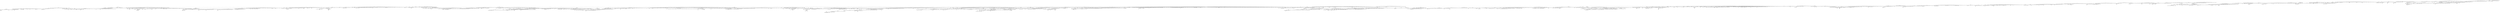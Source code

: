graph {1 [label="sustainability", level=1];
2 [label="energy", level=1];
3 [label="values", level=6];
4 [label="life cycle assessment", level=3];
5 [label="resilience", level=2];
6 [label="environmental management", level=3];
7 [label="corporate social responsibility", level=2];
8 [label="corporate responsibility", level=7];
9 [label="food systems", level=7];
10 [label="green building", level=5];
11 [label="csr", level=4];
12 [label="catalysis", level=1];
13 [label="combustion", level=1];
14 [label="coal", level=4];
15 [label="exergy analysis", level=7];
16 [label="co2 capture", level=4];
17 [label="hvac", level=4];
18 [label="ccs", level=7];
19 [label="gas", level=5];
20 [label="lca", level=5];
21 [label="power", level=3];
22 [label="fuels", level=4];
23 [label="renewables", level=5];
24 [label="buildings", level=5];
25 [label="environment", level=1];
26 [label="climate policy", level=5];
27 [label="exergy", level=8];
28 [label="electrochemistry", level=1];
29 [label="organic chemistry", level=1];
30 [label="inorganic chemistry", level=1];
31 [label="organometallics", level=3];
32 [label="green chemistry", level=3];
33 [label="surface science", level=2];
34 [label="porous materials", level=3];
35 [label="mofs", level=5];
36 [label="organometallic chemistry", level=3];
37 [label="polyoxometalates", level=7];
38 [label="hydrogen storage", level=7];
39 [label="asymmetric synthesis", level=5];
40 [label="adsorption", level=2];
41 [label="dft", level=3];
42 [label="reaction engineering", level=5];
43 [label="zeolites", level=3];
44 [label="ionic liquids", level=3];
45 [label="metal-organic frameworks", level=3];
46 [label="chemical reaction engineering", level=8];
47 [label="materials synthesis", level=6];
48 [label="biomass conversion", level=5];
49 [label="sustainable chemistry", level=8];
50 [label="co2 reduction", level=6];
51 [label="materials science", level=1];
52 [label="corrosion", level=2];
53 [label="energy storage", level=1];
54 [label="nanomaterials", level=1];
55 [label="fuel cells", level=1];
56 [label="electrocatalyst", level=5];
57 [label="conducting polymers", level=3];
58 [label="electrodeposition", level=5];
59 [label="photoelectrochemistry", level=3];
60 [label="rechargeable batteries", level=7];
61 [label="inorganic synthesis", level=7];
62 [label="electrocatalysis", level=2];
63 [label="energy materials", level=3];
64 [label="solid oxide fuel cells", level=5];
65 [label="corrosion science", level=8];
66 [label="chemical sensors", level=5];
67 [label="bioelectrochemistry", level=5];
68 [label="modified electrodes", level=8];
69 [label="nanotechnology", level=1];
70 [label="physics", level=1];
71 [label="condensed matter physics", level=1];
72 [label="chemical engineering", level=1];
73 [label="metallurgy", level=2];
74 [label="microstructure", level=3];
75 [label="first-principles calculations", level=5];
76 [label="thin films", level=1];
77 [label="physical metallurgy", level=4];
78 [label="nanostructured materials", level=6];
79 [label="failure analysis", level=6];
80 [label="powder metallurgy", level=7];
81 [label="ebsd", level=7];
82 [label="deformation", level=7];
83 [label="nuclear engineering", level=5];
84 [label="solid state physics", level=2];
85 [label="mechanical engineering", level=2];
86 [label="electrical engineering", level=2];
87 [label="solid state chemistry", level=3];
88 [label="polymer science", level=2];
89 [label="high pressure", level=4];
90 [label="applied physics", level=3];
91 [label="characterization", level=3];
92 [label="ab initio calculations", level=7];
93 [label="sol-gel", level=7];
94 [label="nanoindentation", level=7];
95 [label="engineering", level=1];
96 [label="ceramics", level=2];
97 [label="chemistry", level=1];
98 [label="optical spectroscopy", level=5];
99 [label="thermoelectric materials", level=8];
100 [label="materials characterization", level=3];
101 [label="transmission electron microscopy", level=6];
102 [label="phase transformation", level=5];
103 [label="electron microscopy", level=2];
104 [label="radiation effects", level=8];
105 [label="materials processing", level=6];
106 [label="computer simulation", level=3];
107 [label="metals", level=6];
108 [label="drug delivery", level=1];
109 [label="mems", level=1];
110 [label="solar cells", level=1];
111 [label="graphene", level=1];
112 [label="semiconductors", level=1];
113 [label="biosensors", level=1];
114 [label="surface chemistry", level=2];
115 [label="nanoscience", level=1];
116 [label="process engineering", level=5];
117 [label="advanced materials", level=5];
118 [label="devices", level=3];
119 [label="electronic devices", level=7];
120 [label="energy storage materials", level=7];
121 [label="microtechnology", level=7];
122 [label="nanopore", level=4];
123 [label="afm", level=4];
124 [label="colloidal chemistry", level=5];
125 [label="nanomaterials synthesis", level=6];
126 [label="electronics", level=2];
127 [label="carbon nanomaterials", level=5];
128 [label="nanotubes", level=6];
129 [label="gas sensors", level=4];
130 [label="nanowires", level=3];
131 [label="bioimaging", level=5];
132 [label="materials engineering", level=3];
133 [label="biomaterials", level=1];
134 [label="nanomedicine", level=1];
135 [label="nanoparticles", level=1];
136 [label="targeting", level=6];
137 [label="gene", level=7];
138 [label="cancer therapy", level=4];
139 [label="pharmaceutics", level=3];
140 [label="liposomes", level=5];
141 [label="pharmaceutical technology", level=7];
142 [label="dendrimers", level=8];
143 [label="formulation", level=8];
144 [label="photodynamic therapy", level=8];
145 [label="pharmaceutical sciences", level=5];
146 [label="tissue engineering", level=1];
147 [label="polymers", level=1];
148 [label="controlled release", level=5];
149 [label="self-assembly", level=2];
150 [label="surface modification", level=3];
151 [label="immunoengineering", level=5];
152 [label="bioceramics", level=6];
153 [label="scaffold", level=5];
154 [label="bioengineering", level=1];
155 [label="biocompatibility", level=5];
156 [label="drug delivery systems", level=5];
157 [label="biointerfaces", level=7];
158 [label="3d cell culture", level=7];
159 [label="bone tissue engineering", level=7];
160 [label="dental materials", level=5];
161 [label="gene delivery", level=3];
162 [label="biodegradable polymers", level=8];
163 [label="biomineralization", level=6];
164 [label="bone repair", level=8];
165 [label="extracellular matrix", level=4];
166 [label="hydrogels", level=3];
167 [label="nano", level=5];
168 [label="stem cells", level=1];
169 [label="stem cell engineering", level=5];
170 [label="biofabrication", level=5];
171 [label="articular cartilage", level=7];
172 [label="plastic surgery", level=5];
173 [label="intervertebral disc", level=7];
174 [label="3d printing", level=2];
175 [label="cell culture", level=7];
176 [label="wound healing", level=3];
177 [label="electrospinning", level=3];
178 [label="mesenchymal stem cells", level=7];
179 [label="bone regeneration", level=5];
180 [label="cell therapy", level=4];
181 [label="stem cell research", level=7];
182 [label="vascular", level=5];
183 [label="bioreactors", level=5];
184 [label="3d bioprinting", level=5];
185 [label="regenerative medicine", level=2];
186 [label="regenerative", level=6];
187 [label="bioprinting", level=6];
188 [label="mechanotransduction", level=3];
189 [label="organ-on-a-chip", level=6];
190 [label="cartilage", level=3];
191 [label="stem cell therapy", level=5];
192 [label="cancer", level=1];
193 [label="cardiomyocytes", level=6];
194 [label="regeneration", level=3];
195 [label="heart", level=5];
196 [label="genome editing", level=7];
197 [label="reprogramming", level=6];
198 [label="muscular dystrophy", level=8];
199 [label="disease modeling", level=6];
200 [label="pluripotency", level=8];
201 [label="heart disease", level=8];
202 [label="tissue regeneration", level=6];
203 [label="differentiation", level=8];
204 [label="hematopoiesis", level=4];
205 [label="immunology", level=1];
206 [label="breast cancer", level=2];
207 [label="microrna", level=2];
208 [label="dna repair", level=2];
209 [label="melanoma", level=5];
210 [label="viruses", level=5];
211 [label="exosomes", level=3];
212 [label="autophagy", level=2];
213 [label="cell migration", level=3];
214 [label="mutation", level=6];
215 [label="lung", level=6];
216 [label="palliative care", level=3];
217 [label="liver", level=5];
218 [label="leukemia", level=4];
219 [label="therapy", level=5];
220 [label="drug resistance", level=4];
221 [label="glioblastoma", level=7];
222 [label="nuclear receptors", level=5];
223 [label="hippo pathway", level=7];
224 [label="breast", level=7];
225 [label="mirna", level=3];
226 [label="genome stability", level=5];
227 [label="drug development", level=3];
228 [label="targeted therapy", level=7];
229 [label="hypoxia", level=4];
230 [label="screening", level=7];
231 [label="animal models", level=5];
232 [label="vascular biology", level=2];
233 [label="metastasis", level=3];
234 [label="chemotherapy", level=8];
235 [label="angiogenesis", level=3];
236 [label="biomarkers", level=2];
237 [label="apoptosis", level=3];
238 [label="proteases", level=8];
239 [label="prostate", level=8];
240 [label="cell signaling", level=2];
241 [label="microbiology", level=1];
242 [label="infectious diseases", level=1];
243 [label="oncology", level=1];
244 [label="allergy", level=3];
245 [label="transplantation", level=3];
246 [label="nk cells", level=6];
247 [label="inflammation", level=1];
248 [label="t cell development", level=7];
249 [label="t cells", level=5];
250 [label="dermatology", level=3];
251 [label="mass cytometry", level=7];
252 [label="tolerance", level=7];
253 [label="gastroenterology", level=3];
254 [label="virology", level=1];
255 [label="cancer immunotherapy", level=4];
256 [label="cytokines", level=5];
257 [label="pathology", level=2];
258 [label="vaccine development", level=7];
259 [label="tumor biology", level=7];
260 [label="parasitology", level=2];
261 [label="dendritic cells", level=7];
262 [label="immunotherapy", level=3];
263 [label="antibodies", level=5];
264 [label="immunogenetics", level=7];
265 [label="vaccinology", level=5];
266 [label="mucosal immunology", level=4];
267 [label="flow cytometry", level=7];
268 [label="b cells", level=8];
269 [label="rheumatology", level=3];
270 [label="autoimmunity", level=3];
271 [label="vaccines", level=2];
272 [label="infection", level=4];
273 [label="treg", level=8];
274 [label="molecular virology", level=6];
275 [label="autoimmune diseases", level=5];
276 [label="immune regulation", level=8];
277 [label="immunodeficiency", level=8];
278 [label="regulatory t cells", level=8];
279 [label="neutrophils", level=5];
280 [label="natural killer cells", level=8];
281 [label="inflammasome", level=8];
282 [label="molecular biology", level=1];
283 [label="microbial ecology", level=1];
284 [label="bacteria", level=5];
285 [label="enzymes", level=5];
286 [label="probiotics", level=4];
287 [label="mycology", level=2];
288 [label="pathogenesis", level=5];
289 [label="antimicrobial resistance", level=4];
290 [label="salmonella", level=6];
291 [label="antimicrobials", level=7];
292 [label="bacterial pathogenesis", level=5];
293 [label="molecular genetics", level=2];
294 [label="antibiotics", level=3];
295 [label="microbial pathogenesis", level=5];
296 [label="biofilms", level=3];
297 [label="food safety", level=2];
298 [label="host-microbe interactions", level=5];
299 [label="bacterial physiology", level=7];
300 [label="mycobacterium tuberculosis", level=5];
301 [label="host-pathogen interactions", level=3];
302 [label="antibiotic resistance", level=3];
303 [label="bacteriophage", level=5];
304 [label="biotechnology", level=1];
305 [label="pathogens", level=8];
306 [label="microbiota", level=5];
307 [label="virulence", level=8];
308 [label="bacteriology", level=3];
309 [label="microbial physiology", level=5];
310 [label="bacterial genetics", level=5];
311 [label="quorum sensing", level=5];
312 [label="microbial genetics", level=6];
313 [label="genetics", level=1];
314 [label="plant physiology", level=2];
315 [label="biochemistry", level=1];
316 [label="plant biotechnology", level=3];
317 [label="cancer biology", level=1];
318 [label="cell", level=2];
319 [label="plant science", level=2];
320 [label="cellular", level=5];
321 [label="cancer research", level=2];
322 [label="rnai", level=5];
323 [label="insect physiology", level=8];
324 [label="medical biochemistry", level=8];
325 [label="genetic engineering", level=5];
326 [label="genomics", level=1];
327 [label="neuroscience", level=1];
328 [label="plant biology", level=2];
329 [label="epigenetics", level=1];
330 [label="developmental biology", level=1];
331 [label="wheat", level=5];
332 [label="c. elegans", level=3];
333 [label="yeast", level=3];
334 [label="animal breeding", level=3];
335 [label="breeding", level=5];
336 [label="plant breeding", level=3];
337 [label="complex traits", level=5];
338 [label="sex determination", level=5];
339 [label="drosophila", level=3];
340 [label="maize", level=8];
341 [label="disease resistance", level=8];
342 [label="plant molecular biology", level=3];
343 [label="genetic counseling", level=8];
344 [label="plant development", level=6];
345 [label="evolution", level=1];
346 [label="bioinformatics", level=1];
347 [label="personalized medicine", level=3];
348 [label="rna biology", level=3];
349 [label="gene regulation", level=2];
350 [label="clinical genetics", level=6];
351 [label="alternative splicing", level=5];
352 [label="evolutionary genetics", level=2];
353 [label="translational research", level=4];
354 [label="cytogenetics", level=4];
355 [label="disease", level=3];
356 [label="high-throughput sequencing", level=5];
357 [label="dna sequencing", level=5];
358 [label="small rna", level=8];
359 [label="sequencing", level=4];
360 [label="molecular breeding", level=8];
361 [label="gene expression", level=2];
362 [label="human genetics", level=2];
363 [label="epigenomics", level=3];
364 [label="quantitative genetics", level=3];
365 [label="transcriptomics", level=2];
366 [label="medical genetics", level=4];
367 [label="copy number variation", level=6];
368 [label="polyploidy", level=5];
369 [label="domestication", level=5];
370 [label="sex chromosomes", level=8];
371 [label="animal genetics", level=6];
372 [label="transposable elements", level=3];
373 [label="development", level=1];
374 [label="ecology", level=1];
375 [label="systematics", level=2];
376 [label="sexual selection", level=2];
377 [label="palaeontology", level=2];
378 [label="theoretical biology", level=3];
379 [label="symbiosis", level=2];
380 [label="insects", level=5];
381 [label="cooperation", level=2];
382 [label="phylogenetics", level=1];
383 [label="fungi", level=3];
384 [label="population genetics", level=1];
385 [label="plant systematics", level=5];
386 [label="host-parasite interactions", level=5];
387 [label="coevolution", level=5];
388 [label="speciation", level=2];
389 [label="behavior", level=2];
390 [label="animal behavior", level=2];
391 [label="natural history", level=7];
392 [label="phylogeny", level=3];
393 [label="protists", level=8];
394 [label="microbes", level=8];
395 [label="paleobotany", level=6];
396 [label="phenotypic plasticity", level=5];
397 [label="political economy", level=1];
398 [label="ict4d", level=3];
399 [label="labor", level=2];
400 [label="africa", level=3];
401 [label="growth", level=3];
402 [label="training", level=4];
403 [label="trade", level=3];
404 [label="peacebuilding", level=4];
405 [label="comparative politics", level=1];
406 [label="development economics", level=1];
407 [label="neoliberalism", level=5];
408 [label="political ecology", level=2];
409 [label="cultural economics", level=7];
410 [label="corruption", level=4];
411 [label="formal political theory", level=7];
412 [label="institutions", level=3];
413 [label="public choice", level=6];
414 [label="economic development", level=2];
415 [label="political science", level=1];
416 [label="legislative politics", level=6];
417 [label="european politics", level=3];
418 [label="democratization", level=3];
419 [label="party politics", level=7];
420 [label="political economy of development", level=7];
421 [label="legislative studies", level=7];
422 [label="chinese politics", level=5];
423 [label="european union", level=3];
424 [label="latin american politics", level=7];
425 [label="political institutions", level=4];
426 [label="latin america", level=2];
427 [label="african politics", level=5];
428 [label="political methodology", level=3];
429 [label="comparative political economy", level=3];
430 [label="international relations", level=1];
431 [label="public policy", level=1];
432 [label="methodology", level=3];
433 [label="survey methodology", level=7];
434 [label="interest groups", level=4];
435 [label="international studies", level=8];
436 [label="british politics", level=6];
437 [label="terrorism", level=3];
438 [label="us foreign policy", level=6];
439 [label="strategic studies", level=6];
440 [label="human rights", level=1];
441 [label="conflict processes", level=6];
442 [label="nuclear weapons", level=5];
443 [label="foreign policy analysis", level=6];
444 [label="war", level=4];
445 [label="european studies", level=7];
446 [label="international security", level=3];
447 [label="conflict", level=2];
448 [label="international organizations", level=4];
449 [label="security studies", level=5];
450 [label="international conflict", level=5];
451 [label="civil war", level=3];
452 [label="foreign policy", level=4];
453 [label="global governance", level=4];
454 [label="china", level=2];
455 [label="international institutions", level=7];
456 [label="international political economy", level=2];
457 [label="european integration", level=5];
458 [label="critical security studies", level=6];
459 [label="conflict resolution", level=5];
460 [label="japan", level=6];
461 [label="chinese foreign policy", level=8];
462 [label="economic sanctions", level=8];
463 [label="diplomacy", level=8];
464 [label="foreign aid", level=4];
465 [label="political violence", level=3];
466 [label="radicalization", level=7];
467 [label="psychology", level=1];
468 [label="electrophysiology", level=2];
469 [label="ophthalmology", level=2];
470 [label="cognition", level=1];
471 [label="addiction", level=1];
472 [label="psychiatry", level=1];
473 [label="stress", level=1];
474 [label="biomedical engineering", level=1];
475 [label="motor control", level=2];
476 [label="neuroimaging", level=1];
477 [label="neurotoxicology", level=6];
478 [label="pain", level=2];
479 [label="psychopharmacology", level=3];
480 [label="ion channels", level=2];
481 [label="neurodegeneration", level=1];
482 [label="anesthesiology", level=3];
483 [label="neurogenetics", level=3];
484 [label="circadian biology", level=6];
485 [label="vision", level=1];
486 [label="brain stimulation", level=3];
487 [label="visual science", level=5];
488 [label="fmri", level=1];
489 [label="neurology", level=1];
490 [label="behavioral pharmacology", level=4];
491 [label="astrocytes", level=6];
492 [label="alzheimer s", level=6];
493 [label="pharmacology", level=1];
494 [label="neurogenesis", level=4];
495 [label="neurophysiology", level=2];
496 [label="hearing", level=3];
497 [label="audiology", level=5];
498 [label="dopamine", level=3];
499 [label="als", level=5];
500 [label="neurosurgery", level=2];
501 [label="neurodevelopmental disorders", level=5];
502 [label="neuropathology", level=5];
503 [label="brain", level=3];
504 [label="neuroplasticity", level=5];
505 [label="sleep", level=2];
506 [label="autism", level=1];
507 [label="alzheimer s disease", level=2];
508 [label="spinal cord injury", level=3];
509 [label="neurotrauma", level=7];
510 [label="cortex", level=7];
511 [label="neurodevelopment", level=5];
512 [label="anatomy", level=3];
513 [label="neuroengineering", level=3];
514 [label="bioelectronics", level=3];
515 [label="neurodegenerative diseases", level=2];
516 [label="gaba", level=7];
517 [label="neuroimmunology", level=3];
518 [label="auditory", level=7];
519 [label="plasticity", level=2];
520 [label="optogenetics", level=3];
521 [label="epilepsy", level=2];
522 [label="neuropharmacology", level=4];
523 [label="psychiatric disorders", level=5];
524 [label="synapses", level=7];
525 [label="neurobiology", level=1];
526 [label="neuropsychopharmacology", level=5];
527 [label="neural circuits", level=4];
528 [label="synaptic transmission", level=7];
529 [label="gene therapy", level=2];
530 [label="psychobiology", level=8];
531 [label="myelin", level=6];
532 [label="parkinson s disease", level=2];
533 [label="physiology", level=1];
534 [label="neuroethology", level=3];
535 [label="neuroanatomy", level=5];
536 [label="olfaction", level=4];
537 [label="spinal cord", level=8];
538 [label="synaptic plasticity", level=4];
539 [label="cerebellum", level=5];
540 [label="neuroinflammation", level=4];
541 [label="drug addiction", level=8];
542 [label="neuroendocrinology", level=3];
543 [label="sensory", level=8];
544 [label="oxytocin", level=6];
545 [label="connectomics", level=4];
546 [label="neurochemistry", level=8];
547 [label="neural stem cells", level=8];
548 [label="alzheimer disease", level=6];
549 [label="neurotechnology", level=6];
550 [label="neural plasticity", level=8];
551 [label="learning memory", level=8];
552 [label="traumatic brain injury", level=3];
553 [label="basal ganglia", level=5];
554 [label="brain imaging", level=3];
555 [label="education", level=1];
556 [label="cognitive neuroscience", level=1];
557 [label="human development", level=5];
558 [label="forensic psychology", level=4];
559 [label="technology", level=1];
560 [label="educational technology", level=1];
561 [label="sociology", level=1];
562 [label="gender", level=1];
563 [label="child development", level=2];
564 [label="policy", level=1];
565 [label="pedagogy", level=3];
566 [label="adult education", level=5];
567 [label="teacher training", level=7];
568 [label="bilingual education", level=5];
569 [label="critical pedagogy", level=7];
570 [label="labour market", level=5];
571 [label="social justice", level=3];
572 [label="research", level=4];
573 [label="ict", level=3];
574 [label="international education", level=5];
575 [label="schools", level=8];
576 [label="social studies", level=8];
577 [label="innovation", level=1];
578 [label="food science", level=2];
579 [label="history of science", level=3];
580 [label="science", level=1];
581 [label="social studies of science", level=8];
582 [label="membrane science", level=6];
583 [label="creativity", level=2];
584 [label="intellectual property", level=2];
585 [label="design", level=1];
586 [label="strategy", level=1];
587 [label="technology management", level=3];
588 [label="productivity", level=2];
589 [label="entrepreneurship", level=1];
590 [label="regional economic development", level=6];
591 [label="economic geography", level=2];
592 [label="technological change", level=7];
593 [label="science policy", level=5];
594 [label="knowledge management", level=2];
595 [label="knowledge", level=5];
596 [label="outsourcing", level=7];
597 [label="collaboration", level=3];
598 [label="business models", level=4];
599 [label="competition", level=5];
600 [label="intellectual property rights", level=7];
601 [label="technology entrepreneurship", level=7];
602 [label="foresight", level=6];
603 [label="technology transfer", level=5];
604 [label="new product development", level=4];
605 [label="alliances", level=4];
606 [label="r d", level=8];
607 [label="creative industries", level=8];
608 [label="evolutionary economics", level=5];
609 [label="platforms", level=8];
610 [label="knowledge transfer", level=8];
611 [label="technology strategy", level=6];
612 [label="industrial dynamics", level=5];
613 [label="design thinking", level=5];
614 [label="giftedness", level=7];
615 [label="improvisation", level=7];
616 [label="problem solving", level=5];
617 [label="optics", level=1];
618 [label="astrophysics", level=1];
619 [label="mathematics", level=1];
620 [label="condensed matter theory", level=2];
621 [label="condensed matter", level=2];
622 [label="photonics", level=1];
623 [label="biophotonics", level=2];
624 [label="optical engineering", level=7];
625 [label="light scattering", level=7];
626 [label="lasers", level=2];
627 [label="displays", level=7];
628 [label="microscopy", level=2];
629 [label="polarization", level=8];
630 [label="optical tweezers", level=5];
631 [label="adaptive optics", level=5];
632 [label="holography", level=4];
633 [label="plasmonics", level=1];
634 [label="optoelectronics", level=1];
635 [label="optical communications", level=2];
636 [label="nonlinear fiber optics", level=6];
637 [label="magneto-optics", level=5];
638 [label="optical materials", level=5];
639 [label="semiconductor lasers", level=5];
640 [label="optical sensors", level=5];
641 [label="fiber optics", level=3];
642 [label="eels", level=3];
643 [label="metamaterials", level=1];
644 [label="nanophotonics", level=1];
645 [label="nanolasers", level=7];
646 [label="nano-optics", level=4];
647 [label="optical trapping", level=7];
648 [label="nanofabrication", level=2];
649 [label="near-field optics", level=8];
650 [label="sers", level=4];
651 [label="biosensing", level=3];
652 [label="sensing", level=3];
653 [label="nanoantennas", level=8];
654 [label="stem", level=3];
655 [label="tem", level=3];
656 [label="sem", level=6];
657 [label="fib", level=7];
658 [label="biostatistics", level=1];
659 [label="machine learning", level=1];
660 [label="proteomics", level=1];
661 [label="computational biology", level=1];
662 [label="systems biology", level=1];
663 [label="software", level=5];
664 [label="protein evolution", level=6];
665 [label="genome evolution", level=3];
666 [label="sequence analysis", level=5];
667 [label="microarray", level=5];
668 [label="protein structure prediction", level=5];
669 [label="computational structural biology", level=7];
670 [label="statistical genetics", level=2];
671 [label="immunoinformatics", level=7];
672 [label="rna", level=3];
673 [label="translational medicine", level=5];
674 [label="rna structure", level=5];
675 [label="evolutionary genomics", level=3];
676 [label="precision medicine", level=3];
677 [label="microbial genomics", level=3];
678 [label="gwas", level=4];
679 [label="systems immunology", level=7];
680 [label="fungal genomics", level=7];
681 [label="metagenomics", level=2];
682 [label="next generation sequencing", level=3];
683 [label="molecular microbiology", level=3];
684 [label="next-gen sequencing", level=7];
685 [label="genomic signal processing", level=7];
686 [label="plant genomics", level=5];
687 [label="microbiome", level=2];
688 [label="computational genetics", level=5];
689 [label="gene regulatory networks", level=7];
690 [label="ngs data analysis", level=7];
691 [label="genome assembly", level=7];
692 [label="computational genomics", level=5];
693 [label="protein structure", level=3];
694 [label="molecular evolution", level=2];
695 [label="ngs", level=3];
696 [label="human genomics", level=5];
697 [label="visualisation", level=8];
698 [label="computational systems biology", level=8];
699 [label="computational immunology", level=8];
700 [label="chemoinformatics", level=4];
701 [label="functional genomics", level=3];
702 [label="cancer genomics", level=3];
703 [label="clinical genomics", level=8];
704 [label="comparative genomics", level=2];
705 [label="omics", level=6];
706 [label="protein-protein interactions", level=5];
707 [label="genome informatics", level=8];
708 [label="cancer genetics", level=5];
709 [label="genome biology", level=8];
710 [label="phylogenomics", level=3];
711 [label="chromatin structure", level=8];
712 [label="rna-seq", level=5];
713 [label="cheminformatics", level=3];
714 [label="statistical genomics", level=4];
715 [label="survival analysis", level=3];
716 [label="epidemiology", level=1];
717 [label="clinical trials", level=2];
718 [label="meta-analysis", level=3];
719 [label="missing data", level=4];
720 [label="longitudinal data", level=5];
721 [label="clinical research", level=5];
722 [label="causal inference", level=3];
723 [label="longitudinal data analysis", level=8];
724 [label="dynamic treatment regimes", level=8];
725 [label="longitudinal analysis", level=8];
726 [label="conservation biology", level=1];
727 [label="climate change", level=1];
728 [label="biology", level=1];
729 [label="evolutionary biology", level=1];
730 [label="ecotoxicology", level=2];
731 [label="mutualism", level=4];
732 [label="entomology", level=1];
733 [label="conservation", level=1];
734 [label="natural resource management", level=3];
735 [label="zoology", level=2];
736 [label="bats", level=5];
737 [label="fisheries", level=2];
738 [label="invasion biology", level=3];
739 [label="biodiversity", level=1];
740 [label="birds", level=4];
741 [label="phycology", level=5];
742 [label="marine biology", level=2];
743 [label="dispersal", level=5];
744 [label="environmental science", level=1];
745 [label="food webs", level=3];
746 [label="evolutionary physiology", level=7];
747 [label="pollination", level=3];
748 [label="bryology", level=7];
749 [label="limnology", level=2];
750 [label="conservation science", level=5];
751 [label="wildlife", level=4];
752 [label="botany", level=2];
753 [label="ecosystems", level=3];
754 [label="ornithology", level=2];
755 [label="freshwater biology", level=7];
756 [label="invasive species", level=2];
757 [label="physiological ecology", level=3];
758 [label="ethology", level=3];
759 [label="freshwater", level=7];
760 [label="ecophysiology", level=2];
761 [label="life history", level=4];
762 [label="disturbance", level=8];
763 [label="ants", level=5];
764 [label="social insects", level=3];
765 [label="nature conservation", level=8];
766 [label="plant", level=3];
767 [label="mycorrhiza", level=8];
768 [label="biogeography", level=1];
769 [label="herbivory", level=6];
770 [label="plant-soil interactions", level=8];
771 [label="global change biology", level=3];
772 [label="behaviour", level=2];
773 [label="population biology", level=3];
774 [label="tropical forests", level=8];
775 [label="plant-animal interactions", level=3];
776 [label="marine", level=8];
777 [label="extinction", level=4];
778 [label="fish", level=3];
779 [label="biodiversity conservation", level=5];
780 [label="predator-prey interactions", level=8];
781 [label="global change", level=2];
782 [label="agroecology", level=3];
783 [label="parasites", level=5];
784 [label="corals", level=5];
785 [label="population dynamics", level=3];
786 [label="tropical forest ecology", level=6];
787 [label="community ecology", level=1];
788 [label="landscape ecology", level=2];
789 [label="evolutionary ecology", level=1];
790 [label="movement ecology", level=3];
791 [label="disease ecology", level=2];
792 [label="tropical ecology", level=3];
793 [label="freshwater ecology", level=3];
794 [label="landscape genetics", level=3];
795 [label="primatology", level=3];
796 [label="mammalogy", level=3];
797 [label="wildlife ecology", level=3];
798 [label="plant ecology", level=2];
799 [label="marine ecology", level=1];
800 [label="wildlife disease", level=7];
801 [label="habitat fragmentation", level=7];
802 [label="herpetology", level=2];
803 [label="applied ecology", level=7];
804 [label="human-wildlife conflict", level=7];
805 [label="endangered species", level=7];
806 [label="ecological modelling", level=3];
807 [label="animal ecology", level=7];
808 [label="conservation planning", level=5];
809 [label="mammals", level=5];
810 [label="carnivore ecology", level=7];
811 [label="invasion ecology", level=5];
812 [label="avian ecology", level=5];
813 [label="marine mammals", level=3];
814 [label="pollination biology", level=5];
815 [label="biological invasions", level=4];
816 [label="amphibians", level=5];
817 [label="road ecology", level=8];
818 [label="citizen science", level=4];
819 [label="population ecology", level=2];
820 [label="fisheries science", level=5];
821 [label="restoration ecology", level=3];
822 [label="wildlife biology", level=6];
823 [label="quantitative ecology", level=4];
824 [label="wildlife management", level=3];
825 [label="spatial ecology", level=2];
826 [label="cardiology", level=2];
827 [label="echocardiography", level=5];
828 [label="cardiac electrophysiology", level=3];
829 [label="interventional cardiology", level=5];
830 [label="internal medicine", level=2];
831 [label="arrhythmia", level=4];
832 [label="heart failure", level=3];
833 [label="cardiovascular imaging", level=5];
834 [label="cardiac imaging", level=6];
835 [label="cardiac surgery", level=8];
836 [label="pediatric cardiology", level=8];
837 [label="data mining", level=1];
838 [label="artificial intelligence", level=1];
839 [label="audio signal processing", level=3];
840 [label="optimization", level=1];
841 [label="computer vision", level=1];
842 [label="big data", level=1];
843 [label="biomedical informatics", level=2];
844 [label="statistics", level=1];
845 [label="domain adaptation", level=6];
846 [label="algorithms", level=1];
847 [label="natural language processing", level=1];
848 [label="signal processing", level=1];
849 [label="classification", level=3];
850 [label="text mining", level=2];
851 [label="intelligent transportation systems", level=2];
852 [label="its applications", level=6];
853 [label="indoor positioning", level=6];
854 [label="data science", level=1];
855 [label="speech", level=2];
856 [label="medical image analysis", level=2];
857 [label="information retrieval", level=1];
858 [label="data visualization", level=2];
859 [label="anomaly detection", level=5];
860 [label="bayesian analysis", level=6];
861 [label="deep learning", level=2];
862 [label="pattern recognition", level=1];
863 [label="nlp", level=2];
864 [label="high-dimensional data", level=5];
865 [label="feature selection", level=5];
866 [label="bayesian networks", level=5];
867 [label="predictive modeling", level=5];
868 [label="reinforcement learning", level=2];
869 [label="intelligent systems", level=3];
870 [label="crowdsourcing", level=2];
871 [label="radiomics", level=7];
872 [label="emotion recognition", level=5];
873 [label="transfer learning", level=5];
874 [label="bayesian statistics", level=2];
875 [label="unsupervised learning", level=5];
876 [label="recommender systems", level=2];
877 [label="computational social science", level=2];
878 [label="spatio-temporal data mining", level=7];
879 [label="fuzzy systems", level=4];
880 [label="digital signal processing", level=2];
881 [label="large-scale optimization", level=7];
882 [label="text analysis", level=7];
883 [label="medical image segmentation", level=7];
884 [label="segmentation", level=3];
885 [label="biosignal processing", level=7];
886 [label="optimization methods", level=7];
887 [label="healthcare informatics", level=7];
888 [label="computational neuroscience", level=1];
889 [label="music information retrieval", level=3];
890 [label="statistical signal processing", level=3];
891 [label="speech processing", level=3];
892 [label="computational finance", level=4];
893 [label="statistical pattern recognition", level=7];
894 [label="medical image processing", level=2];
895 [label="probabilistic modeling", level=5];
896 [label="gaussian processes", level=7];
897 [label="markov decision processes", level=7];
898 [label="speech signal processing", level=5];
899 [label="bayesian inference", level=3];
900 [label="biomedical signal processing", level=3];
901 [label="optimization theory", level=7];
902 [label="radiogenomics", level=7];
903 [label="speech recognition", level=2];
904 [label="automatic speech recognition", level=7];
905 [label="network analysis", level=3];
906 [label="time series analysis", level=3];
907 [label="learning theory", level=3];
908 [label="biomedicine", level=5];
909 [label="numerical optimization", level=5];
910 [label="dialog systems", level=7];
911 [label="healthcare", level=2];
912 [label="multimedia retrieval", level=4];
913 [label="graphical models", level=4];
914 [label="metric learning", level=7];
915 [label="active learning", level=7];
916 [label="probabilistic graphical models", level=5];
917 [label="applied statistics", level=2];
918 [label="affective computing", level=2];
919 [label="big data analytics", level=3];
920 [label="spoken dialogue systems", level=7];
921 [label="cluster analysis", level=7];
922 [label="multimedia information retrieval", level=5];
923 [label="wearable sensors", level=7];
924 [label="optimization algorithms", level=7];
925 [label="music informatics", level=8];
926 [label="causality", level=5];
927 [label="software development", level=4];
928 [label="pattern classification", level=8];
929 [label="dimensionality reduction", level=8];
930 [label="ensemble learning", level=8];
931 [label="distributed optimization", level=5];
932 [label="kernel methods", level=8];
933 [label="variable selection", level=5];
934 [label="bayesian methods", level=5];
935 [label="data analytics", level=2];
936 [label="computational statistics", level=3];
937 [label="big data analysis", level=5];
938 [label="statistical learning", level=3];
939 [label="manifold learning", level=8];
940 [label="brain computer interface", level=3];
941 [label="multivariate analysis", level=6];
942 [label="human-robot collaboration", level=8];
943 [label="signal analysis", level=8];
944 [label="structured prediction", level=8];
945 [label="data analysis", level=2];
946 [label="text classification", level=8];
947 [label="statistical modeling", level=3];
948 [label="computational intelligence", level=2];
949 [label="activity recognition", level=3];
950 [label="speaker recognition", level=4];
951 [label="neural computation", level=6];
952 [label="computational sustainability", level=8];
953 [label="gesture recognition", level=5];
954 [label="statistical learning theory", level=8];
955 [label="neuroinformatics", level=3];
956 [label="neural networks", level=2];
957 [label="inference", level=8];
958 [label="bayesian nonparametrics", level=6];
959 [label="text analytics", level=6];
960 [label="topic modeling", level=4];
961 [label="data", level=6];
962 [label="digital image processing", level=5];
963 [label="mobile health", level=8];
964 [label="convex optimization", level=3];
965 [label="artifical intelligence", level=8];
966 [label="support vector machines", level=6];
967 [label="statistical relational learning", level=6];
968 [label="bayesian modeling", level=8];
969 [label="image segmentation", level=3];
970 [label="ai", level=3];
971 [label="smart home", level=8];
972 [label="hardware acceleration", level=8];
973 [label="causal discovery", level=8];
974 [label="semi-supervised learning", level=8];
975 [label="statistical inference", level=4];
976 [label="statistical analysis", level=6];
977 [label="brain-machine interfaces", level=3];
978 [label="knowledge discovery", level=3];
979 [label="databases", level=1];
980 [label="pattern mining", level=6];
981 [label="social networks", level=1];
982 [label="social media analysis", level=4];
983 [label="social network analysis", level=2];
984 [label="data privacy", level=5];
985 [label="health informatics", level=2];
986 [label="business analytics", level=3];
987 [label="data streams", level=5];
988 [label="graph mining", level=4];
989 [label="decision support systems", level=3];
990 [label="healthcare analytics", level=7];
991 [label="data warehousing", level=5];
992 [label="information network analysis", level=7];
993 [label="social media mining", level=5];
994 [label="clustering", level=3];
995 [label="applied machine learning", level=7];
996 [label="social media analytics", level=8];
997 [label="outlier detection", level=8];
998 [label="business intelligence", level=2];
999 [label="database systems", level=3];
1000 [label="web mining", level=3];
1001 [label="medical informatics", level=2];
1002 [label="knowledge discovery in databases", level=8];
1003 [label="predictive analytics", level=5];
1004 [label="information networks", level=8];
1005 [label="logic", level=1];
1006 [label="computer science", level=1];
1007 [label="cognitive science", level=1];
1008 [label="expert systems", level=5];
1009 [label="human-computer interaction", level=1];
1010 [label="semantic web", level=1];
1011 [label="constraint programming", level=3];
1012 [label="natural language", level=6];
1013 [label="intelligent tutoring systems", level=3];
1014 [label="automated planning", level=6];
1015 [label="knowledge representation", level=2];
1016 [label="swarm intelligence", level=3];
1017 [label="constraint satisfaction", level=6];
1018 [label="cognitive robotics", level=3];
1019 [label="multi-agent systems", level=2];
1020 [label="game design", level=4];
1021 [label="collective intelligence", level=5];
1022 [label="automated reasoning", level=3];
1023 [label="interactive narrative", level=7];
1024 [label="ambient intelligence", level=3];
1025 [label="probabilistic programming", level=5];
1026 [label="case-based reasoning", level=7];
1027 [label="developmental robotics", level=5];
1028 [label="procedural content generation", level=5];
1029 [label="optimisation", level=3];
1030 [label="evolutionary computation", level=2];
1031 [label="relational learning", level=5];
1032 [label="computational game theory", level=7];
1033 [label="satisfiability", level=7];
1034 [label="genetic algorithms", level=3];
1035 [label="heuristic search", level=5];
1036 [label="evolutionary robotics", level=5];
1037 [label="agents", level=5];
1038 [label="video games", level=4];
1039 [label="probabilistic inference", level=5];
1040 [label="conversational agents", level=7];
1041 [label="genetic programming", level=4];
1042 [label="natural language understanding", level=5];
1043 [label="artificial life", level=3];
1044 [label="rough sets", level=5];
1045 [label="soft computing", level=3];
1046 [label="autonomous agents", level=7];
1047 [label="knowledge acquisition", level=7];
1048 [label="knowledge engineering", level=4];
1049 [label="game ai", level=7];
1050 [label="cognitive systems", level=4];
1051 [label="intelligent robotics", level=5];
1052 [label="computational social choice", level=5];
1053 [label="argumentation", level=4];
1054 [label="answer set programming", level=5];
1055 [label="cognitive architectures", level=8];
1056 [label="qualitative reasoning", level=8];
1057 [label="planning", level=2];
1058 [label="evolutionary algorithms", level=3];
1059 [label="nonmonotonic reasoning", level=6];
1060 [label="inductive programming", level=8];
1061 [label="games", level=2];
1062 [label="fuzzy logic", level=3];
1063 [label="intelligent agents", level=6];
1064 [label="logic programming", level=3];
1065 [label="clinical decision support systems", level=8];
1066 [label="cognitive modeling", level=3];
1067 [label="artificial neural networks", level=5];
1068 [label="information fusion", level=4];
1069 [label="computer games", level=6];
1070 [label="computational creativity", level=5];
1071 [label="machine vision", level=3];
1072 [label="mathematical logic", level=8];
1073 [label="automata theory", level=3];
1074 [label="model theory", level=7];
1075 [label="automata", level=5];
1076 [label="proof theory", level=7];
1077 [label="category theory", level=3];
1078 [label="philosophy of mathematics", level=4];
1079 [label="foundations of mathematics", level=7];
1080 [label="set theory", level=8];
1081 [label="formal languages", level=5];
1082 [label="combinatorics on words", level=8];
1083 [label="arabidopsis", level=5];
1084 [label="plant biochemistry", level=4];
1085 [label="biogeochemistry", level=1];
1086 [label="microbial diversity", level=5];
1087 [label="environmental microbiology", level=2];
1088 [label="archaea", level=5];
1089 [label="biological oceanography", level=4];
1090 [label="soil microbiology", level=5];
1091 [label="nitrogen cycling", level=3];
1092 [label="microbial interactions", level=5];
1093 [label="microbial oceanography", level=7];
1094 [label="microbial evolution", level=4];
1095 [label="biodegradation", level=5];
1096 [label="anammox", level=8];
1097 [label="soil biology", level=6];
1098 [label="marine microbiology", level=6];
1099 [label="extremophiles", level=8];
1100 [label="gut microbiota", level=6];
1101 [label="carbon", level=2];
1102 [label="soil science", level=2];
1103 [label="stream ecology", level=5];
1104 [label="organic geochemistry", level=3];
1105 [label="ecosystem science", level=7];
1106 [label="oceanography", level=1];
1107 [label="wetlands", level=3];
1108 [label="nitrogen", level=5];
1109 [label="ecosystem ecology", level=2];
1110 [label="ecosystem modeling", level=4];
1111 [label="nutrients", level=8];
1112 [label="nutrient cycling", level=5];
1113 [label="soil organic matter", level=8];
1114 [label="geomicrobiology", level=3];
1115 [label="mercury", level=5];
1116 [label="stable isotopes", level=3];
1117 [label="methane", level=8];
1118 [label="soil ecology", level=3];
1119 [label="copyright", level=2];
1120 [label="copyright law", level=6];
1121 [label="internet law", level=5];
1122 [label="patents", level=4];
1123 [label="patent law", level=7];
1124 [label="empirical legal studies", level=7];
1125 [label="cyberlaw", level=5];
1126 [label="open access", level=2];
1127 [label="trademark", level=5];
1128 [label="library", level=2];
1129 [label="scholarly communication", level=2];
1130 [label="scholarly publishing", level=7];
1131 [label="academic publishing", level=8];
1132 [label="open science", level=6];
1133 [label="repositories", level=8];
1134 [label="information science", level=2];
1135 [label="information literacy", level=2];
1136 [label="archives", level=4];
1137 [label="information studies", level=7];
1138 [label="librarians", level=8];
1139 [label="librarianship", level=3];
1140 [label="bibliometrics", level=2];
1141 [label="information behavior", level=5];
1142 [label="library science", level=3];
1143 [label="knowledge organization", level=8];
1144 [label="astronomy", level=2];
1145 [label="galaxies", level=6];
1146 [label="plasma physics", level=2];
1147 [label="cosmology", level=1];
1148 [label="star formation", level=3];
1149 [label="radio astronomy", level=5];
1150 [label="black holes", level=3];
1151 [label="astronomical instrumentation", level=5];
1152 [label="neutron stars", level=3];
1153 [label="agn", level=7];
1154 [label="supernovae", level=8];
1155 [label="gravitational waves", level=3];
1156 [label="space science", level=6];
1157 [label="exoplanets", level=3];
1158 [label="galactic structure", level=8];
1159 [label="planetary atmospheres", level=5];
1160 [label="brown dwarfs", level=6];
1161 [label="stellar astrophysics", level=8];
1162 [label="cornea", level=6];
1163 [label="glaucoma", level=4];
1164 [label="retina", level=3];
1165 [label="vision science", level=3];
1166 [label="spatial audio", level=5];
1167 [label="machine listening", level=8];
1168 [label="aging", level=1];
1169 [label="emotion", level=1];
1170 [label="language", level=1];
1171 [label="music perception", level=8];
1172 [label="health", level=1];
1173 [label="dementia", level=2];
1174 [label="cognitive decline", level=6];
1175 [label="gerontology", level=3];
1176 [label="cognitive impairment", level=7];
1177 [label="retirement", level=5];
1178 [label="sarcopenia", level=4];
1179 [label="disability", level=2];
1180 [label="life course", level=3];
1181 [label="falls", level=7];
1182 [label="senescence", level=5];
1183 [label="cardiovascular", level=3];
1184 [label="alzheimer", level=8];
1185 [label="telomeres", level=6];
1186 [label="frailty", level=6];
1187 [label="social relationships", level=8];
1188 [label="hearing loss", level=6];
1189 [label="longevity", level=6];
1190 [label="cognitive function", level=8];
1191 [label="built environment", level=3];
1192 [label="safety", level=3];
1193 [label="wellness", level=6];
1194 [label="physical education", level=3];
1195 [label="neighborhoods", level=6];
1196 [label="occupational safety", level=7];
1197 [label="relationships", level=5];
1198 [label="well-being", level=2];
1199 [label="illness", level=5];
1200 [label="social care", level=8];
1201 [label="active transportation", level=6];
1202 [label="semiconductor physics", level=3];
1203 [label="iii-v semiconductors", level=5];
1204 [label="semiconductor devices", level=3];
1205 [label="environmental economics", level=1];
1206 [label="labor economics", level=1];
1207 [label="institutional economics", level=5];
1208 [label="chinese economy", level=8];
1209 [label="microfinance", level=6];
1210 [label="agricultural economics", level=2];
1211 [label="water economics", level=7];
1212 [label="natural resource economics", level=4];
1213 [label="non-market valuation", level=7];
1214 [label="energy economics", level=2];
1215 [label="resource economics", level=2];
1216 [label="ecological economics", level=3];
1217 [label="agricultural policy", level=6];
1218 [label="food policy", level=5];
1219 [label="agribusiness", level=5];
1220 [label="molecular imaging", level=2];
1221 [label="nanotoxicology", level=4];
1222 [label="theranostics", level=4];
1223 [label="nuclear medicine", level=3];
1224 [label="cancer imaging", level=7];
1225 [label="contrast agents", level=5];
1226 [label="positron emission tomography", level=5];
1227 [label="learning analytics", level=2];
1228 [label="faculty development", level=6];
1229 [label="e-learning", level=2];
1230 [label="instructional design", level=3];
1231 [label="learning sciences", level=2];
1232 [label="learning design", level=5];
1233 [label="online learning", level=2];
1234 [label="blended learning", level=4];
1235 [label="game-based learning", level=8];
1236 [label="educational psychology", level=3];
1237 [label="learning technologies", level=3];
1238 [label="educational data mining", level=3];
1239 [label="technology enhanced learning", level=3];
1240 [label="moocs", level=6];
1241 [label="energy harvesting", level=2];
1242 [label="nems", level=2];
1243 [label="microfluidics", level=1];
1244 [label="microsystems", level=3];
1245 [label="moems", level=6];
1246 [label="microfabrication", level=3];
1247 [label="biomedical devices", level=5];
1248 [label="inertial sensors", level=7];
1249 [label="sensors", level=1];
1250 [label="gyroscopes", level=7];
1251 [label="nanomanufacturing", level=5];
1252 [label="transducers", level=5];
1253 [label="resonators", level=8];
1254 [label="micro", level=3];
1255 [label="piezoelectric", level=3];
1256 [label="power management", level=4];
1257 [label="nanogenerator", level=5];
1258 [label="ferroelectrics", level=3];
1259 [label="multiferroics", level=3];
1260 [label="dielectrics", level=4];
1261 [label="pyroelectricity", level=6];
1262 [label="endocrine resistance", level=6];
1263 [label="prostate cancer", level=3];
1264 [label="hydrology", level=1];
1265 [label="climate variability", level=3];
1266 [label="crop modeling", level=5];
1267 [label="agriculture", level=1];
1268 [label="air pollution", level=2];
1269 [label="plant ecophysiology", level=3];
1270 [label="climate impacts", level=6];
1271 [label="biogeochemical cycles", level=5];
1272 [label="phenology", level=4];
1273 [label="global warming", level=7];
1274 [label="sustainable development", level=2];
1275 [label="climate extremes", level=7];
1276 [label="forest ecology", level=2];
1277 [label="sea level", level=5];
1278 [label="earth system science", level=5];
1279 [label="greenhouse gases", level=5];
1280 [label="mitigation", level=5];
1281 [label="food security", level=3];
1282 [label="regional climate modeling", level=7];
1283 [label="environmental justice", level=4];
1284 [label="climate dynamics", level=3];
1285 [label="arctic", level=3];
1286 [label="land use change", level=4];
1287 [label="geoengineering", level=7];
1288 [label="adaptation", level=2];
1289 [label="coral reefs", level=2];
1290 [label="downscaling", level=8];
1291 [label="carbon cycle", level=2];
1292 [label="climate modeling", level=3];
1293 [label="vegetation dynamics", level=8];
1294 [label="natural disasters", level=8];
1295 [label="greenhouse gas emissions", level=8];
1296 [label="drought", level=3];
1297 [label="ocean acidification", level=3];
1298 [label="enso", level=8];
1299 [label="extreme events", level=6];
1300 [label="dendroclimatology", level=8];
1301 [label="permafrost", level=5];
1302 [label="remote sensing", level=1];
1303 [label="water resources management", level=3];
1304 [label="climate", level=1];
1305 [label="geomorphology", level=1];
1306 [label="ecohydrology", level=2];
1307 [label="soil erosion", level=4];
1308 [label="irrigation", level=3];
1309 [label="water resources", level=2];
1310 [label="water quality modeling", level=7];
1311 [label="peatlands", level=4];
1312 [label="sediment transport", level=2];
1313 [label="land-atmosphere interactions", level=4];
1314 [label="hydrogeology", level=2];
1315 [label="land surface modeling", level=5];
1316 [label="hydraulics", level=3];
1317 [label="hydrometeorology", level=4];
1318 [label="uncertainty analysis", level=7];
1319 [label="vadose zone", level=7];
1320 [label="hydrological modeling", level=3];
1321 [label="hydroinformatics", level=4];
1322 [label="erosion", level=5];
1323 [label="water engineering", level=7];
1324 [label="wildfire", level=5];
1325 [label="agricultural water management", level=7];
1326 [label="fluvial geomorphology", level=5];
1327 [label="watershed modeling", level=5];
1328 [label="water quality", level=2];
1329 [label="hydroclimatology", level=4];
1330 [label="watershed management", level=8];
1331 [label="soil physics", level=4];
1332 [label="snow", level=6];
1333 [label="flood modelling", level=8];
1334 [label="floods", level=4];
1335 [label="watersheds", level=8];
1336 [label="hydraulic engineering", level=6];
1337 [label="water resources engineering", level=8];
1338 [label="gis", level=1];
1339 [label="imaging spectroscopy", level=6];
1340 [label="cryosphere", level=3];
1341 [label="drylands", level=5];
1342 [label="forestry", level=2];
1343 [label="photogrammetry", level=3];
1344 [label="soil moisture", level=5];
1345 [label="radiative transfer modeling", level=7];
1346 [label="polarimetry", level=7];
1347 [label="glaciology", level=2];
1348 [label="environmental monitoring", level=7];
1349 [label="land degradation", level=7];
1350 [label="forest inventory", level=7];
1351 [label="hyperspectral imaging", level=4];
1352 [label="geomorphometry", level=5];
1353 [label="synthetic aperture radar", level=7];
1354 [label="satellite", level=7];
1355 [label="data assimilation", level=2];
1356 [label="land cover", level=4];
1357 [label="planetary geology", level=4];
1358 [label="insar", level=3];
1359 [label="image classification", level=8];
1360 [label="land change science", level=8];
1361 [label="forest", level=4];
1362 [label="ocean optics", level=8];
1363 [label="geographic information science", level=5];
1364 [label="precision agriculture", level=8];
1365 [label="landsat", level=8];
1366 [label="evapotranspiration", level=6];
1367 [label="sar", level=6];
1368 [label="giscience", level=3];
1369 [label="geographic information systems", level=3];
1370 [label="vegetation", level=4];
1371 [label="spatial modeling", level=6];
1372 [label="environmental modelling", level=5];
1373 [label="earth observation", level=6];
1374 [label="hyperspectral", level=8];
1375 [label="lidar", level=4];
1376 [label="radiative transfer", level=8];
1377 [label="change detection", level=8];
1378 [label="snow hydrology", level=8];
1379 [label="vgi", level=6];
1380 [label="spatial optimization", level=6];
1381 [label="sig", level=6];
1382 [label="sdi", level=6];
1383 [label="spatial statistics", level=3];
1384 [label="geospatial analysis", level=5];
1385 [label="spatial epidemiology", level=5];
1386 [label="geography", level=1];
1387 [label="cartography", level=3];
1388 [label="geocomputation", level=7];
1389 [label="spatial analysis", level=2];
1390 [label="spatial databases", level=5];
1391 [label="geoinformatics", level=5];
1392 [label="rs", level=5];
1393 [label="mapping", level=4];
1394 [label="urban geography", level=3];
1395 [label="health geography", level=5];
1396 [label="web mapping", level=8];
1397 [label="software engineering", level=1];
1398 [label="informatics", level=3];
1399 [label="programming", level=3];
1400 [label="math", level=8];
1401 [label="empirical software engineering", level=3];
1402 [label="information systems", level=1];
1403 [label="programming languages", level=1];
1404 [label="object-oriented programming", level=6];
1405 [label="computer science education", level=3];
1406 [label="software evolution", level=3];
1407 [label="software visualization", level=5];
1408 [label="mining software repositories", level=5];
1409 [label="software process", level=6];
1410 [label="model-driven engineering", level=6];
1411 [label="service oriented computing", level=5];
1412 [label="open source", level=6];
1413 [label="software security", level=3];
1414 [label="software maintenance", level=3];
1415 [label="web development", level=5];
1416 [label="program comprehension", level=4];
1417 [label="formal methods", level=1];
1418 [label="unitartucs", level=5];
1419 [label="agile methods", level=7];
1420 [label="adaptive systems", level=7];
1421 [label="model-driven development", level=7];
1422 [label="software process improvement", level=5];
1423 [label="refactoring", level=7];
1424 [label="testing", level=3];
1425 [label="software engineering education", level=7];
1426 [label="web applications", level=7];
1427 [label="requirements engineering", level=3];
1428 [label="software analysis", level=5];
1429 [label="systems engineering", level=3];
1430 [label="software ecosystems", level=7];
1431 [label="software reuse", level=7];
1432 [label="software testing", level=3];
1433 [label="technical debt", level=8];
1434 [label="design patterns", level=8];
1435 [label="program analysis", level=3];
1436 [label="software quality", level=4];
1437 [label="sbse", level=4];
1438 [label="global software development", level=8];
1439 [label="service oriented architecture", level=5];
1440 [label="adaptive software", level=8];
1441 [label="self-adaptive systems", level=8];
1442 [label="web engineering", level=8];
1443 [label="search-based software engineering", level=8];
1444 [label="software reliability", level=8];
1445 [label="software architecture", level=3];
1446 [label="reverse engineering", level=6];
1447 [label="software product lines", level=5];
1448 [label="computing education", level=5];
1449 [label="enterprise architecture", level=8];
1450 [label="software metrics", level=8];
1451 [label="reward", level=3];
1452 [label="alcohol", level=2];
1453 [label="impulsivity", level=3];
1454 [label="methamphetamine", level=7];
1455 [label="behavioral neuroscience", level=3];
1456 [label="gambling", level=5];
1457 [label="substance use disorders", level=7];
1458 [label="behavioural neuroscience", level=5];
1459 [label="cannabis", level=8];
1460 [label="power systems", level=1];
1461 [label="game theory", level=1];
1462 [label="operations research", level=1];
1463 [label="process control", level=3];
1464 [label="simulation", level=1];
1465 [label="convex analysis", level=5];
1466 [label="surrogate modeling", level=6];
1467 [label="mixed integer nonlinear programming", level=7];
1468 [label="process synthesis", level=7];
1469 [label="stochastic systems", level=5];
1470 [label="stochastics", level=5];
1471 [label="variational inequalities", level=5];
1472 [label="variational analysis", level=5];
1473 [label="statistical machine learning", level=4];
1474 [label="optimal control", level=2];
1475 [label="energy systems", level=2];
1476 [label="reliability", level=2];
1477 [label="robust design", level=8];
1478 [label="process design", level=4];
1479 [label="model predictive control", level=3];
1480 [label="process systems engineering", level=5];
1481 [label="renewable energy", level=1];
1482 [label="smart grid", level=1];
1483 [label="high voltage", level=8];
1484 [label="power electronics", level=1];
1485 [label="biofuels", level=1];
1486 [label="energy efficiency", level=2];
1487 [label="solar", level=7];
1488 [label="energy management", level=4];
1489 [label="wind power", level=4];
1490 [label="power system analysis", level=8];
1491 [label="wind energy", level=2];
1492 [label="microgrids", level=3];
1493 [label="energy planning", level=6];
1494 [label="waste to energy", level=8];
1495 [label="photovoltaic systems", level=6];
1496 [label="motor drives", level=5];
1497 [label="electrical machines", level=3];
1498 [label="energy storage systems", level=6];
1499 [label="power quality", level=3];
1500 [label="wireless power transfer", level=4];
1501 [label="digital control", level=5];
1502 [label="renewable energy generation", level=7];
1503 [label="facts", level=4];
1504 [label="power converters", level=7];
1505 [label="renewable energy systems", level=4];
1506 [label="multilevel converters", level=5];
1507 [label="dc", level=7];
1508 [label="electric vehicles", level=3];
1509 [label="hvdc", level=4];
1510 [label="dc-dc converters", level=8];
1511 [label="electric drives", level=4];
1512 [label="hybrid electric vehicles", level=8];
1513 [label="dc converters", level=8];
1514 [label="industrial electronics", level=8];
1515 [label="machine drives", level=8];
1516 [label="renewable energy sources", level=8];
1517 [label="medical imaging", level=1];
1518 [label="computer graphics", level=1];
1519 [label="robotics", level=1];
1520 [label="face recognition", level=3];
1521 [label="mobile robotics", level=3];
1522 [label="imaging", level=1];
1523 [label="augmented reality", level=2];
1524 [label="image processing", level=1];
1525 [label="autonomous robotics", level=5];
1526 [label="image understanding", level=7];
1527 [label="pose estimation", level=7];
1528 [label="3d imaging", level=7];
1529 [label="graph matching", level=5];
1530 [label="intelligent vehicles", level=4];
1531 [label="image analysis", level=2];
1532 [label="video surveillance", level=4];
1533 [label="optical flow", level=7];
1534 [label="object recognition", level=3];
1535 [label="image retrieval", level=4];
1536 [label="human computer interface", level=7];
1537 [label="structure from motion", level=7];
1538 [label="gait recognition", level=7];
1539 [label="biomedical image processing", level=5];
1540 [label="object tracking", level=7];
1541 [label="3d", level=7];
1542 [label="visual search", level=4];
1543 [label="shape analysis", level=5];
1544 [label="multimedia analysis", level=7];
1545 [label="retrieval", level=5];
1546 [label="3d reconstruction", level=4];
1547 [label="biomedical image analysis", level=3];
1548 [label="3d vision", level=7];
1549 [label="variational methods", level=5];
1550 [label="computational photography", level=3];
1551 [label="camera networks", level=7];
1552 [label="machine intelligence", level=8];
1553 [label="robot vision", level=4];
1554 [label="object detection", level=4];
1555 [label="human vision", level=5];
1556 [label="human action recognition", level=8];
1557 [label="visual tracking", level=8];
1558 [label="computational imaging", level=3];
1559 [label="autonomous navigation", level=8];
1560 [label="tracking", level=3];
1561 [label="multimedia", level=2];
1562 [label="autonomous driving", level=6];
1563 [label="face analysis", level=8];
1564 [label="field robotics", level=5];
1565 [label="robot perception", level=8];
1566 [label="action recognition", level=6];
1567 [label="graphics", level=3];
1568 [label="video analysis", level=4];
1569 [label="video analytics", level=8];
1570 [label="3d perception", level=6];
1571 [label="ultrasound", level=2];
1572 [label="mri", level=1];
1573 [label="medical physics", level=2];
1574 [label="magnetic resonance imaging", level=2];
1575 [label="computed tomography", level=3];
1576 [label="photoacoustic imaging", level=3];
1577 [label="elastography", level=5];
1578 [label="photoacoustics", level=5];
1579 [label="hifu", level=5];
1580 [label="microbubbles", level=8];
1581 [label="ultrasound imaging", level=4];
1582 [label="medicine", level=1];
1583 [label="surgery", level=2];
1584 [label="trauma", level=2];
1585 [label="vascular disease", level=6];
1586 [label="surgical oncology", level=5];
1587 [label="gastrointestinal", level=5];
1588 [label="cardiac", level=8];
1589 [label="general", level=6];
1590 [label="colon", level=8];
1591 [label="cloud computing", level=1];
1592 [label="analytics", level=2];
1593 [label="hadoop", level=6];
1594 [label="distributed systems", level=1];
1595 [label="cloud storage", level=6];
1596 [label="hpc", level=3];
1597 [label="grid", level=5];
1598 [label="internet of things", level=1];
1599 [label="soa", level=5];
1600 [label="scientific workflows", level=5];
1601 [label="workflows", level=5];
1602 [label="data centers", level=5];
1603 [label="mobile cloud computing", level=7];
1604 [label="distributed computing", level=1];
1605 [label="sdn", level=3];
1606 [label="resource management", level=7];
1607 [label="iot", level=2];
1608 [label="resource scheduling", level=7];
1609 [label="fog computing", level=7];
1610 [label="workflow management", level=7];
1611 [label="peer-to-peer networks", level=7];
1612 [label="performance engineering", level=7];
1613 [label="autonomic computing", level=4];
1614 [label="web services", level=3];
1615 [label="networked systems", level=8];
1616 [label="green computing", level=8];
1617 [label="service computing", level=3];
1618 [label="cloud security", level=8];
1619 [label="data center networks", level=6];
1620 [label="virtualization", level=2];
1621 [label="mapreduce", level=5];
1622 [label="grid computing", level=3];
1623 [label="networks", level=1];
1624 [label="computer networks", level=1];
1625 [label="performance", level=3];
1626 [label="middleware", level=3];
1627 [label="p2p", level=5];
1628 [label="fault tolerance", level=3];
1629 [label="operating systems", level=2];
1630 [label="stream processing", level=8];
1631 [label="peer-to-peer", level=6];
1632 [label="performance modeling", level=6];
1633 [label="distributed algorithms", level=4];
1634 [label="dependability", level=3];
1635 [label="multimedia systems", level=4];
1636 [label="protocols", level=6];
1637 [label="security", level=1];
1638 [label="complex systems", level=1];
1639 [label="systems", level=1];
1640 [label="system security", level=3];
1641 [label="wireless", level=2];
1642 [label="qos", level=5];
1643 [label="telecommunications", level=3];
1644 [label="quality of service", level=4];
1645 [label="electronic health records", level=5];
1646 [label="applied ontology", level=8];
1647 [label="clinical research informatics", level=8];
1648 [label="clinical informatics", level=4];
1649 [label="pollination ecology", level=6];
1650 [label="species interactions", level=5];
1651 [label="population", level=3];
1652 [label="functional traits", level=8];
1653 [label="theoretical ecology", level=2];
1654 [label="ecological networks", level=5];
1655 [label="functional ecology", level=8];
1656 [label="wireless networks", level=1];
1657 [label="flamingo project", level=5];
1658 [label="computer communications", level=7];
1659 [label="network security", level=1];
1660 [label="internet measurement", level=4];
1661 [label="software defined networking", level=3];
1662 [label="performance evaluation", level=3];
1663 [label="network monitoring", level=7];
1664 [label="network measurement", level=8];
1665 [label="network virtualization", level=8];
1666 [label="routing", level=4];
1667 [label="network management", level=3];
1668 [label="information-centric networking", level=8];
1669 [label="vanet", level=5];
1670 [label="mac", level=6];
1671 [label="wireless security", level=4];
1672 [label="mobile systems", level=3];
1673 [label="sensor networks", level=2];
1674 [label="mobile computing", level=1];
1675 [label="network economics", level=5];
1676 [label="cognitive networks", level=7];
1677 [label="vehicular networks", level=3];
1678 [label="mac protocols", level=8];
1679 [label="ad hoc networks", level=5];
1680 [label="cognitive radio networks", level=5];
1681 [label="manet", level=5];
1682 [label="psycholinguistics", level=1];
1683 [label="philosophy of mind", level=1];
1684 [label="categorization", level=5];
1685 [label="language production", level=5];
1686 [label="embodied cognition", level=4];
1687 [label="computational modeling", level=2];
1688 [label="computational psycholinguistics", level=8];
1689 [label="second language acquisition", level=2];
1690 [label="linguistics", level=1];
1691 [label="bilingualism", level=2];
1692 [label="language acquisition", level=3];
1693 [label="neurolinguistics", level=4];
1694 [label="applied linguistics", level=2];
1695 [label="chinese linguistics", level=6];
1696 [label="vocabulary", level=8];
1697 [label="language education", level=5];
1698 [label="tesol", level=5];
1699 [label="english for specific purposes", level=5];
1700 [label="call", level=7];
1701 [label="intercultural communication", level=8];
1702 [label="language testing", level=6];
1703 [label="second language writing", level=8];
1704 [label="sla", level=8];
1705 [label="language learning", level=6];
1706 [label="anthropology", level=1];
1707 [label="criminology", level=1];
1708 [label="demography", level=1];
1709 [label="migration studies", level=7];
1710 [label="social theory", level=2];
1711 [label="methods", level=7];
1712 [label="sociology of religion", level=5];
1713 [label="youth studies", level=8];
1714 [label="archaeology", level=1];
1715 [label="folklore", level=6];
1716 [label="ethnography", level=3];
1717 [label="kinship", level=8];
1718 [label="indigenous studies", level=8];
1719 [label="african studies", level=8];
1720 [label="material culture", level=5];
1721 [label="mesoamerica", level=6];
1722 [label="landscape archaeology", level=5];
1723 [label="egyptology", level=6];
1724 [label="zooarchaeology", level=4];
1725 [label="heritage", level=3];
1726 [label="ancient history", level=4];
1727 [label="archaeological science", level=7];
1728 [label="archaeological theory", level=7];
1729 [label="archaeobotany", level=5];
1730 [label="andes", level=7];
1731 [label="historical archaeology", level=8];
1732 [label="pottery", level=8];
1733 [label="palaeolithic", level=8];
1734 [label="rock art", level=8];
1735 [label="prehistory", level=5];
1736 [label="archaeometry", level=6];
1737 [label="neolithic", level=6];
1738 [label="historical ecology", level=8];
1739 [label="landscape", level=3];
1740 [label="paleoethnobotany", level=8];
1741 [label="econometrics", level=1];
1742 [label="probability", level=2];
1743 [label="psychometrics", level=2];
1744 [label="quality control", level=5];
1745 [label="biometry", level=7];
1746 [label="applied probability", level=3];
1747 [label="functional data analysis", level=5];
1748 [label="research methodology", level=7];
1749 [label="computer experiments", level=7];
1750 [label="financial mathematics", level=5];
1751 [label="research methods", level=2];
1752 [label="experimental design", level=8];
1753 [label="astrostatistics", level=8];
1754 [label="bayesian", level=8];
1755 [label="statistical computing", level=5];
1756 [label="actuarial science", level=3];
1757 [label="design of experiments", level=6];
1758 [label="extreme value theory", level=8];
1759 [label="forensic science", level=8];
1760 [label="economics", level=1];
1761 [label="time series", level=3];
1762 [label="panel data", level=7];
1763 [label="applied economics", level=3];
1764 [label="finance", level=1];
1765 [label="economic history", level=2];
1766 [label="law", level=1];
1767 [label="industrial organization", level=1];
1768 [label="political economics", level=5];
1769 [label="social science", level=3];
1770 [label="natural resources", level=3];
1771 [label="real estate", level=2];
1772 [label="accounting", level=1];
1773 [label="risk management", level=2];
1774 [label="islamic finance", level=6];
1775 [label="banking", level=2];
1776 [label="public budgeting", level=5];
1777 [label="investments", level=2];
1778 [label="urban economics", level=2];
1779 [label="graph theory", level=1];
1780 [label="computational geometry", level=2];
1781 [label="data structures", level=3];
1782 [label="algorithmic game theory", level=3];
1783 [label="computational complexity", level=3];
1784 [label="pattern matching", level=7];
1785 [label="theory", level=3];
1786 [label="complexity", level=3];
1787 [label="theoretical computer science", level=2];
1788 [label="parameterized complexity", level=5];
1789 [label="graphs", level=4];
1790 [label="theory of computation", level=6];
1791 [label="combinatorics", level=2];
1792 [label="linear algebra", level=4];
1793 [label="discrete mathematics", level=3];
1794 [label="number theory", level=2];
1795 [label="additive combinatorics", level=6];
1796 [label="algebra", level=2];
1797 [label="finite geometry", level=7];
1798 [label="discrete geometry", level=4];
1799 [label="group theory", level=4];
1800 [label="algebraic statistics", level=8];
1801 [label="modular forms", level=6];
1802 [label="algebraic geometry", level=2];
1803 [label="automorphic forms", level=8];
1804 [label="arithmetic geometry", level=6];
1805 [label="diophantine equations", level=8];
1806 [label="veterinary medicine", level=4];
1807 [label="hiv", level=1];
1808 [label="public health", level=1];
1809 [label="nutrition", level=1];
1810 [label="environmental health", level=3];
1811 [label="one health", level=6];
1812 [label="pharmacoepidemiology", level=3];
1813 [label="global health", level=1];
1814 [label="obstetrics", level=4];
1815 [label="child health", level=3];
1816 [label="infectious disease dynamics", level=7];
1817 [label="population health", level=3];
1818 [label="paediatrics", level=5];
1819 [label="veterinary", level=8];
1820 [label="mathematical modeling", level=1];
1821 [label="chronic disease", level=3];
1822 [label="zoonotic diseases", level=8];
1823 [label="vector-borne diseases", level=8];
1824 [label="birth outcomes", level=6];
1825 [label="medical statistics", level=4];
1826 [label="zoonoses", level=3];
1827 [label="cardiovascular epidemiology", level=6];
1828 [label="isu-vdpam", level=5];
1829 [label="matching theory", level=5];
1830 [label="microeconomics", level=3];
1831 [label="mechanism design", level=2];
1832 [label="contract theory", level=3];
1833 [label="experimental economics", level=1];
1834 [label="auction theory", level=4];
1835 [label="social choice theory", level=7];
1836 [label="microeconomic theory", level=3];
1837 [label="mathematical economics", level=7];
1838 [label="bargaining", level=7];
1839 [label="economic theory", level=3];
1840 [label="decision theory", level=3];
1841 [label="social choice", level=6];
1842 [label="matching", level=5];
1843 [label="information economics", level=5];
1844 [label="horticulture", level=5];
1845 [label="photosynthesis", level=2];
1846 [label="plant nutrition", level=4];
1847 [label="viticulture", level=6];
1848 [label="abiotic stress", level=5];
1849 [label="metaphysics", level=1];
1850 [label="philosophy of psychology", level=5];
1851 [label="kant", level=6];
1852 [label="free will", level=5];
1853 [label="action theory", level=7];
1854 [label="philosophy of action", level=5];
1855 [label="philosophy of cognitive science", level=6];
1856 [label="philosophy", level=1];
1857 [label="philosophy of language", level=2];
1858 [label="philosophy of science", level=2];
1859 [label="ancient philosophy", level=5];
1860 [label="epistemology", level=2];
1861 [label="philosophy of religion", level=3];
1862 [label="philosophical logic", level=4];
1863 [label="philosophy of time", level=8];
1864 [label="ethics", level=1];
1865 [label="theology", level=5];
1866 [label="literature", level=2];
1867 [label="phenomenology", level=3];
1868 [label="aesthetics", level=3];
1869 [label="history of philosophy", level=5];
1870 [label="bioethics", level=2];
1871 [label="political philosophy", level=2];
1872 [label="moral psychology", level=3];
1873 [label="comparative philosophy", level=5];
1874 [label="applied ethics", level=5];
1875 [label="practical reason", level=7];
1876 [label="medical ethics", level=4];
1877 [label="neuroethics", level=5];
1878 [label="public health ethics", level=7];
1879 [label="environmental ethics", level=7];
1880 [label="health law", level=5];
1881 [label="research ethics", level=6];
1882 [label="clinical ethics", level=8];
1883 [label="philosophy of medicine", level=6];
1884 [label="adoption", level=5];
1885 [label="business process management", level=3];
1886 [label="technology adoption", level=7];
1887 [label="e-government", level=3];
1888 [label="electronic commerce", level=5];
1889 [label="information technology", level=3];
1890 [label="enterprise systems", level=8];
1891 [label="e-business", level=6];
1892 [label="e-commerce", level=3];
1893 [label="nuclear materials", level=5];
1894 [label="coatings", level=2];
1895 [label="hydrogen embrittlement", level=7];
1896 [label="radiation damage", level=8];
1897 [label="magnetism", level=2];
1898 [label="low temperature physics", level=5];
1899 [label="quantum transport", level=3];
1900 [label="arpes", level=6];
1901 [label="quantum materials", level=6];
1902 [label="superconductivity", level=2];
1903 [label="topological insulators", level=3];
1904 [label="theoretical physics", level=2];
1905 [label="mesoscopic physics", level=3];
1906 [label="surface physics", level=4];
1907 [label="strongly correlated electrons", level=8];
1908 [label="photoemission spectroscopy", level=8];
1909 [label="computational physics", level=2];
1910 [label="spintronics", level=2];
1911 [label="neutron scattering", level=4];
1912 [label="spin dynamics", level=7];
1913 [label="magnetic materials", level=3];
1914 [label="spin waves", level=5];
1915 [label="nanomagnetism", level=3];
1916 [label="magnonics", level=5];
1917 [label="spin caloritronics", level=7];
1918 [label="micromagnetics", level=8];
1919 [label="magnetization dynamics", level=8];
1920 [label="pharmacogenomics", level=3];
1921 [label="pharmacogenetics", level=4];
1922 [label="social psychology", level=1];
1923 [label="motivation", level=1];
1924 [label="affect", level=3];
1925 [label="psychophysiology", level=2];
1926 [label="emotion regulation", level=2];
1927 [label="subjective well-being", level=7];
1928 [label="empathy", level=7];
1929 [label="embodiment", level=7];
1930 [label="emotional intelligence", level=4];
1931 [label="social influence", level=3];
1932 [label="appraisal", level=7];
1933 [label="facial expressions", level=8];
1934 [label="mood", level=8];
1935 [label="behavioral disorders", level=8];
1936 [label="health psychology", level=2];
1937 [label="personality", level=1];
1938 [label="political psychology", level=1];
1939 [label="close relationships", level=4];
1940 [label="evolutionary psychology", level=3];
1941 [label="cross-cultural psychology", level=6];
1942 [label="social cognition", level=2];
1943 [label="positive psychology", level=3];
1944 [label="environmental psychology", level=5];
1945 [label="quantitative methods", level=2];
1946 [label="group processes", level=5];
1947 [label="discursive psychology", level=5];
1948 [label="psychology of religion", level=5];
1949 [label="morality", level=3];
1950 [label="intergroup relations", level=3];
1951 [label="social neuroscience", level=3];
1952 [label="behavior change", level=7];
1953 [label="social norms", level=8];
1954 [label="prejudice", level=3];
1955 [label="nonverbal behavior", level=8];
1956 [label="personality psychology", level=6];
1957 [label="cultural psychology", level=5];
1958 [label="attitudes", level=3];
1959 [label="social identity", level=4];
1960 [label="affective science", level=8];
1961 [label="chronic illness", level=6];
1962 [label="health behaviour", level=7];
1963 [label="psycho-oncology", level=7];
1964 [label="clinical", level=7];
1965 [label="behavioral medicine", level=5];
1966 [label="behavioural medicine", level=7];
1967 [label="chronic pain", level=5];
1968 [label="quality of life", level=4];
1969 [label="psychoneuroimmunology", level=6];
1970 [label="behaviour change", level=4];
1971 [label="mental health", level=1];
1972 [label="neuropsychiatry", level=4];
1973 [label="social work", level=3];
1974 [label="nursing", level=2];
1975 [label="child", level=3];
1976 [label="suicide prevention", level=7];
1977 [label="evidence-based practice", level=7];
1978 [label="psychiatric epidemiology", level=8];
1979 [label="substance abuse", level=5];
1980 [label="comorbidity", level=8];
1981 [label="child welfare", level=3];
1982 [label="lexical semantics", level=4];
1983 [label="sentiment analysis", level=2];
1984 [label="dialogue", level=5];
1985 [label="sentic computing", level=5];
1986 [label="computational linguistics", level=2];
1987 [label="word sense disambiguation", level=7];
1988 [label="dialogue systems", level=5];
1989 [label="machine translation", level=3];
1990 [label="question answering", level=4];
1991 [label="bionlp", level=7];
1992 [label="language technology", level=3];
1993 [label="information extraction", level=2];
1994 [label="parsing", level=5];
1995 [label="computational semantics", level=6];
1996 [label="natural language generation", level=5];
1997 [label="statistical machine translation", level=6];
1998 [label="text summarization", level=8];
1999 [label="spoken language processing", level=6];
2000 [label="language modeling", level=8];
2001 [label="siv", level=6];
2002 [label="health disparities", level=2];
2003 [label="implementation science", level=3];
2004 [label="stis", level=6];
2005 [label="hcv", level=5];
2006 [label="cervical cancer", level=5];
2007 [label="std", level=7];
2008 [label="sexual behavior", level=7];
2009 [label="sexually transmitted infections", level=7];
2010 [label="adherence", level=7];
2011 [label="hepatitis c", level=7];
2012 [label="sexual health", level=4];
2013 [label="aids", level=2];
2014 [label="sti", level=8];
2015 [label="substance use", level=2];
2016 [label="tb", level=8];
2017 [label="drug use", level=8];
2018 [label="msm", level=8];
2019 [label="stigma", level=3];
2020 [label="compilers", level=1];
2021 [label="functional programming", level=3];
2022 [label="type systems", level=5];
2023 [label="concurrency", level=3];
2024 [label="program synthesis", level=5];
2025 [label="type theory", level=4];
2026 [label="program verification", level=3];
2027 [label="software systems", level=8];
2028 [label="domain-specific languages", level=6];
2029 [label="static analysis", level=3];
2030 [label="computer architecture", level=1];
2031 [label="runtime systems", level=5];
2032 [label="parallel programming models", level=7];
2033 [label="virtual machines", level=6];
2034 [label="embedded systems", level=1];
2035 [label="neuromorphic computing", level=4];
2036 [label="interconnection networks", level=5];
2037 [label="digital systems", level=6];
2038 [label="high performance computing", level=1];
2039 [label="parallel programming", level=3];
2040 [label="vlsi", level=2];
2041 [label="microarchitecture", level=6];
2042 [label="computer engineering", level=4];
2043 [label="approximate computing", level=5];
2044 [label="heterogeneous architectures", level=7];
2045 [label="gpus", level=7];
2046 [label="parallel processing", level=4];
2047 [label="electronic design automation", level=5];
2048 [label="dark silicon", level=7];
2049 [label="network-on-chip", level=4];
2050 [label="vlsi design", level=3];
2051 [label="memory systems", level=5];
2052 [label="computer systems", level=3];
2053 [label="compiler optimization", level=8];
2054 [label="non-volatile memory", level=8];
2055 [label="digital design", level=4];
2056 [label="computer arithmetic", level=8];
2057 [label="programming models", level=8];
2058 [label="reconfigurable computing", level=3];
2059 [label="hardware security", level=3];
2060 [label="hw", level=6];
2061 [label="system-level design", level=6];
2062 [label="fpgas", level=4];
2063 [label="cyber-physical systems", level=2];
2064 [label="hardware", level=5];
2065 [label="reconfigurable architectures", level=7];
2066 [label="real-time", level=7];
2067 [label="low power design", level=5];
2068 [label="hardware design", level=5];
2069 [label="design automation", level=4];
2070 [label="system on chip", level=7];
2071 [label="fpga", level=2];
2072 [label="real-time systems", level=2];
2073 [label="sw co-design", level=6];
2074 [label="lithium ion batteries", level=3];
2075 [label="conversion", level=4];
2076 [label="lithium sulfur batteries", level=7];
2077 [label="tuberculosis", level=3];
2078 [label="tropical medicine", level=5];
2079 [label="pediatrics", level=2];
2080 [label="molecular epidemiology", level=3];
2081 [label="antimicrobial stewardship", level=7];
2082 [label="molecular diagnostics", level=7];
2083 [label="infection control", level=5];
2084 [label="clinical microbiology", level=6];
2085 [label="virtual reality", level=2];
2086 [label="animation", level=5];
2087 [label="physical simulation", level=6];
2088 [label="cultural heritage", level=4];
2089 [label="geometry processing", level=4];
2090 [label="computer animation", level=5];
2091 [label="visual computing", level=5];
2092 [label="scientific visualization", level=5];
2093 [label="rendering", level=8];
2094 [label="geometric computing", level=8];
2095 [label="digital geometry processing", level=8];
2096 [label="real-time rendering", level=8];
2097 [label="geometric modeling", level=3];
2098 [label="physically-based simulation", level=8];
2099 [label="non-photorealistic rendering", level=8];
2100 [label="visualization", level=2];
2101 [label="global illumination", level=8];
2102 [label="character animation", level=8];
2103 [label="crowd simulation", level=6];
2104 [label="presence", level=6];
2105 [label="virtual humans", level=7];
2106 [label="3d user interfaces", level=4];
2107 [label="3d interaction", level=8];
2108 [label="mixed reality", level=4];
2109 [label="virtual environments", level=5];
2110 [label="communication", level=1];
2111 [label="fault diagnosis", level=3];
2112 [label="wireless communications", level=1];
2113 [label="communication systems", level=3];
2114 [label="acoustic signal processing", level=5];
2115 [label="radar systems", level=7];
2116 [label="source separation", level=7];
2117 [label="blind source separation", level=7];
2118 [label="underwater acoustics", level=7];
2119 [label="adaptive filtering", level=7];
2120 [label="digital communications", level=4];
2121 [label="sparse representation", level=5];
2122 [label="speech enhancement", level=5];
2123 [label="sonar", level=8];
2124 [label="biomedical", level=6];
2125 [label="ecg", level=6];
2126 [label="compressed sensing", level=2];
2127 [label="radar", level=3];
2128 [label="time-frequency analysis", level=6];
2129 [label="wavelets", level=4];
2130 [label="estimation theory", level=4];
2131 [label="media studies", level=2];
2132 [label="risk perception", level=4];
2133 [label="media", level=1];
2134 [label="information", level=3];
2135 [label="social change", level=7];
2136 [label="mass media", level=6];
2137 [label="cultural studies", level=2];
2138 [label="communication studies", level=6];
2139 [label="journalism studies", level=8];
2140 [label="television studies", level=8];
2141 [label="american studies", level=3];
2142 [label="gender studies", level=3];
2143 [label="postcolonial studies", level=6];
2144 [label="critical theory", level=2];
2145 [label="environmental studies", level=8];
2146 [label="literary studies", level=8];
2147 [label="critical", level=6];
2148 [label="visual studies", level=8];
2149 [label="film studies", level=4];
2150 [label="comparative literature", level=3];
2151 [label="american literature", level=3];
2152 [label="cfd", level=1];
2153 [label="energetic materials", level=6];
2154 [label="soot", level=6];
2155 [label="fire", level=4];
2156 [label="shock waves", level=5];
2157 [label="optical diagnostics", level=7];
2158 [label="internal combustion engines", level=3];
2159 [label="gasification", level=3];
2160 [label="laser diagnostics", level=5];
2161 [label="ic engines", level=4];
2162 [label="sprays", level=5];
2163 [label="alternative fuels", level=4];
2164 [label="plasma", level=3];
2165 [label="soot formation", level=7];
2166 [label="flames", level=7];
2167 [label="propulsion", level=4];
2168 [label="gas turbines", level=5];
2169 [label="chemical kinetics", level=4];
2170 [label="detonation", level=5];
2171 [label="emissions", level=4];
2172 [label="thermoacoustics", level=6];
2173 [label="explosion", level=6];
2174 [label="ignition", level=8];
2175 [label="heat transfer", level=1];
2176 [label="lbm", level=6];
2177 [label="openfoam", level=7];
2178 [label="fsi", level=7];
2179 [label="hydrodynamics", level=3];
2180 [label="dem", level=6];
2181 [label="thermal engineering", level=6];
2182 [label="fea", level=8];
2183 [label="mass transfer", level=2];
2184 [label="sph", level=8];
2185 [label="fem", level=3];
2186 [label="refrigeration", level=3];
2187 [label="fluid mechanics", level=1];
2188 [label="heat exchangers", level=6];
2189 [label="cryogenics", level=6];
2190 [label="two-phase flow", level=5];
2191 [label="thermoelectrics", level=2];
2192 [label="fluids", level=7];
2193 [label="energy technology", level=7];
2194 [label="microchannels", level=7];
2195 [label="thermodynamics", level=2];
2196 [label="heat pipes", level=7];
2197 [label="boiling", level=5];
2198 [label="condensation", level=5];
2199 [label="thermal sciences", level=5];
2200 [label="electronics cooling", level=6];
2201 [label="porous media", level=3];
2202 [label="thermal management", level=6];
2203 [label="fluid flow", level=8];
2204 [label="air conditioning", level=8];
2205 [label="sociolinguistics", level=2];
2206 [label="phonology", level=2];
2207 [label="syntax", level=2];
2208 [label="translation", level=3];
2209 [label="language documentation", level=4];
2210 [label="language change", level=7];
2211 [label="lexicography", level=4];
2212 [label="sign language", level=7];
2213 [label="spanish", level=5];
2214 [label="french", level=8];
2215 [label="semiotics", level=8];
2216 [label="world englishes", level=6];
2217 [label="dialectology", level=5];
2218 [label="language contact", level=5];
2219 [label="discourse analysis", level=2];
2220 [label="educational linguistics", level=7];
2221 [label="linguistic anthropology", level=5];
2222 [label="language policy", level=4];
2223 [label="sociophonetics", level=6];
2224 [label="physical oceanography", level=2];
2225 [label="meteorology", level=2];
2226 [label="atmosphere", level=4];
2227 [label="glaciers", level=4];
2228 [label="ocean", level=5];
2229 [label="precipitation", level=3];
2230 [label="atmospheric dynamics", level=5];
2231 [label="weather", level=4];
2232 [label="geophysical fluid dynamics", level=4];
2233 [label="internal waves", level=5];
2234 [label="ocean modeling", level=5];
2235 [label="coastal oceanography", level=8];
2236 [label="air-sea interaction", level=8];
2237 [label="social support", level=5];
2238 [label="coping", level=5];
2239 [label="depression", level=1];
2240 [label="psychoneuroendocrinology", level=7];
2241 [label="cortisol", level=7];
2242 [label="sex differences", level=6];
2243 [label="economics of education", level=2];
2244 [label="economic demography", level=5];
2245 [label="health economics", level=1];
2246 [label="macroeconomics", level=1];
2247 [label="microeconometrics", level=5];
2248 [label="public finance", level=2];
2249 [label="public economics", level=2];
2250 [label="personnel economics", level=4];
2251 [label="economics of the family", level=8];
2252 [label="applied econometrics", level=2];
2253 [label="economics of crime", level=6];
2254 [label="family economics", level=5];
2255 [label="education policy", level=2];
2256 [label="labour economics", level=2];
2257 [label="charter schools", level=6];
2258 [label="urban education", level=5];
2259 [label="philosophy of education", level=5];
2260 [label="comparative education", level=5];
2261 [label="school leadership", level=7];
2262 [label="sociology of education", level=3];
2263 [label="education finance", level=8];
2264 [label="educational leadership", level=6];
2265 [label="school choice", level=8];
2266 [label="environmental engineering", level=1];
2267 [label="particle technology", level=5];
2268 [label="process intensification", level=7];
2269 [label="water treatment", level=2];
2270 [label="chemical", level=5];
2271 [label="wastewater treatment", level=2];
2272 [label="remediation", level=7];
2273 [label="civil", level=7];
2274 [label="environmental biotechnology", level=4];
2275 [label="aquatic chemistry", level=8];
2276 [label="environmental nanotechnology", level=4];
2277 [label="water chemistry", level=6];
2278 [label="desalination", level=3];
2279 [label="disinfection", level=7];
2280 [label="membrane separation", level=4];
2281 [label="advanced oxidation processes", level=7];
2282 [label="membrane filtration", level=8];
2283 [label="membrane processes", level=8];
2284 [label="steel", level=3];
2285 [label="solidification", level=4];
2286 [label="welding", level=3];
2287 [label="alloy design", level=8];
2288 [label="composite structures", level=7];
2289 [label="neural engineering", level=2];
2290 [label="bioimpedance", level=7];
2291 [label="medical devices", level=2];
2292 [label="neural prosthetics", level=6];
2293 [label="neuroprosthetics", level=5];
2294 [label="neural interfaces", level=5];
2295 [label="motor learning", level=3];
2296 [label="movement science", level=7];
2297 [label="histone modifications", level=5];
2298 [label="methylation", level=6];
2299 [label="non-coding rna", level=5];
2300 [label="lncrna", level=7];
2301 [label="non-coding rnas", level=8];
2302 [label="transcription", level=2];
2303 [label="chromatin", level=3];
2304 [label="chromatin biology", level=6];
2305 [label="dna methylation", level=5];
2306 [label="genomic imprinting", level=8];
2307 [label="mechanical properties", level=3];
2308 [label="quality", level=3];
2309 [label="occupational health", level=4];
2310 [label="patient safety", level=3];
2311 [label="medical error", level=6];
2312 [label="quality improvement", level=5];
2313 [label="medication safety", level=7];
2314 [label="human factors engineering", level=8];
2315 [label="health information technology", level=8];
2316 [label="organic electronics", level=2];
2317 [label="photovoltaics", level=1];
2318 [label="mbe", level=5];
2319 [label="led", level=3];
2320 [label="transistors", level=5];
2321 [label="quantum dots", level=2];
2322 [label="photodetectors", level=5];
2323 [label="oled", level=4];
2324 [label="printed electronics", level=2];
2325 [label="organic solar cells", level=3];
2326 [label="organic field-effect transistors", level=6];
2327 [label="organic photovoltaics", level=3];
2328 [label="conjugated polymers", level=8];
2329 [label="organic photonics", level=8];
2330 [label="ofet", level=8];
2331 [label="polymer solar cells", level=8];
2332 [label="opv", level=6];
2333 [label="architecture", level=1];
2334 [label="manufacturing", level=2];
2335 [label="systems analysis", level=5];
2336 [label="typography", level=5];
2337 [label="analysis of algorithms", level=5];
2338 [label="antenna theory", level=7];
2339 [label="product design", level=5];
2340 [label="fabrication", level=5];
2341 [label="urban design", level=2];
2342 [label="urban", level=2];
2343 [label="space", level=5];
2344 [label="architectural design", level=6];
2345 [label="sustainable design", level=7];
2346 [label="digital fabrication", level=5];
2347 [label="architectural theory", level=5];
2348 [label="art", level=2];
2349 [label="interior design", level=7];
2350 [label="space syntax", level=7];
2351 [label="urban history", level=5];
2352 [label="historic preservation", level=8];
2353 [label="landscape architecture", level=6];
2354 [label="architectural history", level=4];
2355 [label="computational design", level=6];
2356 [label="history of architecture", level=8];
2357 [label="urban planning", level=2];
2358 [label="public space", level=7];
2359 [label="urban morphology", level=7];
2360 [label="housing", level=2];
2361 [label="transportation planning", level=3];
2362 [label="housing policy", level=6];
2363 [label="planning theory", level=7];
2364 [label="landscape planning", level=7];
2365 [label="public participation", level=7];
2366 [label="cities", level=4];
2367 [label="urban regeneration", level=8];
2368 [label="urban governance", level=8];
2369 [label="urban policy", level=8];
2370 [label="homelessness", level=5];
2371 [label="neighbourhoods", level=6];
2372 [label="segregation", level=7];
2373 [label="gentrification", level=5];
2374 [label="community development", level=5];
2375 [label="slam", level=3];
2376 [label="biomechanics", level=1];
2377 [label="control", level=1];
2378 [label="grasping", level=5];
2379 [label="nonlinear control", level=2];
2380 [label="humanoids", level=6];
2381 [label="auv", level=6];
2382 [label="navigation", level=2];
2383 [label="uav", level=3];
2384 [label="haptics", level=2];
2385 [label="control engineering", level=4];
2386 [label="quadrotors", level=6];
2387 [label="marine robotics", level=6];
2388 [label="modular robotics", level=7];
2389 [label="control theory", level=1];
2390 [label="localization", level=3];
2391 [label="active perception", level=7];
2392 [label="legged robots", level=7];
2393 [label="automation", level=2];
2394 [label="visual servoing", level=5];
2395 [label="manipulation", level=4];
2396 [label="micro air vehicles", level=7];
2397 [label="prosthetics", level=4];
2398 [label="robot control", level=7];
2399 [label="teleoperation", level=4];
2400 [label="autonomous systems", level=4];
2401 [label="hri", level=5];
2402 [label="sensor fusion", level=4];
2403 [label="multi-robot systems", level=5];
2404 [label="mechatronics", level=2];
2405 [label="kinematics", level=4];
2406 [label="distributed control", level=3];
2407 [label="robust control", level=3];
2408 [label="medical robotics", level=3];
2409 [label="autonomous vehicles", level=3];
2410 [label="assistive robotics", level=7];
2411 [label="biomimetics", level=3];
2412 [label="rehabilitation robotics", level=4];
2413 [label="biomechatronics", level=8];
2414 [label="bio-inspired robotics", level=5];
2415 [label="data fusion", level=4];
2416 [label="legged locomotion", level=8];
2417 [label="robot learning", level=5];
2418 [label="human-robot interaction", level=3];
2419 [label="humanoid robotics", level=8];
2420 [label="motion planning", level=3];
2421 [label="exoskeletons", level=4];
2422 [label="human-machine interaction", level=8];
2423 [label="unmanned aerial vehicles", level=6];
2424 [label="control systems", level=2];
2425 [label="biorobotics", level=5];
2426 [label="learning from demonstration", level=8];
2427 [label="automatic control", level=3];
2428 [label="motion control", level=6];
2429 [label="multibody dynamics", level=5];
2430 [label="robotic manipulation", level=8];
2431 [label="soft robotics", level=5];
2432 [label="intelligent control", level=5];
2433 [label="path planning", level=3];
2434 [label="state estimation", level=5];
2435 [label="autonomy", level=8];
2436 [label="industrial automation", level=8];
2437 [label="cybernetics", level=6];
2438 [label="theatre", level=4];
2439 [label="acting", level=6];
2440 [label="performance studies", level=5];
2441 [label="drama", level=5];
2442 [label="mesh generation", level=6];
2443 [label="graph drawing", level=4];
2444 [label="computational topology", level=5];
2445 [label="discrete", level=8];
2446 [label="bone marrow transplantation", level=6];
2447 [label="urology", level=3];
2448 [label="hematology", level=2];
2449 [label="pediatric hematology", level=7];
2450 [label="silicon solar cells", level=6];
2451 [label="upconversion", level=7];
2452 [label="silicon", level=4];
2453 [label="light trapping", level=7];
2454 [label="device physics", level=3];
2455 [label="organic semiconductors", level=3];
2456 [label="perovskite", level=5];
2457 [label="solar energy", level=2];
2458 [label="mathematical physics", level=2];
2459 [label="differential geometry", level=2];
2460 [label="quantum field theory", level=2];
2461 [label="gauge theory", level=6];
2462 [label="noncommutative geometry", level=5];
2463 [label="spectral theory", level=6];
2464 [label="integrable systems", level=5];
2465 [label="symplectic geometry", level=5];
2466 [label="geometric analysis", level=3];
2467 [label="poisson geometry", level=5];
2468 [label="clinical neuroscience", level=6];
2469 [label="neuromodulation", level=3];
2470 [label="schizophrenia", level=2];
2471 [label="mood disorders", level=3];
2472 [label="brain connectivity", level=3];
2473 [label="diffusion mri", level=4];
2474 [label="brain development", level=5];
2475 [label="diffusion tensor imaging", level=8];
2476 [label="brain networks", level=8];
2477 [label="behavioural ecology", level=2];
2478 [label="plant reproduction", level=5];
2479 [label="social evolution", level=3];
2480 [label="morphometrics", level=5];
2481 [label="behavioral ecology", level=2];
2482 [label="population genomics", level=3];
2483 [label="geometric morphometrics", level=8];
2484 [label="jebed", level=6];
2485 [label="ecological genetics", level=5];
2486 [label="cooperative breeding", level=6];
2487 [label="animal behaviour", level=2];
2488 [label="sensory ecology", level=5];
2489 [label="cryptography", level=1];
2490 [label="malware", level=5];
2491 [label="information forensics", level=5];
2492 [label="access control", level=5];
2493 [label="smartphones", level=7];
2494 [label="privacy", level=1];
2495 [label="usable privacy", level=7];
2496 [label="authentication", level=5];
2497 [label="trust management", level=8];
2498 [label="identity management", level=6];
2499 [label="computational mechanics", level=1];
2500 [label="rehabilitation engineering", level=5];
2501 [label="ergonomics", level=2];
2502 [label="orthopedics", level=5];
2503 [label="sports biomechanics", level=6];
2504 [label="rehabilitation", level=2];
2505 [label="sports science", level=2];
2506 [label="locomotion", level=3];
2507 [label="running", level=6];
2508 [label="orthopaedics", level=2];
2509 [label="electromyography", level=5];
2510 [label="mechanobiology", level=2];
2511 [label="knee", level=5];
2512 [label="injury", level=4];
2513 [label="balance", level=4];
2514 [label="finite element modeling", level=7];
2515 [label="biotribology", level=7];
2516 [label="low back pain", level=7];
2517 [label="sports engineering", level=7];
2518 [label="human movement analysis", level=7];
2519 [label="motion analysis", level=7];
2520 [label="sports medicine", level=3];
2521 [label="bone", level=3];
2522 [label="functional morphology", level=3];
2523 [label="spine", level=5];
2524 [label="tendon", level=5];
2525 [label="gait", level=4];
2526 [label="soft tissue", level=7];
2527 [label="finite element analysis", level=2];
2528 [label="muscle physiology", level=5];
2529 [label="injury prevention", level=4];
2530 [label="musculoskeletal modeling", level=8];
2531 [label="human movement", level=8];
2532 [label="muscle", level=4];
2533 [label="osteoarthritis", level=3];
2534 [label="collagen", level=8];
2535 [label="postural control", level=6];
2536 [label="sports injury", level=8];
2537 [label="neuromechanics", level=5];
2538 [label="acl", level=8];
2539 [label="kinesiology", level=6];
2540 [label="biological materials", level=8];
2541 [label="insect flight", level=8];
2542 [label="gait analysis", level=8];
2543 [label="fracture mechanics", level=2];
2544 [label="structural optimization", level=4];
2545 [label="meshfree methods", level=7];
2546 [label="applied mechanics", level=5];
2547 [label="isogeometric analysis", level=5];
2548 [label="multiphysics", level=7];
2549 [label="solid mechanics", level=2];
2550 [label="micromechanics", level=4];
2551 [label="multiscale modeling", level=3];
2552 [label="xfem", level=7];
2553 [label="numerical methods", level=2];
2554 [label="materials modelling", level=7];
2555 [label="multiscale", level=7];
2556 [label="structural analysis", level=5];
2557 [label="finite elements", level=3];
2558 [label="constitutive modeling", level=3];
2559 [label="continuum mechanics", level=3];
2560 [label="structural mechanics", level=4];
2561 [label="boundary element method", level=5];
2562 [label="composite materials", level=2];
2563 [label="elasticity", level=5];
2564 [label="damage mechanics", level=5];
2565 [label="fatigue", level=2];
2566 [label="digital image correlation", level=7];
2567 [label="stress analysis", level=6];
2568 [label="x-ray scattering", level=5];
2569 [label="x-ray", level=6];
2570 [label="neutron", level=8];
2571 [label="geology", level=1];
2572 [label="quaternary", level=5];
2573 [label="physical geography", level=3];
2574 [label="natural hazards", level=3];
2575 [label="quaternary science", level=5];
2576 [label="cosmogenic nuclides", level=8];
2577 [label="quaternary geology", level=3];
2578 [label="geoarchaeology", level=4];
2579 [label="morphodynamics", level=5];
2580 [label="landscape evolution", level=8];
2581 [label="rivers", level=4];
2582 [label="environmental change", level=8];
2583 [label="coastal processes", level=5];
2584 [label="geochemistry", level=1];
2585 [label="tectonics", level=2];
2586 [label="geophysics", level=1];
2587 [label="paleontology", level=2];
2588 [label="sedimentology", level=2];
2589 [label="earth history", level=5];
2590 [label="geoscience", level=3];
2591 [label="diagenesis", level=6];
2592 [label="earth sciences", level=2];
2593 [label="paleoclimate", level=2];
2594 [label="economic geology", level=4];
2595 [label="geobiology", level=3];
2596 [label="clumped isotopes", level=5];
2597 [label="mineralogy", level=2];
2598 [label="environmental geochemistry", level=5];
2599 [label="cosmochemistry", level=4];
2600 [label="ore deposits", level=3];
2601 [label="isotopes", level=5];
2602 [label="igneous petrology", level=3];
2603 [label="isotope geology", level=5];
2604 [label="ore geology", level=7];
2605 [label="magnesium isotopes", level=8];
2606 [label="petrology", level=3];
2607 [label="geochronology", level=2];
2608 [label="early earth", level=8];
2609 [label="experimental petrology", level=4];
2610 [label="environmental geology", level=6];
2611 [label="volcanology", level=2];
2612 [label="paleoceanography", level=2];
2613 [label="speleothems", level=6];
2614 [label="ice cores", level=7];
2615 [label="glacial geology", level=4];
2616 [label="paleoclimatology", level=2];
2617 [label="micropaleontology", level=3];
2618 [label="taxonomy", level=2];
2619 [label="ichthyology", level=3];
2620 [label="molecular phylogeny", level=6];
2621 [label="malacology", level=6];
2622 [label="women s", level=5];
2623 [label="disability studies", level=5];
2624 [label="gender history", level=6];
2625 [label="zebrafish", level=4];
2626 [label="reproductive biology", level=3];
2627 [label="embryology", level=5];
2628 [label="stem cell biology", level=2];
2629 [label="evo-devo", level=4];
2630 [label="morphogenesis", level=6];
2631 [label="memristor", level=5];
2632 [label="rram", level=8];
2633 [label="generic programming", level=5];
2634 [label="program transformation", level=8];
2635 [label="radiology", level=2];
2636 [label="pet", level=2];
2637 [label="diffusion imaging", level=7];
2638 [label="diffusion", level=5];
2639 [label="rf coils", level=7];
2640 [label="mrs", level=8];
2641 [label="neuroradiology", level=3];
2642 [label="interventional radiology", level=5];
2643 [label="head", level=3];
2644 [label="otolaryngology", level=5];
2645 [label="neck", level=7];
2646 [label="neck cancer", level=8];
2647 [label="neck surgery", level=5];
2648 [label="antennas", level=2];
2649 [label="terahertz", level=3];
2650 [label="frequency selective surfaces", level=7];
2651 [label="metasurfaces", level=4];
2652 [label="phononic crystals", level=6];
2653 [label="transformation optics", level=8];
2654 [label="rf circuits", level=5];
2655 [label="microwave", level=2];
2656 [label="propagation", level=3];
2657 [label="electromagnetics", level=2];
2658 [label="rfid", level=3];
2659 [label="computational electromagnetics", level=3];
2660 [label="electromagnetic compatibility", level=5];
2661 [label="filters", level=8];
2662 [label="applied electromagnetics", level=6];
2663 [label="phased array", level=8];
2664 [label="microwave circuits", level=4];
2665 [label="microwave engineering", level=4];
2666 [label="mixture models", level=5];
2667 [label="caregiving", level=5];
2668 [label="long-term care", level=5];
2669 [label="tropical cyclones", level=4];
2670 [label="change", level=3];
2671 [label="monsoon", level=6];
2672 [label="hurricanes", level=6];
2673 [label="tropical meteorology", level=5];
2674 [label="supply chain management", level=1];
2675 [label="industrial engineering", level=3];
2676 [label="discrete optimization", level=6];
2677 [label="stochastic optimization", level=4];
2678 [label="heuristics", level=3];
2679 [label="decision science", level=6];
2680 [label="optimization under uncertainty", level=7];
2681 [label="decision analysis", level=4];
2682 [label="data envelopment analysis", level=7];
2683 [label="vehicle routing", level=4];
2684 [label="medical decision making", level=7];
2685 [label="management science", level=4];
2686 [label="network optimization", level=5];
2687 [label="multiple criteria decision making", level=7];
2688 [label="metaheuristics", level=2];
2689 [label="integer programming", level=3];
2690 [label="mathematical programming", level=3];
2691 [label="robust optimization", level=7];
2692 [label="scheduling", level=2];
2693 [label="network design", level=7];
2694 [label="combinatorial optimization", level=2];
2695 [label="stochastic programming", level=5];
2696 [label="queueing", level=8];
2697 [label="vehicle routing problem", level=6];
2698 [label="mathematical optimization", level=5];
2699 [label="combinatorial optimisation", level=8];
2700 [label="logistics", level=1];
2701 [label="operations management", level=2];
2702 [label="inventory theory", level=7];
2703 [label="operations", level=4];
2704 [label="retail operations", level=7];
2705 [label="purchasing", level=7];
2706 [label="inventory control", level=5];
2707 [label="supply chain risk management", level=7];
2708 [label="inventory management", level=4];
2709 [label="humanitarian logistics", level=8];
2710 [label="reverse logistics", level=8];
2711 [label="procurement", level=8];
2712 [label="production planning", level=3];
2713 [label="quality management", level=6];
2714 [label="sustainable operations", level=8];
2715 [label="transportation", level=1];
2716 [label="material handling", level=5];
2717 [label="freight", level=5];
2718 [label="supply chain", level=3];
2719 [label="discrete choice models", level=6];
2720 [label="mobile", level=2];
2721 [label="ports", level=6];
2722 [label="land use", level=2];
2723 [label="contaminant fate", level=6];
2724 [label="cycling", level=6];
2725 [label="bicycling", level=7];
2726 [label="travel behavior", level=3];
2727 [label="travel behaviour", level=8];
2728 [label="traffic", level=8];
2729 [label="road safety", level=4];
2730 [label="transition", level=5];
2731 [label="auditing", level=1];
2732 [label="taxation", level=4];
2733 [label="disclosure", level=6];
2734 [label="transparency", level=7];
2735 [label="tax", level=4];
2736 [label="corporate governance", level=1];
2737 [label="financial accounting", level=3];
2738 [label="accounting education", level=5];
2739 [label="internal control", level=7];
2740 [label="fraud", level=8];
2741 [label="family firms", level=5];
2742 [label="corporate finance", level=1];
2743 [label="ifrs", level=6];
2744 [label="strategic leadership", level=7];
2745 [label="executive compensation", level=5];
2746 [label="company law", level=5];
2747 [label="management accounting", level=3];
2748 [label="earnings management", level=5];
2749 [label="mergers", level=4];
2750 [label="financial reporting", level=4];
2751 [label="securities regulation", level=5];
2752 [label="corporate law", level=4];
2753 [label="boards of directors", level=8];
2754 [label="top management teams", level=8];
2755 [label="insider trading", level=8];
2756 [label="assessment", level=2];
2757 [label="selection", level=6];
2758 [label="narcissism", level=7];
2759 [label="psychopathology", level=2];
2760 [label="individual differences", level=2];
2761 [label="personality disorders", level=5];
2762 [label="intelligence", level=3];
2763 [label="psychopathy", level=3];
2764 [label="medical education", level=2];
2765 [label="evaluation", level=2];
2766 [label="feedback", level=8];
2767 [label="school psychology", level=6];
2768 [label="intervention", level=3];
2769 [label="emergency medicine", level=3];
2770 [label="health professions education", level=8];
2771 [label="clinical reasoning", level=8];
2772 [label="family medicine", level=6];
2773 [label="resuscitation", level=5];
2774 [label="disaster medicine", level=6];
2775 [label="memory", level=1];
2776 [label="neuropsychology", level=2];
2777 [label="time perception", level=6];
2778 [label="attention", level=1];
2779 [label="experimental psychology", level=3];
2780 [label="music cognition", level=3];
2781 [label="visual perception", level=2];
2782 [label="episodic memory", level=5];
2783 [label="concepts", level=5];
2784 [label="neurobiology of language", level=7];
2785 [label="affective neuroscience", level=2];
2786 [label="computational psychiatry", level=7];
2787 [label="cognitive psychology", level=1];
2788 [label="numerical cognition", level=6];
2789 [label="clinical neuropsychology", level=8];
2790 [label="educational neuroscience", level=8];
2791 [label="autobiographical memory", level=6];
2792 [label="learning", level=1];
2793 [label="neurobiology of learning", level=7];
2794 [label="cognitive aging", level=3];
2795 [label="amnesia", level=8];
2796 [label="amygdala", level=8];
2797 [label="adult neurogenesis", level=8];
2798 [label="metacognition", level=3];
2799 [label="time", level=8];
2800 [label="oscillations", level=6];
2801 [label="hippocampus", level=3];
2802 [label="false memory", level=8];
2803 [label="consumption", level=4];
2804 [label="social movements", level=1];
2805 [label="work", level=2];
2806 [label="body", level=6];
2807 [label="migration", level=1];
2808 [label="feminism", level=3];
2809 [label="race", level=1];
2810 [label="inequality", level=1];
2811 [label="sexual orientation", level=6];
2812 [label="islam", level=3];
2813 [label="youth", level=2];
2814 [label="identity", level=1];
2815 [label="qualitative methods", level=4];
2816 [label="politics", level=1];
2817 [label="qualitative research", level=3];
2818 [label="globalization", level=2];
2819 [label="queer theory", level=3];
2820 [label="diversity", level=2];
2821 [label="culture", level=1];
2822 [label="sexual violence", level=5];
2823 [label="work-family", level=7];
2824 [label="sport", level=2];
2825 [label="feminist theory", level=4];
2826 [label="family", level=2];
2827 [label="violence against women", level=7];
2828 [label="women s studies", level=7];
2829 [label="sexuality", level=2];
2830 [label="labour", level=5];
2831 [label="popular culture", level=3];
2832 [label="childhood", level=5];
2833 [label="intersectionality", level=5];
2834 [label="sex", level=8];
2835 [label="india", level=4];
2836 [label="careers", level=4];
2837 [label="international development", level=3];
2838 [label="family demography", level=6];
2839 [label="diversity in organizations", level=8];
2840 [label="class", level=6];
2841 [label="sexuality studies", level=8];
2842 [label="medical sociology", level=3];
2843 [label="masculinity", level=4];
2844 [label="women", level=4];
2845 [label="savings", level=6];
2846 [label="conservation ecology", level=5];
2847 [label="ecosystem services", level=2];
2848 [label="urban ecology", level=3];
2849 [label="mobile interaction", level=6];
2850 [label="child-computer interaction", level=6];
2851 [label="ubiquitous computing", level=1];
2852 [label="multimodal interaction", level=5];
2853 [label="serious games", level=3];
2854 [label="interaction design", level=2];
2855 [label="assistive technology", level=3];
2856 [label="end-user programming", level=7];
2857 [label="accessible computing", level=7];
2858 [label="interaction techniques", level=7];
2859 [label="mobile devices", level=7];
2860 [label="information visualization", level=2];
2861 [label="computer music", level=4];
2862 [label="tangible user interfaces", level=7];
2863 [label="user experience", level=2];
2864 [label="computer supported cooperative work", level=5];
2865 [label="intelligent user interfaces", level=8];
2866 [label="user-centered design", level=8];
2867 [label="social computing", level=2];
2868 [label="urban informatics", level=8];
2869 [label="end-user development", level=8];
2870 [label="eye tracking", level=6];
2871 [label="accessibility", level=3];
2872 [label="personal informatics", level=6];
2873 [label="clinical epidemiology", level=5];
2874 [label="dentistry", level=2];
2875 [label="maternal health", level=5];
2876 [label="health promotion", level=3];
2877 [label="health behavior", level=3];
2878 [label="health education", level=5];
2879 [label="tobacco control", level=4];
2880 [label="health inequalities", level=3];
2881 [label="tobacco", level=3];
2882 [label="primary care", level=3];
2883 [label="community health", level=8];
2884 [label="smoking cessation", level=8];
2885 [label="health equity", level=8];
2886 [label="social determinants", level=8];
2887 [label="health services", level=4];
2888 [label="preventive medicine", level=6];
2889 [label="oral health", level=6];
2890 [label="brain injury", level=4];
2891 [label="project management", level=2];
2892 [label="derivatives", level=3];
2893 [label="financial engineering", level=4];
2894 [label="insurance", level=3];
2895 [label="program management", level=6];
2896 [label="construction", level=3];
2897 [label="construction management", level=3];
2898 [label="condition monitoring", level=3];
2899 [label="fault tolerant control", level=6];
2900 [label="crystallization", level=4];
2901 [label="process optimization", level=7];
2902 [label="process monitoring", level=5];
2903 [label="international business", level=2];
2904 [label="management", level=1];
2905 [label="emerging markets", level=3];
2906 [label="international entrepreneurship", level=5];
2907 [label="internationalization", level=5];
2908 [label="strategic alliances", level=7];
2909 [label="corporate strategy", level=8];
2910 [label="international management", level=8];
2911 [label="global strategy", level=8];
2912 [label="organizational behavior", level=2];
2913 [label="business", level=2];
2914 [label="higher education policy", level=6];
2915 [label="marketing", level=1];
2916 [label="leadership", level=1];
2917 [label="water resources planning", level=7];
2918 [label="organisation", level=6];
2919 [label="construction engineering", level=6];
2920 [label="organization studies", level=8];
2921 [label="human resources", level=5];
2922 [label="human resource management", level=3];
2923 [label="self-healing materials", level=6];
2924 [label="membranes", level=2];
2925 [label="adhesion", level=3];
2926 [label="rheology", level=2];
2927 [label="fiber", level=4];
2928 [label="composites", level=1];
2929 [label="nanocomposites", level=2];
2930 [label="biopolymers", level=3];
2931 [label="face perception", level=3];
2932 [label="prosopagnosia", level=6];
2933 [label="information theory", level=1];
2934 [label="channel coding", level=5];
2935 [label="ofdm", level=4];
2936 [label="cognitive radio", level=2];
2937 [label="mobile communication", level=4];
2938 [label="radio resource management", level=7];
2939 [label="mimo", level=3];
2940 [label="smart grid communications", level=7];
2941 [label="signal processing for communications", level=7];
2942 [label="green communications", level=5];
2943 [label="satellite communications", level=5];
2944 [label="massive mimo", level=7];
2945 [label="cooperative communications", level=4];
2946 [label="lte", level=4];
2947 [label="5g", level=4];
2948 [label="mimo systems", level=8];
2949 [label="physical layer security", level=5];
2950 [label="stochastic geometry", level=8];
2951 [label="resource allocation", level=3];
2952 [label="network information theory", level=6];
2953 [label="channel modeling", level=8];
2954 [label="optical wireless communications", level=6];
2955 [label="visible light communications", level=4];
2956 [label="cellular networks", level=6];
2957 [label="molecular communication", level=5];
2958 [label="coding theory", level=2];
2959 [label="network coding", level=3];
2960 [label="compression", level=5];
2961 [label="coding", level=4];
2962 [label="error correcting codes", level=7];
2963 [label="communication theory", level=3];
2964 [label="communication networks", level=3];
2965 [label="cyanobacteria", level=4];
2966 [label="light harvesting", level=7];
2967 [label="electron transfer", level=8];
2968 [label="provenance", level=3];
2969 [label="rdf", level=5];
2970 [label="linked data", level=2];
2971 [label="ontology engineering", level=5];
2972 [label="open data", level=4];
2973 [label="web science", level=4];
2974 [label="information integration", level=7];
2975 [label="ontologies", level=2];
2976 [label="ontology learning", level=8];
2977 [label="linked open data", level=8];
2978 [label="social web", level=8];
2979 [label="sat", level=5];
2980 [label="smt", level=5];
2981 [label="research evaluation", level=5];
2982 [label="scientometrics", level=3];
2983 [label="citation analysis", level=8];
2984 [label="informetrics", level=5];
2985 [label="research assessment", level=8];
2986 [label="asthma", level=3];
2987 [label="copd", level=6];
2988 [label="cystic fibrosis", level=8];
2989 [label="airway smooth muscle", level=8];
2990 [label="food allergy", level=8];
2991 [label="software analytics", level=5];
2992 [label="phonetics", level=2];
2993 [label="historical linguistics", level=3];
2994 [label="sound change", level=7];
2995 [label="laboratory phonology", level=5];
2996 [label="speech perception", level=3];
2997 [label="speech technology", level=4];
2998 [label="forensic phonetics", level=7];
2999 [label="prosody", level=3];
3000 [label="natural selection", level=6];
3001 [label="ecological genomics", level=6];
3002 [label="political sociology", level=2];
3003 [label="protest", level=7];
3004 [label="historical sociology", level=5];
3005 [label="contentious politics", level=7];
3006 [label="collective action", level=8];
3007 [label="activism", level=6];
3008 [label="civil society", level=4];
3009 [label="environmental sociology", level=3];
3010 [label="cultural sociology", level=4];
3011 [label="structural biology", level=1];
3012 [label="biophysics", level=1];
3013 [label="cell biology", level=1];
3014 [label="ubiquitin", level=4];
3015 [label="glycobiology", level=3];
3016 [label="protein science", level=5];
3017 [label="redox biology", level=7];
3018 [label="protein chemistry", level=3];
3019 [label="enzymology", level=2];
3020 [label="crystallography", level=2];
3021 [label="nmr spectroscopy", level=3];
3022 [label="x-ray crystallography", level=3];
3023 [label="membrane proteins", level=3];
3024 [label="cryo-em", level=5];
3025 [label="molecular biophysics", level=5];
3026 [label="biomolecular nmr", level=7];
3027 [label="ribosome", level=8];
3028 [label="protein crystallography", level=5];
3029 [label="cryo-electron microscopy", level=8];
3030 [label="protein biochemistry", level=4];
3031 [label="nmr", level=2];
3032 [label="enzyme design", level=8];
3033 [label="protein design", level=5];
3034 [label="protein nmr", level=6];
3035 [label="synchrotron radiation", level=6];
3036 [label="macromolecular crystallography", level=8];
3037 [label="x-ray diffraction", level=5];
3038 [label="diffraction", level=7];
3039 [label="structural chemistry", level=8];
3040 [label="organizational psychology", level=3];
3041 [label="occupational", level=5];
3042 [label="organizations", level=2];
3043 [label="employment", level=4];
3044 [label="occupational health psychology", level=6];
3045 [label="industrial", level=5];
3046 [label="headache", level=5];
3047 [label="nociception", level=7];
3048 [label="anesthesia", level=4];
3049 [label="opioids", level=8];
3050 [label="itch", level=8];
3051 [label="migraine", level=5];
3052 [label="electron transport", level=5];
3053 [label="raman spectroscopy", level=3];
3054 [label="tmds", level=6];
3055 [label="carbon nanotubes", level=2];
3056 [label="nanoelectronics", level=2];
3057 [label="chemical vapor deposition", level=7];
3058 [label="two-dimensional materials", level=8];
3059 [label="cnt", level=8];
3060 [label="quantum hall effect", level=8];
3061 [label="silicene", level=8];
3062 [label="2d materials", level=1];
3063 [label="graphene oxide", level=8];
3064 [label="cnts", level=8];
3065 [label="mos2", level=6];
3066 [label="heterostructures", level=8];
3067 [label="statistical physics", level=1];
3068 [label="complex networks", level=2];
3069 [label="network science", level=2];
3070 [label="science of science", level=7];
3071 [label="nonlinear dynamics", level=1];
3072 [label="social systems", level=7];
3073 [label="cellular automata", level=7];
3074 [label="evolutionary dynamics", level=7];
3075 [label="network theory", level=5];
3076 [label="evolutionary game theory", level=4];
3077 [label="collective behavior", level=8];
3078 [label="econophysics", level=6];
3079 [label="biological physics", level=3];
3080 [label="anomalous diffusion", level=7];
3081 [label="phase transitions", level=5];
3082 [label="percolation theory", level=6];
3083 [label="biomolecular engineering", level=6];
3084 [label="environmental risk assessment", level=6];
3085 [label="ecological risk assessment", level=8];
3086 [label="child maltreatment", level=5];
3087 [label="title iv-e", level=8];
3088 [label="mass spectrometry", level=1];
3089 [label="post-translational modifications", level=5];
3090 [label="venom", level=6];
3091 [label="peptidomics", level=7];
3092 [label="phosphorylation", level=7];
3093 [label="biomarker discovery", level=5];
3094 [label="glycomics", level=5];
3095 [label="hplc", level=4];
3096 [label="analytical chemistry", level=1];
3097 [label="metabolomics", level=1];
3098 [label="glycoproteomics", level=5];
3099 [label="liquid chromatography", level=5];
3100 [label="bioanalytical chemistry", level=3];
3101 [label="quantitative proteomics", level=8];
3102 [label="capillary electrophoresis", level=4];
3103 [label="ion mobility spectrometry", level=8];
3104 [label="ion mobility", level=8];
3105 [label="biochar", level=5];
3106 [label="agronomy", level=3];
3107 [label="digital soil mapping", level=5];
3108 [label="pedology", level=5];
3109 [label="soil chemistry", level=5];
3110 [label="computer security", level=2];
3111 [label="bitcoin", level=6];
3112 [label="steganography", level=3];
3113 [label="cryptanalysis", level=7];
3114 [label="information security", level=2];
3115 [label="side-channel analysis", level=7];
3116 [label="embedded security", level=8];
3117 [label="finite fields", level=8];
3118 [label="side-channel attacks", level=8];
3119 [label="complexity theory", level=3];
3120 [label="elliptic curves", level=8];
3121 [label="vehicle dynamics", level=5];
3122 [label="identification", level=6];
3123 [label="dynamical systems", level=1];
3124 [label="nonlinear systems", level=3];
3125 [label="dynamics", level=2];
3126 [label="system dynamics", level=3];
3127 [label="decision", level=5];
3128 [label="fault detection", level=4];
3129 [label="power system stability", level=4];
3130 [label="flight dynamics", level=7];
3131 [label="fluid power", level=5];
3132 [label="guidance", level=5];
3133 [label="guidance navigation", level=7];
3134 [label="estimation", level=2];
3135 [label="system identification", level=2];
3136 [label="power system dynamics", level=4];
3137 [label="stability", level=4];
3138 [label="automotive", level=6];
3139 [label="aerospace", level=3];
3140 [label="automotive engineering", level=8];
3141 [label="rf", level=2];
3142 [label="millimeter wave", level=7];
3143 [label="electromagnetic fields", level=7];
3144 [label="millimeter-wave circuits", level=8];
3145 [label="analog", level=3];
3146 [label="power amplifiers", level=5];
3147 [label="mm-wave", level=5];
3148 [label="mixed-signal ic design", level=6];
3149 [label="mixed-signal", level=7];
3150 [label="mixed-signal circuits", level=8];
3151 [label="mixed signal design", level=8];
3152 [label="mixed-signal integrated circuits", level=8];
3153 [label="mixed-signal circuit design", level=8];
3154 [label="literary theory", level=4];
3155 [label="science fiction", level=7];
3156 [label="creative writing", level=5];
3157 [label="modernism", level=5];
3158 [label="proteins", level=2];
3159 [label="soft matter", level=1];
3160 [label="protein folding", level=2];
3161 [label="physical chemistry", level=1];
3162 [label="magnetic resonance", level=6];
3163 [label="molecular dynamics", level=1];
3164 [label="protein dynamics", level=5];
3165 [label="single-molecule spectroscopy", level=7];
3166 [label="photobiology", level=5];
3167 [label="atomic force microscopy", level=4];
3168 [label="super-resolution microscopy", level=7];
3169 [label="dna", level=5];
3170 [label="saxs", level=5];
3171 [label="polymer physics", level=2];
3172 [label="biomembranes", level=7];
3173 [label="fluorescence spectroscopy", level=7];
3174 [label="fluorescence microscopy", level=5];
3175 [label="nuclear magnetic resonance", level=4];
3176 [label="lipid membranes", level=7];
3177 [label="statistical mechanics", level=1];
3178 [label="cell mechanics", level=3];
3179 [label="molecular motors", level=6];
3180 [label="soft condensed matter physics", level=7];
3181 [label="soft condensed matter", level=3];
3182 [label="single molecule", level=8];
3183 [label="single molecule imaging", level=8];
3184 [label="cell motility", level=8];
3185 [label="fluorescence", level=4];
3186 [label="molecular dynamics simulation", level=5];
3187 [label="soft matter physics", level=3];
3188 [label="nucleic acids", level=6];
3189 [label="peptides", level=3];
3190 [label="regulatory genomics", level=5];
3191 [label="structural bioinformatics", level=4];
3192 [label="biological networks", level=5];
3193 [label="transcriptional regulation", level=3];
3194 [label="point-of-care diagnostics", level=5];
3195 [label="biopreservation", level=6];
3196 [label="dielectrophoresis", level=7];
3197 [label="electrowetting", level=7];
3198 [label="electrokinetics", level=5];
3199 [label="circulating tumor cells", level=7];
3200 [label="droplets", level=7];
3201 [label="optofluidics", level=5];
3202 [label="diagnostics", level=3];
3203 [label="biomems", level=3];
3204 [label="nanofluidics", level=2];
3205 [label="lab-on-a-chip", level=3];
3206 [label="cancer metastasis", level=6];
3207 [label="acoustofluidics", level=8];
3208 [label="microreactors", level=8];
3209 [label="single cell analysis", level=8];
3210 [label="dna damage response", level=6];
3211 [label="dna replication", level=3];
3212 [label="recombination", level=7];
3213 [label="homologous recombination", level=8];
3214 [label="meiosis", level=5];
3215 [label="genomic instability", level=8];
3216 [label="prebiotics", level=6];
3217 [label="transcription factors", level=6];
3218 [label="calcium signaling", level=5];
3219 [label="channelopathies", level=7];
3220 [label="block copolymers", level=4];
3221 [label="lithography", level=7];
3222 [label="directed self-assembly", level=8];
3223 [label="microtubules", level=6];
3224 [label="molecular", level=2];
3225 [label="cell division", level=5];
3226 [label="mitosis", level=5];
3227 [label="endocytosis", level=7];
3228 [label="cytoskeleton", level=4];
3229 [label="membrane trafficking", level=7];
3230 [label="cilia", level=8];
3231 [label="membrane traffic", level=8];
3232 [label="histology", level=5];
3233 [label="international law", level=2];
3234 [label="constitutional law", level=2];
3235 [label="human security", level=7];
3236 [label="refugee law", level=7];
3237 [label="legal pluralism", level=8];
3238 [label="transitional justice", level=6];
3239 [label="genocide", level=8];
3240 [label="international criminal law", level=5];
3241 [label="international humanitarian law", level=7];
3242 [label="international trade law", level=7];
3243 [label="european union law", level=7];
3244 [label="european law", level=8];
3245 [label="eu law", level=8];
3246 [label="environmental law", level=3];
3247 [label="human rights law", level=6];
3248 [label="public international law", level=5];
3249 [label="international human rights law", level=6];
3250 [label="quantum optics", level=1];
3251 [label="photonic crystals", level=2];
3252 [label="optical sensing", level=5];
3253 [label="surface plasmon", level=7];
3254 [label="light-matter interaction", level=7];
3255 [label="nanoplasmonics", level=8];
3256 [label="quantum information", level=1];
3257 [label="nonlinear optics", level=2];
3258 [label="quantum technologies", level=4];
3259 [label="amo", level=7];
3260 [label="cavity qed", level=5];
3261 [label="cavity optomechanics", level=7];
3262 [label="integrated photonics", level=4];
3263 [label="quantum measurement", level=5];
3264 [label="atomic physics", level=2];
3265 [label="singular optics", level=7];
3266 [label="ultracold atoms", level=3];
3267 [label="orbital angular momentum", level=7];
3268 [label="quantum information science", level=7];
3269 [label="quantum information theory", level=3];
3270 [label="circuit qed", level=5];
3271 [label="ultracold quantum gases", level=5];
3272 [label="atom optics", level=8];
3273 [label="optomechanics", level=3];
3274 [label="quantum information processing", level=6];
3275 [label="quantum plasmonics", level=8];
3276 [label="quantum photonics", level=5];
3277 [label="quantum communication", level=5];
3278 [label="many-body physics", level=8];
3279 [label="cold atoms", level=3];
3280 [label="entanglement", level=5];
3281 [label="trapped ions", level=5];
3282 [label="quantum mechanics", level=3];
3283 [label="quantum entanglement", level=5];
3284 [label="quantum metrology", level=5];
3285 [label="quantum cryptography", level=4];
3286 [label="quantum foundations", level=5];
3287 [label="quantum computing", level=2];
3288 [label="foundations of quantum theory", level=7];
3289 [label="quantum thermodynamics", level=5];
3290 [label="quantum simulation", level=4];
3291 [label="open quantum systems", level=3];
3292 [label="quantum physics", level=2];
3293 [label="foundations of quantum mechanics", level=6];
3294 [label="quantum control", level=4];
3295 [label="quantum", level=8];
3296 [label="quantum theory", level=8];
3297 [label="atomic", level=3];
3298 [label="cellular neuroscience", level=7];
3299 [label="cellular biology", level=3];
3300 [label="optical physics", level=3];
3301 [label="molecular physics", level=3];
3302 [label="matrix theory", level=6];
3303 [label="medicinal chemistry", level=1];
3304 [label="supramolecular chemistry", level=2];
3305 [label="fluorine chemistry", level=7];
3306 [label="polymer chemistry", level=2];
3307 [label="carbohydrates", level=7];
3308 [label="organocatalysis", level=5];
3309 [label="synthesis", level=3];
3310 [label="pharmaceutical chemistry", level=6];
3311 [label="flow chemistry", level=8];
3312 [label="carbohydrate chemistry", level=4];
3313 [label="drug discovery", level=1];
3314 [label="peptide chemistry", level=4];
3315 [label="chemical biology", level=1];
3316 [label="drug design", level=2];
3317 [label="total synthesis", level=5];
3318 [label="synthetic organic chemistry", level=5];
3319 [label="organic synthesis", level=2];
3320 [label="natural products chemistry", level=3];
3321 [label="heterocyclic chemistry", level=8];
3322 [label="synthetic chemistry", level=6];
3323 [label="molecular pharmacology", level=6];
3324 [label="ecoimmunology", level=6];
3325 [label="cataract", level=6];
3326 [label="cancer therapeutics", level=6];
3327 [label="signal transduction", level=2];
3328 [label="tumor microenvironment", level=7];
3329 [label="cancer metabolism", level=5];
3330 [label="mouse models", level=7];
3331 [label="therapeutics", level=5];
3332 [label="tumor immunology", level=4];
3333 [label="cancer stem cells", level=3];
3334 [label="biological control", level=3];
3335 [label="diptera", level=5];
3336 [label="insect ecology", level=5];
3337 [label="pest management", level=5];
3338 [label="chemical ecology", level=2];
3339 [label="ipm", level=5];
3340 [label="nematology", level=7];
3341 [label="crop protection", level=7];
3342 [label="integrated pest management", level=6];
3343 [label="vector biology", level=8];
3344 [label="turkey", level=6];
3345 [label="borders", level=5];
3346 [label="integration", level=5];
3347 [label="asylum", level=5];
3348 [label="population geography", level=7];
3349 [label="diaspora", level=5];
3350 [label="refugees", level=4];
3351 [label="political geography", level=3];
3352 [label="citizenship", level=3];
3353 [label="transnationalism", level=3];
3354 [label="multiculturalism", level=4];
3355 [label="market design", level=3];
3356 [label="obesity", level=1];
3357 [label="animal science", level=4];
3358 [label="diet", level=3];
3359 [label="breastfeeding", level=6];
3360 [label="lipids", level=3];
3361 [label="dietary assessment", level=7];
3362 [label="hydration", level=7];
3363 [label="fatty acids", level=8];
3364 [label="body composition", level=4];
3365 [label="vitamin d", level=4];
3366 [label="elderly", level=8];
3367 [label="dietetics", level=8];
3368 [label="poultry", level=8];
3369 [label="lactation", level=8];
3370 [label="diabetes", level=1];
3371 [label="physical activity", level=1];
3372 [label="pregnancy", level=3];
3373 [label="nutrigenomics", level=5];
3374 [label="eating disorders", level=3];
3375 [label="energy metabolism", level=7];
3376 [label="adipose tissue", level=7];
3377 [label="feeding", level=7];
3378 [label="type 2 diabetes", level=4];
3379 [label="eating behavior", level=7];
3380 [label="brown adipose tissue", level=8];
3381 [label="metabolic syndrome", level=4];
3382 [label="nutritional epidemiology", level=6];
3383 [label="food intake", level=8];
3384 [label="metabolic disease", level=4];
3385 [label="bariatric surgery", level=8];
3386 [label="appetite", level=8];
3387 [label="endothelial function", level=6];
3388 [label="insulin resistance", level=4];
3389 [label="metabolism", level=1];
3390 [label="islet biology", level=7];
3391 [label="neuropathy", level=7];
3392 [label="endocrinology", level=2];
3393 [label="hypertension", level=2];
3394 [label="er stress", level=5];
3395 [label="insulin", level=5];
3396 [label="cardiovascular disease", level=2];
3397 [label="obesidade", level=7];
3398 [label="lipid metabolism", level=5];
3399 [label="metabolic disorders", level=8];
3400 [label="beta cells", level=8];
3401 [label="artificial pancreas", level=6];
3402 [label="nafld", level=6];
3403 [label="human factors", level=2];
3404 [label="occupational biomechanics", level=7];
3405 [label="musculoskeletal disorders", level=7];
3406 [label="digital human modeling", level=7];
3407 [label="inclusive design", level=8];
3408 [label="driver distraction", level=6];
3409 [label="cognitive engineering", level=7];
3410 [label="aviation", level=8];
3411 [label="rural development", level=5];
3412 [label="food", level=3];
3413 [label="sociology of food", level=7];
3414 [label="bpm@qut", level=6];
3415 [label="process mining", level=4];
3416 [label="business process modeling", level=5];
3417 [label="pharmacoeconomics", level=4];
3418 [label="decision modelling", level=6];
3419 [label="outcomes research", level=4];
3420 [label="population economics", level=5];
3421 [label="health policy", level=2];
3422 [label="economic evaluation", level=7];
3423 [label="health technology assessment", level=5];
3424 [label="cost-effectiveness analysis", level=7];
3425 [label="impact evaluation", level=5];
3426 [label="education economics", level=5];
3427 [label="comparative effectiveness", level=8];
3428 [label="health insurance", level=8];
3429 [label="cost-effectiveness", level=8];
3430 [label="economics of aging", level=8];
3431 [label="materials chemistry", level=1];
3432 [label="coordination chemistry", level=3];
3433 [label="main group chemistry", level=7];
3434 [label="bioinorganic chemistry", level=3];
3435 [label="hybrid materials", level=7];
3436 [label="solid state", level=7];
3437 [label="algae", level=6];
3438 [label="microalgae", level=6];
3439 [label="plant cell walls", level=6];
3440 [label="supercritical fluids", level=5];
3441 [label="bioprocessing", level=5];
3442 [label="lignocellulose", level=7];
3443 [label="bioenergy", level=2];
3444 [label="fermentation", level=3];
3445 [label="biorefinery", level=4];
3446 [label="biochemical", level=8];
3447 [label="bioproducts", level=6];
3448 [label="biodiesel", level=8];
3449 [label="huntington s disease", level=6];
3450 [label="amyotrophic lateral sclerosis", level=5];
3451 [label="alpha-synuclein", level=5];
3452 [label="neuroprotection", level=5];
3453 [label="protein aggregation", level=3];
3454 [label="query processing", level=5];
3455 [label="data management", level=2];
3456 [label="data warehouse", level=5];
3457 [label="data quality", level=5];
3458 [label="web data management", level=7];
3459 [label="web", level=4];
3460 [label="xml", level=8];
3461 [label="data integration", level=2];
3462 [label="indexing", level=6];
3463 [label="modeling", level=1];
3464 [label="interprofessional education", level=6];
3465 [label="process modeling", level=3];
3466 [label="agent-based modeling", level=3];
3467 [label="system modeling", level=5];
3468 [label="transport modelling", level=8];
3469 [label="device modeling", level=8];
3470 [label="its", level=6];
3471 [label="processing", level=5];
3472 [label="friction stir welding", level=7];
3473 [label="pulmonology", level=6];
3474 [label="neonatology", level=8];
3475 [label="atmospheric chemistry", level=2];
3476 [label="exposure assessment", level=3];
3477 [label="aerosol science", level=5];
3478 [label="particulate matter", level=5];
3479 [label="source apportionment", level=7];
3480 [label="environmental epidemiology", level=3];
3481 [label="biosphere-atmosphere interactions", level=6];
3482 [label="aerosols", level=2];
3483 [label="ozone", level=5];
3484 [label="aerosol chemistry", level=8];
3485 [label="air quality", level=3];
3486 [label="thz", level=6];
3487 [label="victimology", level=6];
3488 [label="crime", level=2];
3489 [label="corrections", level=5];
3490 [label="policing", level=3];
3491 [label="violence", level=2];
3492 [label="criminological theory", level=7];
3493 [label="cybercrime", level=5];
3494 [label="restorative justice", level=7];
3495 [label="victimization", level=4];
3496 [label="criminal justice", level=3];
3497 [label="punishment", level=6];
3498 [label="social control", level=8];
3499 [label="organized crime", level=8];
3500 [label="penology", level=6];
3501 [label="sociology of law", level=8];
3502 [label="homicide", level=8];
3503 [label="meat science", level=6];
3504 [label="food technology", level=6];
3505 [label="food chemistry", level=3];
3506 [label="food engineering", level=3];
3507 [label="capital markets", level=4];
3508 [label="valuation", level=4];
3509 [label="international accounting", level=5];
3510 [label="managerial accounting", level=7];
3511 [label="corporate disclosure", level=7];
3512 [label="reporting", level=8];
3513 [label="membrane technology", level=3];
3514 [label="resource recovery", level=7];
3515 [label="water", level=2];
3516 [label="constructed wetlands", level=7];
3517 [label="solid waste management", level=7];
3518 [label="bioelectrochemical systems", level=5];
3519 [label="membrane bioreactor", level=5];
3520 [label="reuse", level=7];
3521 [label="anaerobic digestion", level=3];
3522 [label="water reuse", level=8];
3523 [label="microbial fuel cell", level=4];
3524 [label="space physics", level=3];
3525 [label="magnetohydrodynamics", level=3];
3526 [label="plasma chemistry", level=7];
3527 [label="plasma processing", level=7];
3528 [label="nuclear fusion", level=7];
3529 [label="fusion energy", level=7];
3530 [label="electric propulsion", level=7];
3531 [label="high energy density physics", level=6];
3532 [label="laser plasma interactions", level=8];
3533 [label="mhd", level=8];
3534 [label="fusion", level=4];
3535 [label="tokamak", level=8];
3536 [label="plasma diagnostics", level=8];
3537 [label="inertial confinement fusion", level=6];
3538 [label="space weather", level=3];
3539 [label="solar physics", level=3];
3540 [label="magnetospheric physics", level=8];
3541 [label="ionosphere", level=3];
3542 [label="heliophysics", level=6];
3543 [label="magnetosphere", level=5];
3544 [label="thermosphere", level=8];
3545 [label="adaptive control", level=3];
3546 [label="nonlinear", level=6];
3547 [label="artificial intelligence in education", level=5];
3548 [label="public opinion", level=1];
3549 [label="experiments", level=6];
3550 [label="science communication", level=3];
3551 [label="political communication", level=1];
3552 [label="elections", level=2];
3553 [label="political behavior", level=2];
3554 [label="american politics", level=2];
3555 [label="political behaviour", level=5];
3556 [label="voting behavior", level=3];
3557 [label="state politics", level=4];
3558 [label="public understanding of science", level=6];
3559 [label="sexual conflict", level=5];
3560 [label="sperm competition", level=5];
3561 [label="mating systems", level=8];
3562 [label="mate choice", level=5];
3563 [label="financial history", level=6];
3564 [label="social history", level=5];
3565 [label="business history", level=4];
3566 [label="historical demography", level=6];
3567 [label="history of economic thought", level=6];
3568 [label="early modern history", level=8];
3569 [label="critical care", level=3];
3570 [label="perioperative medicine", level=7];
3571 [label="regional anesthesia", level=8];
3572 [label="pain medicine", level=8];
3573 [label="palaeoecology", level=3];
3574 [label="palaeobotany", level=5];
3575 [label="palaeobiology", level=5];
3576 [label="palaeoenvironments", level=6];
3577 [label="palaeoclimate", level=5];
3578 [label="palaeoclimatology", level=4];
3579 [label="pollen analysis", level=7];
3580 [label="palynology", level=4];
3581 [label="nephrology", level=3];
3582 [label="dialysis", level=6];
3583 [label="kidney transplantation", level=6];
3584 [label="philosophy of law", level=4];
3585 [label="political theory", level=2];
3586 [label="feminist philosophy", level=5];
3587 [label="normative ethics", level=7];
3588 [label="social", level=2];
3589 [label="moral philosophy", level=4];
3590 [label="global justice", level=8];
3591 [label="legal philosophy", level=6];
3592 [label="social philosophy", level=8];
3593 [label="graph algorithms", level=3];
3594 [label="data compression", level=4];
3595 [label="wavefront shaping", level=6];
3596 [label="biomedical optics", level=2];
3597 [label="optical imaging", level=3];
3598 [label="morphology", level=2];
3599 [label="semantics", level=2];
3600 [label="syntax-semantics interface", level=8];
3601 [label="sentence processing", level=6];
3602 [label="linguistic theory", level=8];
3603 [label="typology", level=5];
3604 [label="transportation engineering", level=3];
3605 [label="connected vehicles", level=7];
3606 [label="sustainable transportation", level=7];
3607 [label="traffic flow", level=7];
3608 [label="traffic flow theory", level=8];
3609 [label="traffic control", level=8];
3610 [label="traffic simulation", level=8];
3611 [label="traffic safety", level=3];
3612 [label="transportation safety", level=5];
3613 [label="driver behavior", level=7];
3614 [label="traffic operations", level=4];
3615 [label="ergodic theory", level=4];
3616 [label="celestial mechanics", level=5];
3617 [label="differential equations", level=3];
3618 [label="mathematical neuroscience", level=5];
3619 [label="mathematical biology", level=2];
3620 [label="bifurcation theory", level=7];
3621 [label="hamiltonian systems", level=8];
3622 [label="fractal geometry", level=8];
3623 [label="ordinary differential equations", level=8];
3624 [label="topological dynamics", level=6];
3625 [label="symbolic dynamics", level=8];
3626 [label="democratic theory", level=5];
3627 [label="democracy", level=3];
3628 [label="liberalism", level=7];
3629 [label="history of political thought", level=6];
3630 [label="deliberative democracy", level=8];
3631 [label="paleomagnetism", level=3];
3632 [label="structural geology", level=2];
3633 [label="metamorphic petrology", level=4];
3634 [label="thermochronology", level=4];
3635 [label="precambrian geology", level=7];
3636 [label="regional geology", level=7];
3637 [label="sedimentary geology", level=4];
3638 [label="analogue modeling", level=8];
3639 [label="surface processes", level=4];
3640 [label="himalaya", level=6];
3641 [label="metamorphic geology", level=8];
3642 [label="marine geophysics", level=6];
3643 [label="environmental magnetism", level=6];
3644 [label="geomagnetism", level=6];
3645 [label="paleogeography", level=8];
3646 [label="rock magnetism", level=8];
3647 [label="separation", level=3];
3648 [label="gas separation", level=5];
3649 [label="purification", level=5];
3650 [label="protein expression", level=7];
3651 [label="barley", level=8];
3652 [label="molecular magnetism", level=6];
3653 [label="restoration", level=3];
3654 [label="coral reef ecology", level=5];
3655 [label="seabirds", level=5];
3656 [label="metaphor", level=6];
3657 [label="music", level=2];
3658 [label="social interaction", level=3];
3659 [label="literacy", level=2];
3660 [label="aphasia", level=3];
3661 [label="thought", level=8];
3662 [label="particle physics", level=2];
3663 [label="modified gravity", level=6];
3664 [label="gravity", level=3];
3665 [label="galaxy clusters", level=7];
3666 [label="reionization", level=7];
3667 [label="gravitation", level=3];
3668 [label="extragalactic astronomy", level=7];
3669 [label="dark matter", level=3];
3670 [label="galaxy formation", level=4];
3671 [label="relativity", level=5];
3672 [label="astroparticle physics", level=3];
3673 [label="inflation", level=7];
3674 [label="cosmic microwave background", level=7];
3675 [label="large scale structure", level=7];
3676 [label="gravitational lensing", level=5];
3677 [label="theoretical particle physics", level=8];
3678 [label="epoch of reionization", level=8];
3679 [label="clusters of galaxies", level=8];
3680 [label="cmb", level=8];
3681 [label="general relativity", level=2];
3682 [label="dark energy", level=6];
3683 [label="galaxy evolution", level=5];
3684 [label="particle astrophysics", level=8];
3685 [label="nuclear physics", level=2];
3686 [label="high energy physics", level=3];
3687 [label="nuclear", level=7];
3688 [label="lattice qcd", level=5];
3689 [label="hadron physics", level=5];
3690 [label="nuclear astrophysics", level=4];
3691 [label="nuclear theory", level=5];
3692 [label="particles", level=8];
3693 [label="interventional oncology", level=6];
3694 [label="diagnostic radiology", level=6];
3695 [label="experimental philosophy", level=5];
3696 [label="planetary science", level=2];
3697 [label="rock physics", level=4];
3698 [label="petrophysics", level=5];
3699 [label="volcanoes", level=5];
3700 [label="earthquakes", level=3];
3701 [label="exploration seismology", level=7];
3702 [label="seismology", level=2];
3703 [label="earthquake science", level=7];
3704 [label="geothermal", level=7];
3705 [label="geodesy", level=2];
3706 [label="geodynamics", level=2];
3707 [label="magnetotellurics", level=8];
3708 [label="mineral physics", level=3];
3709 [label="seismic", level=8];
3710 [label="inversion", level=5];
3711 [label="seismic imaging", level=5];
3712 [label="astrobiology", level=2];
3713 [label="mars", level=4];
3714 [label="impact cratering", level=7];
3715 [label="asteroids", level=5];
3716 [label="earth", level=6];
3717 [label="origin of life", level=5];
3718 [label="prebiotic chemistry", level=6];
3719 [label="flexible electronics", level=2];
3720 [label="tissue mechanics", level=7];
3721 [label="money", level=5];
3722 [label="financial regulation", level=8];
3723 [label="video retrieval", level=6];
3724 [label="video processing", level=3];
3725 [label="video quality assessment", level=6];
3726 [label="interstellar medium", level=5];
3727 [label="planet formation", level=4];
3728 [label="real estate finance", level=5];
3729 [label="m a", level=6];
3730 [label="asset pricing", level=2];
3731 [label="capital structure", level=4];
3732 [label="financial intermediation", level=4];
3733 [label="financial institutions", level=5];
3734 [label="ipos", level=5];
3735 [label="real options", level=7];
3736 [label="financial markets", level=4];
3737 [label="entrepreneurial finance", level=5];
3738 [label="delinquency", level=4];
3739 [label="deviance", level=8];
3740 [label="community", level=8];
3741 [label="juvenile justice", level=4];
3742 [label="bioremediation", level=3];
3743 [label="phytoremediation", level=6];
3744 [label="glass transition", level=6];
3745 [label="microrheology", level=6];
3746 [label="colloids", level=2];
3747 [label="active matter", level=5];
3748 [label="colloid science", level=7];
3749 [label="gels", level=5];
3750 [label="liquid crystals", level=3];
3751 [label="pragmatics", level=2];
3752 [label="formal semantics", level=5];
3753 [label="discourse", level=5];
3754 [label="wearable computing", level=3];
3755 [label="instability", level=5];
3756 [label="applied mathematics", level=1];
3757 [label="turbulence", level=1];
3758 [label="aerodynamics", level=2];
3759 [label="aeroacoustics", level=3];
3760 [label="electrohydrodynamics", level=7];
3761 [label="flow control", level=3];
3762 [label="cavitation", level=5];
3763 [label="piv", level=5];
3764 [label="biofluids", level=4];
3765 [label="granular flow", level=6];
3766 [label="vortex dynamics", level=8];
3767 [label="transport phenomena", level=3];
3768 [label="theatre studies", level=7];
3769 [label="parenting", level=2];
3770 [label="early childhood education", level=5];
3771 [label="temperament", level=5];
3772 [label="attachment", level=4];
3773 [label="fathering", level=7];
3774 [label="early childhood", level=4];
3775 [label="supercomputing", level=6];
3776 [label="heterogeneous computing", level=5];
3777 [label="performance analysis", level=4];
3778 [label="parallel i", level=7];
3779 [label="parallel computing", level=1];
3780 [label="energy efficient computing", level=5];
3781 [label="gpgpu", level=3];
3782 [label="parallel algorithms", level=5];
3783 [label="radiation physics", level=4];
3784 [label="monte carlo simulation", level=5];
3785 [label="radiation therapy", level=5];
3786 [label="radiation protection", level=7];
3787 [label="radiotherapy", level=5];
3788 [label="health physics", level=8];
3789 [label="dosimetry", level=5];
3790 [label="radiation dosimetry", level=8];
3791 [label="radiation oncology", level=3];
3792 [label="proton therapy", level=6];
3793 [label="monte carlo", level=5];
3794 [label="radiation biology", level=5];
3795 [label="dermoscopy", level=6];
3796 [label="skin cancer", level=5];
3797 [label="mitochondria", level=2];
3798 [label="skeletal muscle", level=3];
3799 [label="cholesterol", level=8];
3800 [label="calcium", level=5];
3801 [label="bioenergetics", level=4];
3802 [label="m-learning", level=6];
3803 [label="mobile learning", level=3];
3804 [label="vibration", level=2];
3805 [label="structural dynamics", level=2];
3806 [label="acoustics", level=2];
3807 [label="rotordynamics", level=7];
3808 [label="modal analysis", level=5];
3809 [label="noise", level=5];
3810 [label="earthquake engineering", level=2];
3811 [label="structural health monitoring", level=2];
3812 [label="wind engineering", level=4];
3813 [label="nonlinear vibration", level=6];
3814 [label="random vibrations", level=7];
3815 [label="vibration control", level=4];
3816 [label="wave propagation", level=3];
3817 [label="model updating", level=6];
3818 [label="aeroelasticity", level=4];
3819 [label="structural engineering", level=2];
3820 [label="masonry structures", level=5];
3821 [label="soil-structure interaction", level=4];
3822 [label="structures", level=2];
3823 [label="seismic isolation", level=5];
3824 [label="performance-based design", level=7];
3825 [label="bridge engineering", level=4];
3826 [label="seismic design", level=5];
3827 [label="seismic retrofitting", level=8];
3828 [label="structural reliability", level=6];
3829 [label="engineering seismology", level=8];
3830 [label="civil engineering", level=2];
3831 [label="timber engineering", level=7];
3832 [label="seismic engineering", level=7];
3833 [label="structural fire engineering", level=7];
3834 [label="fire engineering", level=7];
3835 [label="concrete structures", level=5];
3836 [label="progressive collapse", level=8];
3837 [label="reinforced concrete", level=5];
3838 [label="steel structures", level=4];
3839 [label="geotechnical engineering", level=2];
3840 [label="pavement", level=4];
3841 [label="geotechnics", level=3];
3842 [label="geomechanics", level=2];
3843 [label="offshore engineering", level=5];
3844 [label="soil mechanics", level=3];
3845 [label="unsaturated soils", level=7];
3846 [label="soil dynamics", level=5];
3847 [label="geoenvironmental engineering", level=8];
3848 [label="slope stability", level=5];
3849 [label="geosynthetics", level=8];
3850 [label="ground improvement", level=8];
3851 [label="pavement engineering", level=6];
3852 [label="petroleum engineering", level=3];
3853 [label="rock mechanics", level=2];
3854 [label="co2 sequestration", level=7];
3855 [label="hydraulic fracturing", level=5];
3856 [label="poromechanics", level=8];
3857 [label="eor", level=5];
3858 [label="reservoir engineering", level=3];
3859 [label="mhd waves", level=8];
3860 [label="obesity prevention", level=6];
3861 [label="accelerometry", level=7];
3862 [label="exercise", level=2];
3863 [label="sedentary behaviour", level=7];
3864 [label="motor development", level=5];
3865 [label="sedentary behavior", level=7];
3866 [label="fitness", level=5];
3867 [label="lean", level=5];
3868 [label="behavioral operations", level=5];
3869 [label="healthcare operations", level=5];
3870 [label="operations strategy", level=6];
3871 [label="service operations", level=5];
3872 [label="atomic molecular", level=7];
3873 [label="social capital", level=3];
3874 [label="photocatalysis", level=2];
3875 [label="nanodevices", level=7];
3876 [label="mesoporous materials", level=7];
3877 [label="nanomotors", level=7];
3878 [label="nanosensors", level=7];
3879 [label="energy conversion", level=2];
3880 [label="lithium batteries", level=5];
3881 [label="photocatalyst", level=7];
3882 [label="optoelectronic devices", level=8];
3883 [label="electrochemical energy storage", level=8];
3884 [label="catalyst", level=3];
3885 [label="water splitting", level=3];
3886 [label="solar energy conversion", level=3];
3887 [label="perovskite solar cells", level=3];
3888 [label="organic light-emitting diodes", level=7];
3889 [label="dye-sensitized solar cells", level=8];
3890 [label="psychophysics", level=2];
3891 [label="perceptual learning", level=5];
3892 [label="myopia", level=7];
3893 [label="numerical analysis", level=1];
3894 [label="nonlinear waves", level=3];
3895 [label="numerical", level=8];
3896 [label="approximation theory", level=5];
3897 [label="partial differential equations", level=2];
3898 [label="numerical linear algebra", level=3];
3899 [label="finite element method", level=2];
3900 [label="scientific computing", level=2];
3901 [label="computational mathematics", level=4];
3902 [label="matrix computations", level=8];
3903 [label="pdes", level=5];
3904 [label="domain decomposition", level=8];
3905 [label="conservation laws", level=8];
3906 [label="discontinuous galerkin methods", level=8];
3907 [label="spectral methods", level=8];
3908 [label="kinetic equations", level=8];
3909 [label="numerical pdes", level=8];
3910 [label="splines", level=6];
3911 [label="orthogonal polynomials", level=5];
3912 [label="mining engineering", level=6];
3913 [label="discrete element method", level=4];
3914 [label="mining", level=5];
3915 [label="engineering geology", level=3];
3916 [label="rock engineering", level=8];
3917 [label="numerical modeling", level=2];
3918 [label="tunnelling", level=5];
3919 [label="auditory neuroscience", level=5];
3920 [label="cognitive control", level=2];
3921 [label="perception", level=1];
3922 [label="consciousness", level=3];
3923 [label="working memory", level=2];
3924 [label="eye movements", level=3];
3925 [label="visual cognition", level=4];
3926 [label="awareness", level=8];
3927 [label="optical networks", level=3];
3928 [label="microwave photonics", level=4];
3929 [label="optical signal processing", level=6];
3930 [label="intrinsically disordered proteins", level=5];
3931 [label="molecular chaperones", level=6];
3932 [label="protein misfolding", level=4];
3933 [label="misfolding", level=8];
3934 [label="description logics", level=4];
3935 [label="computational logic", level=5];
3936 [label="reasoning", level=3];
3937 [label="harmonic analysis", level=3];
3938 [label="kinetic theory", level=7];
3939 [label="analysis", level=2];
3940 [label="nonlinear analysis", level=5];
3941 [label="integral equations", level=6];
3942 [label="calculus of variations", level=4];
3943 [label="free boundary problems", level=8];
3944 [label="microlocal analysis", level=8];
3945 [label="applied analysis", level=6];
3946 [label="functional analysis", level=3];
3947 [label="geometric measure theory", level=5];
3948 [label="operator algebras", level=3];
3949 [label="operator theory", level=4];
3950 [label="fixed point theory", level=7];
3951 [label="free probability", level=6];
3952 [label="commutative algebra", level=5];
3953 [label="singularity theory", level=5];
3954 [label="representation theory", level=3];
3955 [label="tropical geometry", level=7];
3956 [label="computer algebra", level=4];
3957 [label="complex geometry", level=8];
3958 [label="mirror symmetry", level=8];
3959 [label="media effects", level=2];
3960 [label="journalism", level=2];
3961 [label="social media", level=1];
3962 [label="deliberation", level=7];
3963 [label="framing", level=6];
3964 [label="health communication", level=2];
3965 [label="media psychology", level=4];
3966 [label="health literacy", level=6];
3967 [label="narrative persuasion", level=7];
3968 [label="interpersonal communication", level=3];
3969 [label="persuasion", level=3];
3970 [label="organizational communication", level=3];
3971 [label="risk communication", level=4];
3972 [label="environmental communication", level=4];
3973 [label="anxiety", level=2];
3974 [label="treatment", level=7];
3975 [label="suicide", level=3];
3976 [label="developmental psychopathology", level=3];
3977 [label="smoking", level=5];
3978 [label="repair", level=3];
3979 [label="dna damage", level=3];
3980 [label="paleoseismology", level=5];
3981 [label="active tectonics", level=3];
3982 [label="fault zones", level=7];
3983 [label="rock deformation", level=7];
3984 [label="earthquake geology", level=5];
3985 [label="faults", level=8];
3986 [label="neotectonics", level=5];
3987 [label="fault mechanics", level=8];
3988 [label="seismotectonics", level=8];
3989 [label="topology optimization", level=5];
3990 [label="water management", level=4];
3991 [label="drainage", level=5];
3992 [label="functional foods", level=5];
3993 [label="food analysis", level=7];
3994 [label="nutraceuticals", level=6];
3995 [label="nursing education", level=5];
3996 [label="midwifery", level=6];
3997 [label="systems thinking", level=7];
3998 [label="synthetic biology", level=1];
3999 [label="physical biology", level=7];
4000 [label="systems pharmacology", level=5];
4001 [label="network biology", level=5];
4002 [label="systems medicine", level=5];
4003 [label="cell cycle", level=3];
4004 [label="quantitative biology", level=3];
4005 [label="metabolic modeling", level=6];
4006 [label="evolutionary systems biology", level=8];
4007 [label="cell-free protein synthesis", level=6];
4008 [label="dna nanotechnology", level=3];
4009 [label="dna assembly", level=6];
4010 [label="protein engineering", level=2];
4011 [label="metabolic engineering", level=2];
4012 [label="biological engineering", level=6];
4013 [label="genome engineering", level=6];
4014 [label="epitaxy", level=4];
4015 [label="molecular beam epitaxy", level=3];
4016 [label="gan", level=4];
4017 [label="nanostructures", level=2];
4018 [label="defects", level=7];
4019 [label="microelectronics", level=2];
4020 [label="crystal growth", level=5];
4021 [label="mocvd", level=6];
4022 [label="wireless sensor networks", level=1];
4023 [label="web of things", level=7];
4024 [label="smart cities", level=3];
4025 [label="vehicular ad hoc networks", level=7];
4026 [label="wireless body area networks", level=7];
4027 [label="mobile ad hoc networks", level=8];
4028 [label="network protocols", level=6];
4029 [label="body area networks", level=8];
4030 [label="gnss", level=3];
4031 [label="spatial cognition", level=3];
4032 [label="positioning", level=6];
4033 [label="gps", level=3];
4034 [label="approximation algorithms", level=3];
4035 [label="online algorithms", level=4];
4036 [label="randomized algorithms", level=8];
4037 [label="ptsd", level=2];
4038 [label="sexual assault", level=4];
4039 [label="grief", level=6];
4040 [label="efficiency analysis", level=6];
4041 [label="efficiency", level=5];
4042 [label="data curation", level=3];
4043 [label="history of medicine", level=5];
4044 [label="environmental history", level=5];
4045 [label="intellectual history", level=7];
4046 [label="history of technology", level=4];
4047 [label="history of biology", level=5];
4048 [label="land cover change", level=5];
4049 [label="non-destructive testing", level=6];
4050 [label="acoustic emission", level=8];
4051 [label="nondestructive evaluation", level=8];
4052 [label="structural control", level=4];
4053 [label="guided waves", level=8];
4054 [label="smart structures", level=3];
4055 [label="wireless sensors", level=8];
4056 [label="damage detection", level=6];
4057 [label="waste management", level=3];
4058 [label="life cycle costing", level=7];
4059 [label="industrial ecology", level=3];
4060 [label="carbon footprint", level=8];
4061 [label="recycling", level=5];
4062 [label="placenta", level=6];
4063 [label="preeclampsia", level=7];
4064 [label="childbirth", level=7];
4065 [label="critical race theory", level=6];
4066 [label="molecular machines", level=6];
4067 [label="halogen bonding", level=7];
4068 [label="molecular recognition", level=5];
4069 [label="systems chemistry", level=7];
4070 [label="crystal engineering", level=4];
4071 [label="tissue repair", level=6];
4072 [label="goals", level=6];
4073 [label="self-determination theory", level=7];
4074 [label="self-control", level=5];
4075 [label="engagement", level=7];
4076 [label="self-efficacy", level=8];
4077 [label="self-regulation", level=3];
4078 [label="human mobility", level=5];
4079 [label="epidemics", level=8];
4080 [label="urban computing", level=5];
4081 [label="music education", level=3];
4082 [label="music therapy", level=8];
4083 [label="dance", level=8];
4084 [label="musicology", level=5];
4085 [label="music psychology", level=5];
4086 [label="music technology", level=5];
4087 [label="procedural justice", level=6];
4088 [label="gangs", level=4];
4089 [label="crime prevention", level=7];
4090 [label="sport pedagogy", level=8];
4091 [label="demand response", level=3];
4092 [label="distributed energy resources", level=5];
4093 [label="power system operation", level=3];
4094 [label="power line communications", level=7];
4095 [label="demand side management", level=7];
4096 [label="distributed generation", level=3];
4097 [label="power system reliability", level=7];
4098 [label="power system economics", level=7];
4099 [label="power market", level=5];
4100 [label="power system protection", level=5];
4101 [label="pmu", level=8];
4102 [label="smart buildings", level=8];
4103 [label="energy markets", level=5];
4104 [label="electricity markets", level=3];
4105 [label="distribution networks", level=6];
4106 [label="minority health", level=6];
4107 [label="social determinants of health", level=3];
4108 [label="african american", level=7];
4109 [label="social epidemiology", level=3];
4110 [label="latino health", level=7];
4111 [label="hiv prevention", level=4];
4112 [label="employment relations", level=3];
4113 [label="compensation", level=5];
4114 [label="industrial relations", level=4];
4115 [label="organizational behaviour", level=8];
4116 [label="trade unions", level=6];
4117 [label="hrm", level=4];
4118 [label="sociology of work", level=6];
4119 [label="ethnicity", level=2];
4120 [label="immigration", level=1];
4121 [label="whiteness", level=6];
4122 [label="ethnic politics", level=4];
4123 [label="social inequality", level=3];
4124 [label="ethnic studies", level=7];
4125 [label="racism", level=3];
4126 [label="ethnic relations", level=6];
4127 [label="nationalism", level=3];
4128 [label="international migration", level=4];
4129 [label="latina", level=5];
4130 [label="environmental statistics", level=5];
4131 [label="biofuel cells", level=6];
4132 [label="biochip", level=7];
4133 [label="aptamers", level=8];
4134 [label="electrochemical sensors", level=8];
4135 [label="nanobiotechnology", level=3];
4136 [label="bionanotechnology", level=3];
4137 [label="plant pathology", level=2];
4138 [label="forest pathology", level=6];
4139 [label="fungal biology", level=6];
4140 [label="fungal genetics", level=7];
4141 [label="plant-microbe interactions", level=4];
4142 [label="plant virology", level=8];
4143 [label="string theory", level=2];
4144 [label="quantum gravity", level=3];
4145 [label="nitrogen fixation", level=6];
4146 [label="rhizobia", level=7];
4147 [label="wolbachia", level=7];
4148 [label="symbiodinium", level=8];
4149 [label="periodismo", level=5];
4150 [label="media sociology", level=7];
4151 [label="mass communication", level=4];
4152 [label="media history", level=7];
4153 [label="news", level=8];
4154 [label="publicidad", level=7];
4155 [label="redes sociales", level=7];
4156 [label="computational chemistry", level=1];
4157 [label="molecular spectroscopy", level=6];
4158 [label="ultrafast spectroscopy", level=2];
4159 [label="spectroscopy", level=1];
4160 [label="chemical physics", level=2];
4161 [label="time-resolved spectroscopy", level=7];
4162 [label="photochemistry", level=2];
4163 [label="astrochemistry", level=4];
4164 [label="laser spectroscopy", level=8];
4165 [label="theoretical", level=5];
4166 [label="theoretical chemistry", level=2];
4167 [label="computational biophysics", level=3];
4168 [label="quantum chemistry", level=2];
4169 [label="electronic structure", level=3];
4170 [label="reaction mechanisms", level=8];
4171 [label="molecular modeling", level=2];
4172 [label="physical organic chemistry", level=3];
4173 [label="observational cosmology", level=8];
4174 [label="biomedical circuits", level=6];
4175 [label="integrated circuits", level=3];
4176 [label="circuits", level=4];
4177 [label="nonlinear circuits", level=7];
4178 [label="fuzzy sets", level=5];
4179 [label="microvesicles", level=6];
4180 [label="extracellular vesicles", level=8];
4181 [label="crowdfunding", level=5];
4182 [label="strategic management", level=2];
4183 [label="venture capital", level=3];
4184 [label="social innovation", level=5];
4185 [label="entrepreneurial ecosystems", level=7];
4186 [label="new venture creation", level=7];
4187 [label="family business", level=4];
4188 [label="organization theory", level=3];
4189 [label="social entrepreneurship", level=4];
4190 [label="entrepreneurship education", level=7];
4191 [label="smes", level=7];
4192 [label="small business", level=5];
4193 [label="corporate entrepreneurship", level=5];
4194 [label="innovation management", level=2];
4195 [label="technological innovation", level=8];
4196 [label="business strategy", level=8];
4197 [label="new ventures", level=8];
4198 [label="monitoring", level=5];
4199 [label="urban sociology", level=3];
4200 [label="latino politics", level=5];
4201 [label="latino", level=5];
4202 [label="instructional technology", level=3];
4203 [label="natural products", level=2];
4204 [label="bioorganic chemistry", level=4];
4205 [label="phytochemistry", level=3];
4206 [label="biosynthesis", level=4];
4207 [label="medicinal plants", level=4];
4208 [label="image quality assessment", level=6];
4209 [label="video coding", level=3];
4210 [label="video", level=5];
4211 [label="signal", level=2];
4212 [label="inverse problems", level=2];
4213 [label="image fusion", level=7];
4214 [label="image compression", level=7];
4215 [label="biomedical signal", level=7];
4216 [label="watermarking", level=5];
4217 [label="feature extraction", level=5];
4218 [label="image restoration", level=8];
4219 [label="multimedia security", level=6];
4220 [label="video compression", level=4];
4221 [label="data hiding", level=5];
4222 [label="digital holography", level=8];
4223 [label="image quality", level=8];
4224 [label="mathematical morphology", level=8];
4225 [label="super-resolution", level=8];
4226 [label="color", level=5];
4227 [label="biomedical imaging", level=2];
4228 [label="physical medicine", level=6];
4229 [label="physiotherapy", level=4];
4230 [label="cerebral palsy", level=7];
4231 [label="occupational therapy", level=5];
4232 [label="physical therapy", level=4];
4233 [label="functional connectivity", level=5];
4234 [label="eeg", level=1];
4235 [label="tms", level=4];
4236 [label="connectivity", level=5];
4237 [label="ecog", level=7];
4238 [label="dti", level=4];
4239 [label="electrocorticography", level=8];
4240 [label="mvpa", level=8];
4241 [label="movement disorders", level=3];
4242 [label="stroke", level=2];
4243 [label="neurocritical care", level=5];
4244 [label="clinical neurophysiology", level=5];
4245 [label="multiple sclerosis", level=3];
4246 [label="neuro-ophthalmology", level=8];
4247 [label="dystonia", level=8];
4248 [label="oxidative stress", level=2];
4249 [label="thrombosis", level=3];
4250 [label="innate immunity", level=2];
4251 [label="arthritis", level=7];
4252 [label="macrophages", level=3];
4253 [label="sepsis", level=5];
4254 [label="fibrosis", level=6];
4255 [label="antioxidants", level=5];
4256 [label="polyphenols", level=7];
4257 [label="swarm robotics", level=5];
4258 [label="opinion mining", level=3];
4259 [label="applied microeconometrics", level=4];
4260 [label="administrative law", level=3];
4261 [label="legal theory", level=3];
4262 [label="first amendment", level=7];
4263 [label="comparative law", level=3];
4264 [label="derecho constitucional", level=8];
4265 [label="constitutional theory", level=8];
4266 [label="public law", level=3];
4267 [label="environmental archaeology", level=4];
4268 [label="digital culture", level=5];
4269 [label="web 2.0", level=5];
4270 [label="public relations", level=3];
4271 [label="emergency management", level=7];
4272 [label="online communities", level=4];
4273 [label="digital", level=7];
4274 [label="internet studies", level=5];
4275 [label="facebook", level=7];
4276 [label="social network sites", level=8];
4277 [label="new media", level=2];
4278 [label="twitter", level=8];
4279 [label="digital media", level=3];
4280 [label="blogs", level=8];
4281 [label="mobile technology", level=8];
4282 [label="political participation", level=5];
4283 [label="internet", level=3];
4284 [label="computer-mediated communication", level=5];
4285 [label="computational fluid dynamics", level=1];
4286 [label="waves", level=5];
4287 [label="boundary layer", level=7];
4288 [label="large eddy simulation", level=4];
4289 [label="fluid dynamics", level=1];
4290 [label="mixing", level=5];
4291 [label="compressible flow", level=5];
4292 [label="atmospheric boundary layer", level=7];
4293 [label="dns", level=6];
4294 [label="environmental fluid mechanics", level=6];
4295 [label="direct numerical simulation", level=5];
4296 [label="les", level=5];
4297 [label="numerical simulation", level=3];
4298 [label="particle image velocimetry", level=5];
4299 [label="high-order methods", level=6];
4300 [label="turbulent flows", level=5];
4301 [label="multiphase flow", level=2];
4302 [label="hemodynamics", level=7];
4303 [label="fluid-structure interaction", level=3];
4304 [label="turbulence modeling", level=4];
4305 [label="experimental fluid dynamics", level=7];
4306 [label="reduced order modeling", level=7];
4307 [label="turbulent combustion", level=8];
4308 [label="computational aeroacoustics", level=8];
4309 [label="immersed boundary method", level=6];
4310 [label="drives", level=3];
4311 [label="cell death", level=3];
4312 [label="lysosomes", level=7];
4313 [label="psychosis", level=3];
4314 [label="bipolar disorder", level=4];
4315 [label="dinosaurs", level=4];
4316 [label="paleoecology", level=2];
4317 [label="paleobiology", level=2];
4318 [label="drug abuse", level=4];
4319 [label="radiation", level=6];
4320 [label="cloud physics", level=5];
4321 [label="cloud", level=2];
4322 [label="livelihoods", level=8];
4323 [label="ald", level=7];
4324 [label="cvd", level=5];
4325 [label="oxides", level=3];
4326 [label="atomic layer deposition", level=4];
4327 [label="complex oxides", level=5];
4328 [label="xps", level=6];
4329 [label="animal nutrition", level=8];
4330 [label="uas", level=5];
4331 [label="platelets", level=5];
4332 [label="hemostasis", level=5];
4333 [label="coagulation", level=5];
4334 [label="haemostasis", level=8];
4335 [label="molecular programming", level=5];
4336 [label="pulmonary", level=5];
4337 [label="anaesthesia", level=7];
4338 [label="critical care medicine", level=5];
4339 [label="prefrontal cortex", level=3];
4340 [label="inhibition", level=7];
4341 [label="community detection", level=7];
4342 [label="separation science", level=7];
4343 [label="marine chemistry", level=4];
4344 [label="chemometrics", level=3];
4345 [label="environmental chemistry", level=2];
4346 [label="clinical chemistry", level=4];
4347 [label="bioanalysis", level=7];
4348 [label="method development", level=7];
4349 [label="environmental analysis", level=8];
4350 [label="pharmaceutical analysis", level=6];
4351 [label="chemical oceanography", level=3];
4352 [label="chromatography", level=4];
4353 [label="pediatric urology", level=5];
4354 [label="urologic oncology", level=4];
4355 [label="pediatric surgery", level=5];
4356 [label="atmospheric science", level=2];
4357 [label="atmospheric modeling", level=7];
4358 [label="climatology", level=3];
4359 [label="climate science", level=3];
4360 [label="kidney cancer", level=5];
4361 [label="bladder cancer", level=5];
4362 [label="androgen receptor", level=8];
4363 [label="conversation analysis", level=3];
4364 [label="public transport", level=4];
4365 [label="traffic engineering", level=4];
4366 [label="travel demand modeling", level=8];
4367 [label="optometry", level=5];
4368 [label="poverty", level=2];
4369 [label="labor markets", level=3];
4370 [label="stratification", level=3];
4371 [label="functional equations", level=7];
4372 [label="social mobility", level=8];
4373 [label="income distribution", level=6];
4374 [label="social policy", level=2];
4375 [label="welfare", level=4];
4376 [label="social exclusion", level=8];
4377 [label="pharmacognosy", level=4];
4378 [label="phytotherapy", level=5];
4379 [label="fiber lasers", level=4];
4380 [label="ultrafast phenomena", level=7];
4381 [label="ultrafast optics", level=4];
4382 [label="ultrafast lasers", level=5];
4383 [label="solitons", level=5];
4384 [label="optical fiber", level=4];
4385 [label="laser physics", level=3];
4386 [label="silicon photonics", level=2];
4387 [label="attosecond science", level=6];
4388 [label="frequency combs", level=8];
4389 [label="bpm", level=8];
4390 [label="gender identity", level=6];
4391 [label="batteries", level=2];
4392 [label="clean energy", level=7];
4393 [label="hydrogen energy", level=7];
4394 [label="flow batteries", level=5];
4395 [label="hydrogen production", level=5];
4396 [label="solid state ionics", level=6];
4397 [label="hydrogen", level=5];
4398 [label="supercapacitors", level=2];
4399 [label="electrolytes", level=5];
4400 [label="li-ion batteries", level=3];
4401 [label="carbon materials", level=4];
4402 [label="metal oxides", level=5];
4403 [label="tectonic geomorphology", level=5];
4404 [label="audio processing", level=4];
4405 [label="language therapy", level=6];
4406 [label="language processing", level=3];
4407 [label="voice", level=8];
4408 [label="ichnology", level=4];
4409 [label="basin analysis", level=3];
4410 [label="marine geology", level=3];
4411 [label="sequence stratigraphy", level=5];
4412 [label="petroleum geology", level=3];
4413 [label="stratigraphy", level=2];
4414 [label="coastal geology", level=8];
4415 [label="philosophy of logic", level=5];
4416 [label="metaethics", level=3];
4417 [label="public administration", level=1];
4418 [label="urban politics", level=7];
4419 [label="administration", level=5];
4420 [label="federalism", level=5];
4421 [label="policy analysis", level=6];
4422 [label="governance", level=1];
4423 [label="public management", level=3];
4424 [label="local government", level=4];
4425 [label="participation", level=8];
4426 [label="nonprofits", level=6];
4427 [label="regulation", level=2];
4428 [label="scanning tunneling microscopy", level=3];
4429 [label="heterogeneous catalysis", level=2];
4430 [label="oxide surfaces", level=7];
4431 [label="stm", level=3];
4432 [label="scanning probe microscopy", level=3];
4433 [label="international economics", level=2];
4434 [label="economic growth", level=2];
4435 [label="firm dynamics", level=7];
4436 [label="business cycles", level=7];
4437 [label="fiscal policy", level=5];
4438 [label="international finance", level=2];
4439 [label="monetary theory", level=7];
4440 [label="time series econometrics", level=5];
4441 [label="monetary economics", level=3];
4442 [label="computational economics", level=5];
4443 [label="monetary", level=8];
4444 [label="international macroeconomics", level=5];
4445 [label="financial economics", level=2];
4446 [label="search theory", level=8];
4447 [label="macroeconometrics", level=8];
4448 [label="monetary policy", level=4];
4449 [label="biological anthropology", level=3];
4450 [label="bioarchaeology", level=3];
4451 [label="skeletal biology", level=5];
4452 [label="human biology", level=6];
4453 [label="dental anthropology", level=7];
4454 [label="osteology", level=7];
4455 [label="forensic anthropology", level=4];
4456 [label="paleopathology", level=7];
4457 [label="image registration", level=3];
4458 [label="medical image computing", level=3];
4459 [label="computer aided diagnosis", level=5];
4460 [label="hci", level=1];
4461 [label="mobile sensing", level=5];
4462 [label="context awareness", level=5];
4463 [label="context-aware computing", level=8];
4464 [label="pervasive", level=8];
4465 [label="persuasive technology", level=6];
4466 [label="cscw", level=2];
4467 [label="vr", level=5];
4468 [label="ictd", level=5];
4469 [label="sts", level=5];
4470 [label="ubicomp", level=6];
4471 [label="ux", level=8];
4472 [label="contracts", level=5];
4473 [label="criminal law", level=3];
4474 [label="torts", level=7];
4475 [label="legal profession", level=5];
4476 [label="courts", level=5];
4477 [label="property", level=5];
4478 [label="private law", level=5];
4479 [label="legal history", level=5];
4480 [label="intellectual property law", level=8];
4481 [label="legal education", level=6];
4482 [label="society", level=3];
4483 [label="commercial law", level=6];
4484 [label="exercise physiology", level=2];
4485 [label="conditioning", level=5];
4486 [label="thermal physiology", level=7];
4487 [label="sports nutrition", level=7];
4488 [label="environmental physiology", level=7];
4489 [label="neuromuscular physiology", level=7];
4490 [label="skeletal muscle physiology", level=8];
4491 [label="strength", level=5];
4492 [label="middle east", level=3];
4493 [label="sufism", level=8];
4494 [label="syria", level=7];
4495 [label="north africa", level=8];
4496 [label="low power", level=5];
4497 [label="eda", level=4];
4498 [label="soc", level=7];
4499 [label="noc", level=6];
4500 [label="consumer behavior", level=1];
4501 [label="international marketing", level=3];
4502 [label="consumer psychology", level=3];
4503 [label="tourism", level=2];
4504 [label="marketing research", level=4];
4505 [label="advertising", level=2];
4506 [label="branding", level=2];
4507 [label="macromarketing", level=7];
4508 [label="fashion", level=5];
4509 [label="consumer behaviour", level=3];
4510 [label="pricing", level=3];
4511 [label="crm", level=5];
4512 [label="consumer culture theory", level=7];
4513 [label="services", level=5];
4514 [label="consumer culture", level=7];
4515 [label="consumer", level=8];
4516 [label="service management", level=5];
4517 [label="choice modelling", level=8];
4518 [label="word of mouth", level=8];
4519 [label="consumer research", level=8];
4520 [label="retailing", level=4];
4521 [label="social media marketing", level=8];
4522 [label="sales", level=5];
4523 [label="sales management", level=6];
4524 [label="decision making", level=1];
4525 [label="sport marketing", level=5];
4526 [label="services marketing", level=3];
4527 [label="food marketing", level=8];
4528 [label="noise control", level=6];
4529 [label="ultrasonics", level=4];
4530 [label="audio", level=3];
4531 [label="environmental politics", level=3];
4532 [label="financial econometrics", level=2];
4533 [label="behavioral finance", level=2];
4534 [label="macro-finance", level=5];
4535 [label="market microstructure", level=3];
4536 [label="liquidity", level=7];
4537 [label="portfolio choice", level=8];
4538 [label="quantitative finance", level=5];
4539 [label="empirical finance", level=5];
4540 [label="medical geography", level=5];
4541 [label="search", level=5];
4542 [label="digital libraries", level=2];
4543 [label="semantic search", level=7];
4544 [label="search engines", level=8];
4545 [label="web search", level=4];
4546 [label="dynamic spectrum access", level=5];
4547 [label="software defined radio", level=5];
4548 [label="spectrum sensing", level=6];
4549 [label="cell adhesion", level=4];
4550 [label="integrins", level=5];
4551 [label="drug safety", level=7];
4552 [label="comparative effectiveness research", level=7];
4553 [label="pharmacovigilance", level=8];
4554 [label="systematic reviews", level=3];
4555 [label="research synthesis", level=7];
4556 [label="evidence-based medicine", level=5];
4557 [label="knowledge translation", level=5];
4558 [label="evidence synthesis", level=8];
4559 [label="campaigns", level=4];
4560 [label="parties", level=8];
4561 [label="voting", level=5];
4562 [label="political parties", level=2];
4563 [label="digital humanities", level=2];
4564 [label="digital archives", level=6];
4565 [label="user studies", level=7];
4566 [label="digital preservation", level=3];
4567 [label="metadata", level=3];
4568 [label="book history", level=5];
4569 [label="software studies", level=7];
4570 [label="medieval studies", level=8];
4571 [label="print culture", level=6];
4572 [label="children", level=2];
4573 [label="adolescence", level=2];
4574 [label="young adults", level=6];
4575 [label="prevention", level=3];
4576 [label="young adulthood", level=7];
4577 [label="emerging adulthood", level=7];
4578 [label="family relationships", level=8];
4579 [label="dissemination", level=5];
4580 [label="implementation", level=6];
4581 [label="neuroeconomics", level=3];
4582 [label="expertise", level=5];
4583 [label="judgement", level=8];
4584 [label="judgment", level=2];
4585 [label="decision neuroscience", level=5];
4586 [label="six sigma", level=8];
4587 [label="agile", level=8];
4588 [label="periodontology", level=4];
4589 [label="orthodontics", level=7];
4590 [label="endodontics", level=7];
4591 [label="oral medicine", level=7];
4592 [label="prosthodontics", level=4];
4593 [label="oral surgery", level=8];
4594 [label="periodontics", level=5];
4595 [label="dental implants", level=5];
4596 [label="implantology", level=5];
4597 [label="oral microbiology", level=7];
4598 [label="implant dentistry", level=5];
4599 [label="turbomachinery", level=3];
4600 [label="aircraft design", level=5];
4601 [label="wind turbines", level=4];
4602 [label="science education", level=2];
4603 [label="knowledge building", level=7];
4604 [label="constructionism", level=8];
4605 [label="physics education research", level=6];
4606 [label="teacher education", level=2];
4607 [label="biology education", level=7];
4608 [label="chemistry education", level=7];
4609 [label="engineering education", level=3];
4610 [label="stem education", level=4];
4611 [label="nature of science", level=7];
4612 [label="environmental education", level=6];
4613 [label="biomolecular simulations", level=6];
4614 [label="qm", level=5];
4615 [label="atomistic simulations", level=5];
4616 [label="free energy calculations", level=8];
4617 [label="charge transfer", level=5];
4618 [label="energy transfer", level=5];
4619 [label="terahertz spectroscopy", level=8];
4620 [label="soil fertility", level=7];
4621 [label="mathematical software", level=8];
4622 [label="biodemography", level=6];
4623 [label="mortality", level=7];
4624 [label="family sociology", level=7];
4625 [label="social stratification", level=3];
4626 [label="fertility", level=3];
4627 [label="population studies", level=8];
4628 [label="social statistics", level=8];
4629 [label="isolation", level=6];
4630 [label="diagnosis", level=4];
4631 [label="protein kinases", level=7];
4632 [label="medical anthropology", level=3];
4633 [label="non-communicable diseases", level=7];
4634 [label="psychological anthropology", level=6];
4635 [label="economics of innovation", level=3];
4636 [label="international trade", level=2];
4637 [label="sports economics", level=7];
4638 [label="transport economics", level=3];
4639 [label="competition policy", level=5];
4640 [label="antitrust", level=4];
4641 [label="applied microeconomics", level=2];
4642 [label="organizational economics", level=3];
4643 [label="applied game theory", level=8];
4644 [label="auctions", level=4];
4645 [label="applied microeconomic theory", level=8];
4646 [label="industrial economics", level=8];
4647 [label="economics of science", level=8];
4648 [label="greenland", level=5];
4649 [label="telerobotics", level=6];
4650 [label="surgical robotics", level=4];
4651 [label="representation learning", level=8];
4652 [label="document image analysis", level=4];
4653 [label="biometrics", level=2];
4654 [label="human language technology", level=7];
4655 [label="handwriting recognition", level=5];
4656 [label="hyperspectral image analysis", level=7];
4657 [label="document analysis", level=6];
4658 [label="microparticles", level=7];
4659 [label="micelles", level=8];
4660 [label="technology policy", level=5];
4661 [label="innovation policy", level=7];
4662 [label="sociology of science", level=6];
4663 [label="philosophy of technology", level=5];
4664 [label="technology studies", level=3];
4665 [label="thermal comfort", level=5];
4666 [label="indoor environmental quality", level=6];
4667 [label="building energy efficiency", level=5];
4668 [label="granular materials", level=4];
4669 [label="erp", level=3];
4670 [label="meg", level=3];
4671 [label="bci", level=8];
4672 [label="emg", level=6];
4673 [label="ehealth", level=3];
4674 [label="mhealth", level=3];
4675 [label="telemedicine", level=4];
4676 [label="radar meteorology", level=8];
4677 [label="atmospheric physics", level=8];
4678 [label="comparative anatomy", level=6];
4679 [label="ct", level=3];
4680 [label="radiochemistry", level=5];
4681 [label="mr", level=7];
4682 [label="spect", level=4];
4683 [label="pharmacy", level=5];
4684 [label="toxicology", level=2];
4685 [label="pharmacokinetics", level=2];
4686 [label="cardiovascular physiology", level=5];
4687 [label="regional science", level=4];
4688 [label="regional development", level=3];
4689 [label="evolutionary economic geography", level=7];
4690 [label="innovation studies", level=5];
4691 [label="environmental planning", level=6];
4692 [label="spatial planning", level=3];
4693 [label="infrastructure", level=4];
4694 [label="regional planning", level=6];
4695 [label="regional studies", level=8];
4696 [label="regional economics", level=3];
4697 [label="tdcs", level=5];
4698 [label="high-level synthesis", level=5];
4699 [label="agroforestry", level=5];
4700 [label="leadership development", level=6];
4701 [label="organizational change", level=4];
4702 [label="teams", level=3];
4703 [label="change management", level=5];
4704 [label="work motivation", level=8];
4705 [label="group dynamics", level=8];
4706 [label="organizational culture", level=8];
4707 [label="coaching", level=6];
4708 [label="welfare state", level=5];
4709 [label="marketing strategy", level=3];
4710 [label="relationship marketing", level=5];
4711 [label="marketing channels", level=8];
4712 [label="hospice", level=7];
4713 [label="psychosocial oncology", level=7];
4714 [label="end of life care", level=8];
4715 [label="reservoir characterization", level=6];
4716 [label="sparql", level=8];
4717 [label="structural heart disease", level=6];
4718 [label="intracerebral hemorrhage", level=6];
4719 [label="cerebral aneurysms", level=7];
4720 [label="neurorehabilitation", level=3];
4721 [label="cerebrovascular disease", level=5];
4722 [label="3d modeling", level=4];
4723 [label="laser scanning", level=4];
4724 [label="geomatics", level=3];
4725 [label="real-time embedded systems", level=7];
4726 [label="taphonomy", level=3];
4727 [label="paleolimnology", level=4];
4728 [label="teacher learning", level=6];
4729 [label="professional development", level=4];
4730 [label="social justice education", level=7];
4731 [label="mathematics education", level=2];
4732 [label="art education", level=7];
4733 [label="multicultural education", level=8];
4734 [label="social studies education", level=8];
4735 [label="curriculum studies", level=8];
4736 [label="history of education", level=5];
4737 [label="technology integration", level=8];
4738 [label="english education", level=8];
4739 [label="design theory", level=5];
4740 [label="complex analysis", level=5];
4741 [label="narrative", level=5];
4742 [label="self", level=3];
4743 [label="storytelling", level=6];
4744 [label="cooperative control", level=5];
4745 [label="networked control systems", level=4];
4746 [label="military", level=6];
4747 [label="tbi", level=7];
4748 [label="veterans", level=7];
4749 [label="traumatic stress", level=8];
4750 [label="ml", level=7];
4751 [label="urban studies", level=2];
4752 [label="human geography", level=2];
4753 [label="housing studies", level=8];
4754 [label="cultural geography", level=4];
4755 [label="development studies", level=4];
4756 [label="social geography", level=5];
4757 [label="historical geography", level=6];
4758 [label="mm", level=5];
4759 [label="plant-herbivore interactions", level=5];
4760 [label="plant-insect interactions", level=3];
4761 [label="insect behavior", level=5];
4762 [label="place", level=8];
4763 [label="geotechnical earthquake engineering", level=4];
4764 [label="corpus linguistics", level=2];
4765 [label="distributional semantics", level=7];
4766 [label="behavioral economics", level=1];
4767 [label="behavioural economics", level=5];
4768 [label="invasive plants", level=6];
4769 [label="vegetation science", level=7];
4770 [label="community assembly", level=8];
4771 [label="fisheries management", level=3];
4772 [label="aquaculture", level=2];
4773 [label="marine protected areas", level=5];
4774 [label="fish ecology", level=3];
4775 [label="marine conservation", level=3];
4776 [label="marine policy", level=8];
4777 [label="musculoskeletal", level=6];
4778 [label="terminology", level=5];
4779 [label="interpreting", level=7];
4780 [label="gynecology", level=7];
4781 [label="gynaecology", level=7];
4782 [label="fetal medicine", level=7];
4783 [label="curriculum", level=3];
4784 [label="marine reserves", level=6];
4785 [label="invertebrate zoology", level=7];
4786 [label="marine biodiversity", level=7];
4787 [label="benthic ecology", level=5];
4788 [label="seagrass", level=4];
4789 [label="estuarine ecology", level=8];
4790 [label="membrane distillation", level=6];
4791 [label="flotation", level=4];
4792 [label="mineral processing", level=4];
4793 [label="hydrometallurgy", level=6];
4794 [label="coal preparation", level=7];
4795 [label="indoor air quality", level=6];
4796 [label="ventilation", level=6];
4797 [label="artificial photosynthesis", level=3];
4798 [label="molecular electronics", level=3];
4799 [label="museums", level=6];
4800 [label="wetting", level=5];
4801 [label="geovisualization", level=4];
4802 [label="ecosystem functioning", level=4];
4803 [label="dna barcoding", level=7];
4804 [label="vegetation ecology", level=6];
4805 [label="toxinology", level=7];
4806 [label="suspensions", level=7];
4807 [label="polymer processing", level=5];
4808 [label="complex fluids", level=2];
4809 [label="polymer blends", level=4];
4810 [label="social dilemmas", level=5];
4811 [label="fairness", level=7];
4812 [label="ethnic conflict", level=7];
4813 [label="authoritarianism", level=5];
4814 [label="gamification", level=4];
4815 [label="multinationals", level=7];
4816 [label="trade policy", level=7];
4817 [label="fdi", level=7];
4818 [label="foreign direct investment", level=5];
4819 [label="mobile security", level=5];
4820 [label="web security", level=4];
4821 [label="history", level=1];
4822 [label="religion", level=1];
4823 [label="photography", level=7];
4824 [label="art history", level=3];
4825 [label="southeast asia", level=4];
4826 [label="france", level=7];
4827 [label="colonialism", level=5];
4828 [label="cultural history", level=8];
4829 [label="theory of architecture", level=8];
4830 [label="risk", level=2];
4831 [label="social-ecological systems", level=4];
4832 [label="disasters", level=3];
4833 [label="vulnerability", level=4];
4834 [label="crisis", level=7];
4835 [label="uncertainty", level=3];
4836 [label="cmos", level=5];
4837 [label="rfic", level=5];
4838 [label="pancreas", level=6];
4839 [label="higher education", level=1];
4840 [label="scholarship of teaching", level=7];
4841 [label="teaching", level=2];
4842 [label="online teaching", level=7];
4843 [label="language teaching", level=5];
4844 [label="instruction", level=4];
4845 [label="college access", level=7];
4846 [label="educational development", level=7];
4847 [label="quality assurance", level=7];
4848 [label="college students", level=7];
4849 [label="student affairs", level=7];
4850 [label="student development", level=7];
4851 [label="community colleges", level=8];
4852 [label="lymphoma", level=5];
4853 [label="myeloma", level=7];
4854 [label="deafness", level=7];
4855 [label="cochlear implants", level=3];
4856 [label="tinnitus", level=7];
4857 [label="family policy", level=5];
4858 [label="adolescent psychiatry", level=7];
4859 [label="adolescent mental health", level=7];
4860 [label="adolescent health", level=4];
4861 [label="adolescent development", level=5];
4862 [label="writing", level=3];
4863 [label="reading", level=2];
4864 [label="children s literature", level=5];
4865 [label="action", level=4];
4866 [label="multisensory integration", level=3];
4867 [label="ecological psychology", level=7];
4868 [label="software codesign", level=7];
4869 [label="risk analysis", level=4];
4870 [label="zooplankton ecology", level=7];
4871 [label="stochastic processes", level=2];
4872 [label="mathematical statistics", level=5];
4873 [label="probability theory", level=2];
4874 [label="mathematical finance", level=3];
4875 [label="stochastic control", level=4];
4876 [label="stochastic analysis", level=5];
4877 [label="interfacial science", level=7];
4878 [label="emulsions", level=4];
4879 [label="interface science", level=5];
4880 [label="interfacial phenomena", level=5];
4881 [label="interfaces", level=2];
4882 [label="surfactants", level=5];
4883 [label="transnational sociology", level=7];
4884 [label="geriatrics", level=4];
4885 [label="mobile networks", level=5];
4886 [label="geometry", level=2];
4887 [label="ring theory", level=5];
4888 [label="topology", level=3];
4889 [label="geometric group theory", level=5];
4890 [label="low-dimensional topology", level=7];
4891 [label="plant evolution", level=7];
4892 [label="phylogeography", level=2];
4893 [label="molecular systematics", level=8];
4894 [label="macroevolution", level=3];
4895 [label="ads", level=4];
4896 [label="supersymmetry", level=5];
4897 [label="supergravity", level=7];
4898 [label="developmental psychology", level=2];
4899 [label="prosocial behavior", level=7];
4900 [label="person perception", level=6];
4901 [label="cognitive development", level=2];
4902 [label="comparative psychology", level=5];
4903 [label="executive function", level=3];
4904 [label="gesture", level=5];
4905 [label="language development", level=3];
4906 [label="developmental cognitive neuroscience", level=5];
4907 [label="mathematical cognition", level=8];
4908 [label="proteasome", level=8];
4909 [label="continental philosophy", level=5];
4910 [label="hermeneutics", level=7];
4911 [label="heidegger", level=8];
4912 [label="lattice boltzmann method", level=5];
4913 [label="flow assurance", level=5];
4914 [label="fluidization", level=6];
4915 [label="game studies", level=5];
4916 [label="game development", level=7];
4917 [label="hybrid vehicles", level=8];
4918 [label="turbocharging", level=8];
4919 [label="human capital", level=4];
4920 [label="hearing science", level=8];
4921 [label="hbv", level=7];
4922 [label="family studies", level=7];
4923 [label="human computation", level=5];
4924 [label="stretchable", level=7];
4925 [label="stretchable electronics", level=5];
4926 [label="thin film transistors", level=8];
4927 [label="participatory design", level=3];
4928 [label="design research", level=3];
4929 [label="research through design", level=7];
4930 [label="industrial design", level=5];
4931 [label="co-design", level=5];
4932 [label="service design", level=6];
4933 [label="ocean mixing", level=5];
4934 [label="serotonin", level=5];
4935 [label="mnd", level=7];
4936 [label="structural equation modeling", level=5];
4937 [label="factor analysis", level=7];
4938 [label="item response theory", level=4];
4939 [label="educational measurement", level=5];
4940 [label="quantitative psychology", level=5];
4941 [label="latent variable models", level=8];
4942 [label="multilevel modeling", level=5];
4943 [label="thermal biology", level=7];
4944 [label="infant feeding", level=7];
4945 [label="human", level=6];
4946 [label="environmental governance", level=7];
4947 [label="environmental anthropology", level=7];
4948 [label="pastoralism", level=7];
4949 [label="science studies", level=7];
4950 [label="transport policy", level=5];
4951 [label="scattering", level=7];
4952 [label="antenna design", level=5];
4953 [label="emc", level=5];
4954 [label="psoriasis", level=7];
4955 [label="dermatopathology", level=8];
4956 [label="pyrolysis", level=3];
4957 [label="torrefaction", level=7];
4958 [label="private equity", level=5];
4959 [label="tribology", level=2];
4960 [label="thermal spray", level=5];
4961 [label="systems theory", level=4];
4962 [label="hybrid systems", level=3];
4963 [label="applications", level=5];
4964 [label="information hiding", level=7];
4965 [label="steganalysis", level=7];
4966 [label="computational geomechanics", level=6];
4967 [label="liquefaction", level=8];
4968 [label="esl", level=5];
4969 [label="efl", level=8];
4970 [label="recreation", level=5];
4971 [label="sustainable tourism", level=5];
4972 [label="leisure", level=5];
4973 [label="hospitality", level=5];
4974 [label="events", level=8];
4975 [label="travel", level=8];
4976 [label="parks", level=5];
4977 [label="cscl", level=5];
4978 [label="household finance", level=3];
4979 [label="field experiments", level=7];
4980 [label="experimental", level=8];
4981 [label="economic psychology", level=8];
4982 [label="algebraic combinatorics", level=4];
4983 [label="lie algebras", level=8];
4984 [label="quantum groups", level=5];
4985 [label="special functions", level=5];
4986 [label="ice sheets", level=7];
4987 [label="strongly correlated systems", level=4];
4988 [label="fisheries ecology", level=7];
4989 [label="granulation", level=7];
4990 [label="strongly correlated electron systems", level=6];
4991 [label="ferromagnetism", level=8];
4992 [label="luminescence", level=5];
4993 [label="biophysical chemistry", level=5];
4994 [label="interferometry", level=5];
4995 [label="phosphors", level=7];
4996 [label="lanthanides", level=7];
4997 [label="alternative communication", level=5];
4998 [label="wheelchairs", level=7];
4999 [label="augmentative", level=5];
5000 [label="aac", level=5];
5001 [label="chinese philosophy", level=5];
5002 [label="spatial economics", level=7];
5003 [label="regional", level=5];
5004 [label="real estate economics", level=7];
5005 [label="virtual screening", level=5];
5006 [label="african american literature", level=7];
5007 [label="astrodynamics", level=5];
5008 [label="space situational awareness", level=7];
5009 [label="instrumentation", level=2];
5010 [label="actuators", level=3];
5011 [label="wearables", level=6];
5012 [label="measurement", level=2];
5013 [label="mindfulness", level=2];
5014 [label="borderline personality disorder", level=8];
5015 [label="acceptance", level=5];
5016 [label="self-compassion", level=8];
5017 [label="meditation", level=8];
5018 [label="compassion", level=6];
5019 [label="commitment therapy", level=7];
5020 [label="metal forming", level=4];
5021 [label="machining", level=4];
5022 [label="inorganic", level=3];
5023 [label="homogeneous catalysis", level=7];
5024 [label="meteoritics", level=5];
5025 [label="neuro-oncology", level=5];
5026 [label="skull base surgery", level=5];
5027 [label="brain tumors", level=4];
5028 [label="spine surgery", level=7];
5029 [label="functional neurosurgery", level=7];
5030 [label="pediatric neurosurgery", level=7];
5031 [label="endovascular neurosurgery", level=7];
5032 [label="neurological surgery", level=8];
5033 [label="hand surgery", level=7];
5034 [label="aggression", level=3];
5035 [label="anger", level=7];
5036 [label="bullying", level=5];
5037 [label="carcinogenesis", level=7];
5038 [label="risk assessment", level=3];
5039 [label="magnetic resonance spectroscopy", level=7];
5040 [label="image reconstruction", level=3];
5041 [label="functional mri", level=5];
5042 [label="river engineering", level=7];
5043 [label="coastal engineering", level=2];
5044 [label="coastal", level=5];
5045 [label="cyber security", level=3];
5046 [label="intrusion detection systems", level=7];
5047 [label="intrusion detection", level=5];
5048 [label="computational", level=1];
5049 [label="traffic analysis", level=7];
5050 [label="smart materials", level=2];
5051 [label="concrete", level=2];
5052 [label="shape memory alloys", level=4];
5053 [label="martensitic transformation", level=7];
5054 [label="metabonomics", level=5];
5055 [label="lipidomics", level=5];
5056 [label="lc-ms", level=3];
5057 [label="distance education", level=3];
5058 [label="criminal procedure", level=7];
5059 [label="evidence", level=8];
5060 [label="procedure", level=8];
5061 [label="creep", level=5];
5062 [label="fracture", level=2];
5063 [label="collection development", level=7];
5064 [label="publishing", level=5];
5065 [label="institutional repositories", level=4];
5066 [label="phononics", level=5];
5067 [label="thermal conductivity", level=7];
5068 [label="thermal transport", level=7];
5069 [label="nanoscale heat transfer", level=3];
5070 [label="international relations theory", level=7];
5071 [label="hepatology", level=3];
5072 [label="inflammatory bowel disease", level=4];
5073 [label="endoscopy", level=8];
5074 [label="telehealth", level=4];
5075 [label="marketing communication", level=4];
5076 [label="market efficiency", level=5];
5077 [label="empirical asset pricing", level=4];
5078 [label="experimental finance", level=8];
5079 [label="nutrigenetics", level=7];
5080 [label="human evolution", level=2];
5081 [label="conservation genetics", level=2];
5082 [label="experimental evolution", level=3];
5083 [label="ancient dna", level=3];
5084 [label="molecular ecology", level=2];
5085 [label="palaeolithic archaeology", level=7];
5086 [label="lithic technology", level=5];
5087 [label="primate evolution", level=7];
5088 [label="neanderthals", level=8];
5089 [label="paleoanthropology", level=5];
5090 [label="qoe", level=7];
5091 [label="clinical psychology", level=2];
5092 [label="ocd", level=7];
5093 [label="fear", level=5];
5094 [label="cognitive behavioral therapy", level=5];
5095 [label="cbt", level=8];
5096 [label="psychotherapy", level=3];
5097 [label="experimental psychopathology", level=8];
5098 [label="psychoanalysis", level=4];
5099 [label="anxiety disorders", level=3];
5100 [label="counseling", level=5];
5101 [label="counselor education", level=6];
5102 [label="school counseling", level=7];
5103 [label="digital marketing", level=5];
5104 [label="multifunctional materials", level=5];
5105 [label="rhetoric", level=2];
5106 [label="buckling", level=7];
5107 [label="textiles", level=4];
5108 [label="impact", level=8];
5109 [label="wood", level=8];
5110 [label="groups", level=7];
5111 [label="crisis communication", level=5];
5112 [label="strategic communication", level=4];
5113 [label="reputation management", level=7];
5114 [label="corporate communication", level=5];
5115 [label="international", level=5];
5116 [label="fish nutrition", level=8];
5117 [label="fish physiology", level=8];
5118 [label="fish biology", level=3];
5119 [label="hpv", level=5];
5120 [label="bridges", level=5];
5121 [label="masonry", level=5];
5122 [label="frp", level=5];
5123 [label="construction materials", level=5];
5124 [label="durability", level=4];
5125 [label="cement", level=5];
5126 [label="library instruction", level=7];
5127 [label="embedded librarianship", level=7];
5128 [label="academic librarianship", level=8];
5129 [label="information behaviour", level=8];
5130 [label="academic libraries", level=4];
5131 [label="digital literacy", level=3];
5132 [label="casting", level=7];
5133 [label="sociology of knowledge", level=8];
5134 [label="ar", level=6];
5135 [label="slow light", level=7];
5136 [label="crustal deformation", level=5];
5137 [label="superplasticity", level=5];
5138 [label="severe plastic deformation", level=5];
5139 [label="ultrafine-grained materials", level=7];
5140 [label="thermomechanical processing", level=6];
5141 [label="sanitation", level=4];
5142 [label="soil", level=2];
5143 [label="wastewater", level=5];
5144 [label="gas hydrates", level=7];
5145 [label="rhinology", level=7];
5146 [label="cerebrovascular surgery", level=6];
5147 [label="animal cognition", level=4];
5148 [label="animal welfare", level=4];
5149 [label="social learning", level=3];
5150 [label="comparative cognition", level=5];
5151 [label="bioacoustics", level=3];
5152 [label="unconventional resources", level=7];
5153 [label="reservoir simulation", level=3];
5154 [label="enhanced oil recovery", level=5];
5155 [label="refinement", level=7];
5156 [label="runtime verification", level=7];
5157 [label="model-based testing", level=5];
5158 [label="model checking", level=3];
5159 [label="petri nets", level=4];
5160 [label="theorem proving", level=8];
5161 [label="verification", level=2];
5162 [label="software verification", level=4];
5163 [label="concurrency theory", level=4];
5164 [label="antarctica", level=5];
5165 [label="glacier hydrology", level=8];
5166 [label="ndt", level=5];
5167 [label="shm", level=5];
5168 [label="nde", level=6];
5169 [label="biocatalysis", level=3];
5170 [label="computational protein design", level=7];
5171 [label="antibody engineering", level=7];
5172 [label="directed evolution", level=5];
5173 [label="enzyme mechanism", level=7];
5174 [label="enzyme engineering", level=7];
5175 [label="algorithm design", level=5];
5176 [label="pde", level=3];
5177 [label="peace", level=3];
5178 [label="negotiation", level=3];
5179 [label="conflict studies", level=5];
5180 [label="multimedia communications", level=5];
5181 [label="multimedia signal processing", level=8];
5182 [label="adult learning", level=8];
5183 [label="maternal", level=3];
5184 [label="child nutrition", level=7];
5185 [label="e-participation", level=8];
5186 [label="equity", level=3];
5187 [label="justice", level=5];
5188 [label="inclusion", level=5];
5189 [label="equality", level=8];
5190 [label="foams", level=8];
5191 [label="uwb", level=5];
5192 [label="forest management", level=4];
5193 [label="fire ecology", level=3];
5194 [label="silviculture", level=4];
5195 [label="ecological restoration", level=8];
5196 [label="disturbance ecology", level=4];
5197 [label="dendrochronology", level=4];
5198 [label="classics", level=4];
5199 [label="mcmc", level=5];
5200 [label="monte carlo methods", level=4];
5201 [label="user modeling", level=3];
5202 [label="information filtering", level=7];
5203 [label="collaborative filtering", level=5];
5204 [label="intimate partner violence", level=4];
5205 [label="difference equations", level=7];
5206 [label="psychiatric genetics", level=4];
5207 [label="genetic epidemiology", level=3];
5208 [label="quantum error correction", level=5];
5209 [label="superconducting qubits", level=6];
5210 [label="quantum algorithms", level=6];
5211 [label="racial", level=8];
5212 [label="radiosurgery", level=7];
5213 [label="academic writing", level=5];
5214 [label="translation studies", level=3];
5215 [label="cognitive linguistics", level=4];
5216 [label="english linguistics", level=8];
5217 [label="eap", level=5];
5218 [label="esp", level=8];
5219 [label="dairy cattle", level=8];
5220 [label="electrical", level=4];
5221 [label="electronic engineering", level=7];
5222 [label="additive manufacturing", level=2];
5223 [label="laser material processing", level=7];
5224 [label="rapid prototyping", level=5];
5225 [label="cad", level=3];
5226 [label="selective laser melting", level=8];
5227 [label="inkjet printing", level=8];
5228 [label="cryptology", level=5];
5229 [label="digital forensics", level=3];
5230 [label="information privacy", level=8];
5231 [label="influenza virus", level=7];
5232 [label="emerging infectious diseases", level=5];
5233 [label="antiviral", level=7];
5234 [label="virus-host interactions", level=8];
5235 [label="herpesviruses", level=8];
5236 [label="influenza", level=3];
5237 [label="latin american literature", level=7];
5238 [label="victorian literature", level=8];
5239 [label="forecasting", level=3];
5240 [label="experimental methods", level=6];
5241 [label="political attitudes", level=8];
5242 [label="insomnia", level=5];
5243 [label="memory consolidation", level=7];
5244 [label="chronobiology", level=5];
5245 [label="dreaming", level=7];
5246 [label="circadian rhythms", level=3];
5247 [label="palaeoceanography", level=7];
5248 [label="driver assistance systems", level=5];
5249 [label="coastal geomorphology", level=5];
5250 [label="water waves", level=6];
5251 [label="ocean engineering", level=4];
5252 [label="tsunami", level=4];
5253 [label="pensions", level=5];
5254 [label="digital curation", level=7];
5255 [label="credit risk", level=5];
5256 [label="early intervention", level=5];
5257 [label="applied behavior analysis", level=4];
5258 [label="special education", level=3];
5259 [label="adhd", level=3];
5260 [label="intellectual disability", level=4];
5261 [label="developmental disabilities", level=3];
5262 [label="face processing", level=8];
5263 [label="sensory processing", level=5];
5264 [label="behavior analysis", level=6];
5265 [label="cyberbullying", level=7];
5266 [label="cataloging", level=5];
5267 [label="fluid inclusions", level=6];
5268 [label="39;s disease", level=4];
5269 [label="neurodegenerative disorders", level=7];
5270 [label="mild cognitive impairment", level=5];
5271 [label="parkinson&", level=4];
5272 [label="hybridization", level=3];
5273 [label="asphalt", level=5];
5274 [label="qsar", level=4];
5275 [label="popular music", level=5];
5276 [label="film", level=2];
5277 [label="media policy", level=6];
5278 [label="soft materials", level=5];
5279 [label="mechanics of materials", level=2];
5280 [label="experimental mechanics", level=3];
5281 [label="nanomechanics", level=2];
5282 [label="hip", level=7];
5283 [label="shoulder", level=8];
5284 [label="instructional communication", level=7];
5285 [label="family communication", level=7];
5286 [label="teacher professional development", level=7];
5287 [label="statistics education", level=8];
5288 [label="communication technology", level=5];
5289 [label="cultural transmission", level=7];
5290 [label="cultural evolution", level=3];
5291 [label="visual rhetoric", level=7];
5292 [label="rhetorical theory", level=7];
5293 [label="writing studies", level=7];
5294 [label="technical communication", level=6];
5295 [label="historiography", level=8];
5296 [label="ad hoc", level=7];
5297 [label="wireless ad hoc", level=8];
5298 [label="information management", level=4];
5299 [label="intellectual capital", level=5];
5300 [label="organizational learning", level=4];
5301 [label="burn", level=8];
5302 [label="multi-objective optimization", level=4];
5303 [label="hyper-heuristics", level=5];
5304 [label="natural computing", level=8];
5305 [label="building materials", level=5];
5306 [label="zno", level=5];
5307 [label="hemt", level=7];
5308 [label="visual culture", level=5];
5309 [label="nuclear structure", level=8];
5310 [label="multiscale methods", level=7];
5311 [label="flow in porous media", level=5];
5312 [label="second language learning", level=5];
5313 [label="biliteracy", level=7];
5314 [label="multilingualism", level=3];
5315 [label="psychoacoustics", level=4];
5316 [label="hearing impairment", level=7];
5317 [label="hearing aids", level=8];
5318 [label="binaural hearing", level=8];
5319 [label="tectonophysics", level=5];
5320 [label="inverse theory", level=5];
5321 [label="seismic tomography", level=8];
5322 [label="seismic hazard", level=8];
5323 [label="volcano seismology", level=5];
5324 [label="power system planning", level=7];
5325 [label="chaos", level=3];
5326 [label="pattern formation", level=5];
5327 [label="synchronization", level=4];
5328 [label="bifurcation", level=7];
5329 [label="economic sociology", level=2];
5330 [label="sociology of finance", level=7];
5331 [label="organizational theory", level=4];
5332 [label="environmental toxicology", level=5];
5333 [label="anonymous communications", level=7];
5334 [label="online social networks", level=3];
5335 [label="usable security", level=5];
5336 [label="trust", level=2];
5337 [label="anonymity", level=5];
5338 [label="data protection", level=5];
5339 [label="data security", level=6];
5340 [label="applied cryptography", level=4];
5341 [label="surveillance", level=5];
5342 [label="aerospace engineering", level=4];
5343 [label="information processing", level=7];
5344 [label="enumerative combinatorics", level=7];
5345 [label="bereavement", level=7];
5346 [label="behavioral genetics", level=4];
5347 [label="posture", level=5];
5348 [label="sans", level=7];
5349 [label="business ethics", level=4];
5350 [label="corporate sustainability", level=7];
5351 [label="stakeholder management", level=8];
5352 [label="iris recognition", level=7];
5353 [label="ecotourism", level=6];
5354 [label="philosophy of art", level=7];
5355 [label="special collections", level=7];
5356 [label="infertility", level=5];
5357 [label="oocyte", level=7];
5358 [label="andrology", level=6];
5359 [label="reproductive endocrinology", level=6];
5360 [label="endometriosis", level=8];
5361 [label="music theory", level=5];
5362 [label="invertebrates", level=8];
5363 [label="experimental fluid mechanics", level=5];
5364 [label="body image", level=5];
5365 [label="anorexia nervosa", level=8];
5366 [label="reproduction", level=3];
5367 [label="thyroid", level=5];
5368 [label="nanofibers", level=5];
5369 [label="hydrogeophysics", level=4];
5370 [label="groundwater", level=3];
5371 [label="groundwater modeling", level=7];
5372 [label="hydrochemistry", level=8];
5373 [label="karst", level=8];
5374 [label="geostatistics", level=3];
5375 [label="applied geophysics", level=7];
5376 [label="environmental geophysics", level=8];
5377 [label="near surface geophysics", level=8];
5378 [label="molecular pathology", level=8];
5379 [label="registration", level=7];
5380 [label="wear", level=4];
5381 [label="lubrication", level=5];
5382 [label="surface engineering", level=3];
5383 [label="tribocorrosion", level=7];
5384 [label="friction", level=3];
5385 [label="contact mechanics", level=3];
5386 [label="literatura", level=7];
5387 [label="verbal behavior", level=7];
5388 [label="neutrinos", level=4];
5389 [label="circular economy", level=8];
5390 [label="social marketing", level=3];
5391 [label="tourism marketing", level=8];
5392 [label="visual analytics", level=2];
5393 [label="graphic design", level=8];
5394 [label="na-ion batteries", level=8];
5395 [label="pervasive computing", level=2];
5396 [label="multimedia networking", level=5];
5397 [label="ubiquitous", level=8];
5398 [label="malaysia", level=7];
5399 [label="thailand", level=5];
5400 [label="polymer nanocomposites", level=5];
5401 [label="forest economics", level=7];
5402 [label="bitumen", level=8];
5403 [label="neutrino physics", level=4];
5404 [label="genomic selection", level=7];
5405 [label="tomography", level=4];
5406 [label="uncertainty quantification", level=2];
5407 [label="electrical impedance tomography", level=8];
5408 [label="revenue management", level=4];
5409 [label="food processing", level=5];
5410 [label="food microbiology", level=4];
5411 [label="mycotoxins", level=8];
5412 [label="sensory systems", level=5];
5413 [label="theoretical neuroscience", level=5];
5414 [label="neuromorphic engineering", level=5];
5415 [label="neural coding", level=5];
5416 [label="systems neuroscience", level=3];
5417 [label="visual neuroscience", level=3];
5418 [label="dyslexia", level=3];
5419 [label="word recognition", level=5];
5420 [label="spelling", level=7];
5421 [label="translational bioinformatics", level=7];
5422 [label="tractography", level=8];
5423 [label="clinical pharmacology", level=4];
5424 [label="drug transporters", level=7];
5425 [label="drug metabolism", level=3];
5426 [label="biopharmaceutics", level=8];
5427 [label="pbpk", level=8];
5428 [label="pharmacodynamics", level=8];
5429 [label="pharmacometrics", level=5];
5430 [label="gpu computing", level=5];
5431 [label="distributed", level=5];
5432 [label="gpu", level=3];
5433 [label="parallel", level=2];
5434 [label="open source software", level=7];
5435 [label="water supply", level=8];
5436 [label="hygiene", level=5];
5437 [label="cancer prevention", level=4];
5438 [label="evolutionary anthropology", level=4];
5439 [label="language evolution", level=7];
5440 [label="human behavioral ecology", level=5];
5441 [label="hunter-gatherers", level=8];
5442 [label="proof complexity", level=7];
5443 [label="openflow", level=7];
5444 [label="network function virtualization", level=5];
5445 [label="paleolithic archaeology", level=5];
5446 [label="music composition", level=8];
5447 [label="hormones", level=8];
5448 [label="primates", level=6];
5449 [label="cft correspondence", level=8];
5450 [label="cft", level=6];
5451 [label="pulsars", level=7];
5452 [label="emotional learning", level=7];
5453 [label="cultural anthropology", level=7];
5454 [label="environmental accounting", level=6];
5455 [label="economic networks", level=8];
5456 [label="csear", level=8];
5457 [label="weed science", level=5];
5458 [label="crop physiology", level=5];
5459 [label="crop science", level=8];
5460 [label="herbicide resistance", level=8];
5461 [label="water conservation", level=7];
5462 [label="groundwater remediation", level=8];
5463 [label="performance measurement", level=4];
5464 [label="management control systems", level=8];
5465 [label="management control", level=8];
5466 [label="performance management", level=4];
5467 [label="behavioral endocrinology", level=8];
5468 [label="animal communication", level=3];
5469 [label="homotopy theory", level=4];
5470 [label="homological algebra", level=5];
5471 [label="algebraic topology", level=4];
5472 [label="mutual funds", level=3];
5473 [label="portfolio management", level=8];
5474 [label="hedge funds", level=4];
5475 [label="institutional investors", level=4];
5476 [label="orthotics", level=8];
5477 [label="liver transplantation", level=7];
5478 [label="semiconductor materials", level=7];
5479 [label="functional materials", level=7];
5480 [label="optoelectronic materials", level=7];
5481 [label="electronic materials", level=3];
5482 [label="exercise science", level=5];
5483 [label="exercise psychology", level=4];
5484 [label="malaria", level=2];
5485 [label="landslides", level=3];
5486 [label="couples", level=5];
5487 [label="marriage", level=3];
5488 [label="social demography", level=4];
5489 [label="sound", level=4];
5490 [label="computational musicology", level=8];
5491 [label="music computing", level=5];
5492 [label="laboratory medicine", level=8];
5493 [label="chronic kidney disease", level=6];
5494 [label="kidney disease", level=5];
5495 [label="acute kidney injury", level=7];
5496 [label="building information modeling", level=3];
5497 [label="bim", level=4];
5498 [label="lean construction", level=5];
5499 [label="facilities management", level=6];
5500 [label="philosophy of physics", level=5];
5501 [label="philosophy of social science", level=7];
5502 [label="foundations of physics", level=7];
5503 [label="philosophy of biology", level=3];
5504 [label="formal epistemology", level=6];
5505 [label="social epistemology", level=8];
5506 [label="speech synthesis", level=4];
5507 [label="quantum dynamics", level=5];
5508 [label="homogenization", level=7];
5509 [label="environmental catalysis", level=8];
5510 [label="reaction kinetics", level=6];
5511 [label="acquisitions", level=4];
5512 [label="accelerators", level=8];
5513 [label="tephrochronology", level=7];
5514 [label="bioprotonics", level=8];
5515 [label="equilibrium problems", level=7];
5516 [label="young adult literature", level=8];
5517 [label="transfusion medicine", level=7];
5518 [label="exchange rates", level=8];
5519 [label="bees", level=5];
5520 [label="floral evolution", level=8];
5521 [label="materials physics", level=4];
5522 [label="open government", level=7];
5523 [label="oil", level=5];
5524 [label="gas law", level=7];
5525 [label="storage", level=2];
5526 [label="storage devices", level=8];
5527 [label="prions", level=5];
5528 [label="solar water splitting", level=7];
5529 [label="ms", level=5];
5530 [label="gc-ms", level=6];
5531 [label="lc", level=7];
5532 [label="superconductors", level=8];
5533 [label="marxism", level=8];
5534 [label="climate change adaptation", level=4];
5535 [label="disaster risk reduction", level=5];
5536 [label="dyscalculia", level=7];
5537 [label="reading development", level=8];
5538 [label="learning disabilities", level=5];
5539 [label="sustainable architecture", level=7];
5540 [label="biomass", level=2];
5541 [label="user interfaces", level=4];
5542 [label="usability", level=2];
5543 [label="electron beam lithography", level=7];
5544 [label="inclusive education", level=5];
5545 [label="jurisprudence", level=4];
5546 [label="interpreting studies", level=7];
5547 [label="self-injury", level=7];
5548 [label="self-harm", level=8];
5549 [label="buddhism", level=7];
5550 [label="spirituality", level=5];
5551 [label="secularization", level=8];
5552 [label="religious studies", level=8];
5553 [label="representation", level=3];
5554 [label="presidency", level=5];
5555 [label="american political development", level=5];
5556 [label="judicial politics", level=4];
5557 [label="congress", level=3];
5558 [label="amblyopia", level=8];
5559 [label="aquatic ecology", level=2];
5560 [label="lakes", level=7];
5561 [label="zooplankton", level=5];
5562 [label="actin", level=7];
5563 [label="altmetrics", level=4];
5564 [label="webometrics", level=6];
5565 [label="cognitive training", level=5];
5566 [label="multimodality", level=5];
5567 [label="stylistics", level=8];
5568 [label="systemic functional linguistics", level=8];
5569 [label="flexible", level=5];
5570 [label="swine", level=5];
5571 [label="reproductive health", level=3];
5572 [label="sex work", level=5];
5573 [label="nfv", level=7];
5574 [label="computerized adaptive testing", level=7];
5575 [label="peacekeeping", level=7];
5576 [label="learning in higher education", level=8];
5577 [label="demographic economics", level=7];
5578 [label="pedometrics", level=7];
5579 [label="speech production", level=4];
5580 [label="human microbiome", level=3];
5581 [label="metatranscriptomics", level=5];
5582 [label="markov chain monte carlo", level=4];
5583 [label="ocean-atmosphere interaction", level=7];
5584 [label="stable isotope geochemistry", level=4];
5585 [label="post-editing", level=7];
5586 [label="lobbying", level=8];
5587 [label="sea ice", level=7];
5588 [label="antarctic", level=8];
5589 [label="pulmonary hypertension", level=7];
5590 [label="altitude", level=8];
5591 [label="happiness", level=5];
5592 [label="lichenology", level=5];
5593 [label="ethnobotany", level=4];
5594 [label="heart rate variability", level=7];
5595 [label="small-scale fisheries", level=7];
5596 [label="atrial fibrillation", level=6];
5597 [label="health services research", level=2];
5598 [label="health systems", level=4];
5599 [label="pharmaceutical policy", level=5];
5600 [label="medicare", level=5];
5601 [label="quality of care", level=8];
5602 [label="medicaid", level=6];
5603 [label="monocyte", level=8];
5604 [label="microwave imaging", level=5];
5605 [label="bioelectromagnetics", level=6];
5606 [label="behavioral neuroendocrinology", level=7];
5607 [label="phytoplankton", level=5];
5608 [label="plankton ecology", level=7];
5609 [label="marine biogeochemistry", level=5];
5610 [label="marine science", level=4];
5611 [label="telecare", level=7];
5612 [label="acoustic modeling", level=7];
5613 [label="stars", level=7];
5614 [label="debugging", level=7];
5615 [label="ethnomusicology", level=5];
5616 [label="polymer composites", level=3];
5617 [label="reconstructive surgery", level=5];
5618 [label="dislocations", level=7];
5619 [label="microsurgery", level=7];
5620 [label="lignin", level=4];
5621 [label="nicotine", level=5];
5622 [label="cancer vaccines", level=7];
5623 [label="cancer immunology", level=5];
5624 [label="wsn", level=5];
5625 [label="radiation detection", level=7];
5626 [label="polymer synthesis", level=3];
5627 [label="photophysics", level=4];
5628 [label="institutional theory", level=4];
5629 [label="status", level=8];
5630 [label="meshless methods", level=5];
5631 [label="cosmic rays", level=4];
5632 [label="laser cooling", level=5];
5633 [label="precision measurement", level=7];
5634 [label="rydberg atoms", level=8];
5635 [label="trapping", level=7];
5636 [label="general surgery", level=5];
5637 [label="sociology of health", level=8];
5638 [label="cardiomyopathy", level=5];
5639 [label="heart transplantation", level=8];
5640 [label="myocardial infarction", level=8];
5641 [label="prognostics", level=3];
5642 [label="health management", level=5];
5643 [label="queueing theory", level=3];
5644 [label="stochastic modeling", level=3];
5645 [label="physical anthropology", level=4];
5646 [label="child neurology", level=7];
5647 [label="seizures", level=8];
5648 [label="germanium", level=8];
5649 [label="lgbt health", level=5];
5650 [label="forest entomology", level=5];
5651 [label="model reduction", level=5];
5652 [label="hydrodynamic instability", level=5];
5653 [label="domestic violence", level=7];
5654 [label="energetics", level=5];
5655 [label="industrial biotechnology", level=7];
5656 [label="bioprocess engineering", level=8];
5657 [label="metabolic flux analysis", level=6];
5658 [label="mmic", level=8];
5659 [label="plato", level=5];
5660 [label="aristotle", level=6];
5661 [label="numerical weather prediction", level=5];
5662 [label="prediction", level=5];
5663 [label="mesoscale meteorology", level=6];
5664 [label="enterprise modeling", level=7];
5665 [label="stand dynamics", level=7];
5666 [label="delay differential equations", level=7];
5667 [label="mathematical ecology", level=7];
5668 [label="mathematical epidemiology", level=8];
5669 [label="mobile mapping", level=8];
5670 [label="mesoporous", level=7];
5671 [label="quality of experience", level=8];
5672 [label="arachnology", level=8];
5673 [label="phase equilibrium", level=7];
5674 [label="kinetics", level=3];
5675 [label="phase equilibria", level=8];
5676 [label="orthopaedic surgery", level=6];
5677 [label="computer-aided design", level=5];
5678 [label="lexicology", level=8];
5679 [label="east asia", level=5];
5680 [label="asia", level=6];
5681 [label="multidisciplinary design optimization", level=6];
5682 [label="climate change mitigation", level=8];
5683 [label="sport management", level=5];
5684 [label="sport policy", level=8];
5685 [label="intergroup contact", level=6];
5686 [label="module theory", level=5];
5687 [label="public health law", level=7];
5688 [label="fiction", level=7];
5689 [label="poetry", level=6];
5690 [label="density functional theory", level=2];
5691 [label="electronic structure theory", level=3];
5692 [label="computational materials science", level=2];
5693 [label="materials design", level=5];
5694 [label="autism spectrum disorder", level=4];
5695 [label="theory of mind", level=4];
5696 [label="reputation", level=5];
5697 [label="reputation systems", level=7];
5698 [label="osteoporosis", level=3];
5699 [label="melatonin", level=7];
5700 [label="molecular simulation", level=2];
5701 [label="spin glasses", level=7];
5702 [label="engineering design", level=4];
5703 [label="system architecture", level=8];
5704 [label="product development", level=4];
5705 [label="comparative biomechanics", level=7];
5706 [label="nucleation", level=6];
5707 [label="plant genetics", level=3];
5708 [label="incentives", level=6];
5709 [label="computational anatomy", level=8];
5710 [label="conflict management", level=7];
5711 [label="timetabling", level=4];
5712 [label="cinema", level=3];
5713 [label="television", level=3];
5714 [label="documentary", level=6];
5715 [label="social signal processing", level=4];
5716 [label="pulmonary medicine", level=7];
5717 [label="mosquitoes", level=5];
5718 [label="dengue", level=5];
5719 [label="physics of cancer", level=7];
5720 [label="smru", level=5];
5721 [label="formal verification", level=3];
5722 [label="temporal logic", level=6];
5723 [label="self-organization", level=5];
5724 [label="optical coherence tomography", level=3];
5725 [label="energy policy", level=2];
5726 [label="environmental policy", level=3];
5727 [label="energy security", level=8];
5728 [label="biostratigraphy", level=4];
5729 [label="foraminifera", level=6];
5730 [label="intellectual", level=8];
5731 [label="single molecule biophysics", level=7];
5732 [label="heterocycles", level=5];
5733 [label="asymmetric catalysis", level=6];
5734 [label="detection", level=4];
5735 [label="private international law", level=8];
5736 [label="time-delay systems", level=5];
5737 [label="nonadiabatic dynamics", level=7];
5738 [label="word learning", level=7];
5739 [label="surveying", level=5];
5740 [label="subduction zones", level=7];
5741 [label="plate tectonics", level=5];
5742 [label="quantum gases", level=3];
5743 [label="bose-einstein condensation", level=3];
5744 [label="superfluidity", level=4];
5745 [label="symbolic computation", level=8];
5746 [label="humanitarianism", level=7];
5747 [label="molecular neuroscience", level=7];
5748 [label="parameter estimation", level=8];
5749 [label="complex adaptive systems", level=7];
5750 [label="social simulation", level=8];
5751 [label="geometric topology", level=5];
5752 [label="geopolitics", level=6];
5753 [label="spatial data mining", level=7];
5754 [label="dsp", level=3];
5755 [label="piezotronics", level=8];
5756 [label="quantum biology", level=6];
5757 [label="futures studies", level=7];
5758 [label="polyhedral combinatorics", level=8];
5759 [label="amyloid", level=5];
5760 [label="general practice", level=7];
5761 [label="comets", level=5];
5762 [label="conceptual modeling", level=6];
5763 [label="atherosclerosis", level=3];
5764 [label="derecho civil", level=7];
5765 [label="bioinspiration", level=7];
5766 [label="vascular surgery", level=8];
5767 [label="developmental origins of health", level=8];
5768 [label="biogas", level=8];
5769 [label="o studies", level=8];
5770 [label="retinal degeneration", level=8];
5771 [label="gene editing", level=8];
5772 [label="viral vectors", level=8];
5773 [label="invasion", level=5];
5774 [label="deep eutectic solvents", level=8];
5775 [label="function", level=4];
5776 [label="carbon capture", level=3];
5777 [label="sequestration", level=8];
5778 [label="applied", level=8];
5779 [label="manufacturing systems", level=5];
5780 [label="inventory", level=6];
5781 [label="soi-ustan", level=5];
5782 [label="stacbd", level=8];
5783 [label="cohabitation", level=8];
5784 [label="family therapy", level=6];
5785 [label="care", level=8];
5786 [label="cae", level=8];
5787 [label="cam", level=4];
5788 [label="machine design", level=5];
5789 [label="language ideologies", level=8];
5790 [label="program evaluation", level=5];
5791 [label="computational biomechanics", level=8];
5792 [label="cytochrome p450", level=8];
5793 [label="molecular phylogenetics", level=8];
5794 [label="crohn s disease", level=6];
5795 [label="memory management", level=8];
5796 [label="file systems", level=4];
5797 [label="storage systems", level=3];
5798 [label="drug", level=3];
5799 [label="urban forestry", level=8];
5800 [label="ulcerative colitis", level=8];
5801 [label="clinical immunology", level=8];
5802 [label="discrete event systems", level=6];
5803 [label="oligodendrocytes", level=8];
5804 [label="sport psychology", level=4];
5805 [label="phosphorus", level=5];
5806 [label="deep brain stimulation", level=5];
5807 [label="optical fiber sensors", level=5];
5808 [label="visual attention", level=3];
5809 [label="scene perception", level=8];
5810 [label="vertebrate paleontology", level=3];
5811 [label="south asia", level=4];
5812 [label="ethnomethodology", level=5];
5813 [label="m2m", level=5];
5814 [label="validation", level=8];
5815 [label="open innovation", level=3];
5816 [label="recognition", level=6];
5817 [label="brazil", level=8];
5818 [label="mexico", level=5];
5819 [label="glass", level=3];
5820 [label="infectious disease epidemiology", level=5];
5821 [label="geoenvironmental", level=8];
5822 [label="parathyroid", level=8];
5823 [label="endocrine surgery", level=8];
5824 [label="productivity analysis", level=8];
5825 [label="school improvement", level=8];
5826 [label="materials", level=1];
5827 [label="mechanics", level=2];
5828 [label="discrimination", level=3];
5829 [label="stereotyping", level=3];
5830 [label="species distribution modelling", level=4];
5831 [label="macroecology", level=2];
5832 [label="cellulose", level=4];
5833 [label="sensory biology", level=8];
5834 [label="epr", level=8];
5835 [label="dnp", level=8];
5836 [label="estuaries", level=8];
5837 [label="nutrient management", level=8];
5838 [label="prognosis", level=6];
5839 [label="otolaryngology-head", level=8];
5840 [label="statebuilding", level=8];
5841 [label="social robotics", level=4];
5842 [label="language variation", level=3];
5843 [label="dichalcogenides", level=8];
5844 [label="transition metal dichalcogenides", level=8];
5845 [label="fiscal federalism", level=6];
5846 [label="electoral systems", level=4];
5847 [label="raman", level=6];
5848 [label="applied microbiology", level=6];
5849 [label="industrial microbiology", level=8];
5850 [label="biochemical engineering", level=5];
5851 [label="switching", level=8];
5852 [label="immunity", level=4];
5853 [label="statistical ecology", level=8];
5854 [label="rna polymerase", level=8];
5855 [label="ultracold gases", level=8];
5856 [label="cancer epidemiology", level=4];
5857 [label="visual working memory", level=8];
5858 [label="international political sociology", level=8];
5859 [label="simultaneous localization", level=8];
5860 [label="intensive care", level=8];
5861 [label="self-stabilization", level=8];
5862 [label="women s health", level=3];
5863 [label="family planning", level=8];
5864 [label="clinical decision support", level=3];
5865 [label="wetland ecology", level=5];
5866 [label="mediation", level=8];
5867 [label="nanocrystals", level=6];
5868 [label="signal integrity", level=6];
5869 [label="vadose zone hydrology", level=8];
5870 [label="risk theory", level=8];
5871 [label="streams", level=8];
5872 [label="acoustic metamaterials", level=8];
5873 [label="econometric theory", level=6];
5874 [label="isotope geochemistry", level=2];
5875 [label="carbonate sedimentology", level=8];
5876 [label="ngos", level=6];
5877 [label="damage", level=4];
5878 [label="hopf algebras", level=8];
5879 [label="integrated optics", level=3];
5880 [label="optical interconnects", level=6];
5881 [label="chromosome biology", level=8];
5882 [label="antisocial behavior", level=8];
5883 [label="numerical relativity", level=6];
5884 [label="ethnoecology", level=8];
5885 [label="maintenance", level=8];
5886 [label="electronic packaging", level=6];
5887 [label="film theory", level=8];
5888 [label="radio", level=8];
5889 [label="computer-aided drug design", level=8];
5890 [label="telomerase", level=8];
5891 [label="water law", level=8];
5892 [label="energy law", level=8];
5893 [label="comparative", level=6];
5894 [label="intonation", level=8];
5895 [label="environmental", level=2];
5896 [label="radar signal processing", level=8];
5897 [label="lung cancer", level=5];
5898 [label="microglia", level=5];
5899 [label="abstract interpretation", level=8];
5900 [label="flash memory", level=8];
5901 [label="file", level=8];
5902 [label="heat", level=3];
5903 [label="residual stress", level=6];
5904 [label="joining", level=8];
5905 [label="self-regulated learning", level=5];
5906 [label="surface", level=3];
5907 [label="target tracking", level=8];
5908 [label="solar fuels", level=5];
5909 [label="men", level=8];
5910 [label="spatial econometrics", level=5];
5911 [label="power integrity", level=8];
1 -- 2;
1 -- 3;
1 -- 4;
1 -- 5;
1 -- 6;
1 -- 7;
1 -- 8;
1 -- 9;
1 -- 10;
1 -- 11;
2 -- 12;
2 -- 13;
2 -- 14;
2 -- 15;
2 -- 16;
2 -- 17;
2 -- 18;
2 -- 19;
2 -- 20;
2 -- 21;
2 -- 22;
2 -- 23;
2 -- 24;
2 -- 25;
2 -- 26;
2 -- 27;
4 -- 4057;
4 -- 4058;
4 -- 4059;
4 -- 4060;
5 -- 4830;
5 -- 4831;
5 -- 4832;
5 -- 4833;
7 -- 5349;
7 -- 5350;
7 -- 5351;
12 -- 28;
12 -- 29;
12 -- 30;
12 -- 31;
12 -- 32;
12 -- 33;
12 -- 34;
12 -- 35;
12 -- 36;
12 -- 37;
12 -- 38;
12 -- 39;
12 -- 40;
12 -- 41;
12 -- 42;
12 -- 43;
12 -- 44;
12 -- 45;
12 -- 46;
12 -- 47;
12 -- 48;
12 -- 49;
12 -- 50;
13 -- 2152;
13 -- 2153;
13 -- 2154;
13 -- 2155;
13 -- 2156;
13 -- 2157;
13 -- 2158;
13 -- 2159;
13 -- 2160;
13 -- 2161;
13 -- 2162;
13 -- 2163;
13 -- 2164;
13 -- 2165;
13 -- 2166;
13 -- 2167;
13 -- 2168;
13 -- 2169;
13 -- 2170;
13 -- 2171;
13 -- 2172;
13 -- 2173;
13 -- 2174;
19 -- 5523;
21 -- 5629;
28 -- 51;
28 -- 52;
28 -- 53;
28 -- 54;
28 -- 55;
28 -- 56;
28 -- 57;
28 -- 58;
28 -- 59;
28 -- 60;
28 -- 61;
28 -- 62;
28 -- 63;
28 -- 64;
28 -- 65;
28 -- 66;
28 -- 67;
28 -- 68;
29 -- 3303;
29 -- 3304;
29 -- 3305;
29 -- 3306;
29 -- 3307;
29 -- 3308;
29 -- 3309;
29 -- 3310;
29 -- 3311;
29 -- 3312;
30 -- 3431;
30 -- 3432;
30 -- 3433;
30 -- 3434;
33 -- 4428;
33 -- 4429;
33 -- 4430;
33 -- 4431;
33 -- 4432;
36 -- 5022;
36 -- 5023;
44 -- 5774;
51 -- 69;
51 -- 70;
51 -- 71;
51 -- 72;
51 -- 73;
51 -- 74;
51 -- 75;
51 -- 76;
51 -- 77;
51 -- 78;
51 -- 79;
51 -- 80;
51 -- 81;
51 -- 82;
51 -- 83;
51 -- 84;
51 -- 85;
51 -- 86;
51 -- 87;
51 -- 88;
51 -- 89;
51 -- 90;
51 -- 91;
51 -- 92;
51 -- 93;
51 -- 94;
51 -- 95;
51 -- 96;
51 -- 97;
51 -- 98;
51 -- 99;
51 -- 100;
51 -- 101;
51 -- 102;
51 -- 103;
51 -- 104;
51 -- 105;
51 -- 106;
51 -- 107;
52 -- 1893;
52 -- 1894;
52 -- 1895;
53 -- 2074;
53 -- 2075;
54 -- 3874;
54 -- 3875;
54 -- 3876;
54 -- 3877;
54 -- 3878;
54 -- 3879;
54 -- 3880;
54 -- 3881;
54 -- 3882;
54 -- 3883;
54 -- 3884;
55 -- 4391;
55 -- 4392;
55 -- 4393;
55 -- 4394;
55 -- 4395;
55 -- 4396;
55 -- 4397;
59 -- 5528;
69 -- 108;
69 -- 109;
69 -- 110;
69 -- 111;
69 -- 112;
69 -- 113;
69 -- 114;
69 -- 115;
69 -- 116;
69 -- 117;
69 -- 118;
69 -- 119;
69 -- 120;
69 -- 121;
69 -- 122;
69 -- 123;
69 -- 124;
69 -- 125;
69 -- 126;
69 -- 127;
69 -- 128;
69 -- 129;
69 -- 130;
69 -- 131;
69 -- 132;
70 -- 617;
70 -- 618;
70 -- 619;
70 -- 620;
70 -- 621;
71 -- 1897;
71 -- 1898;
71 -- 1899;
71 -- 1900;
71 -- 1901;
71 -- 1902;
71 -- 1903;
71 -- 1904;
71 -- 1905;
71 -- 1906;
71 -- 1907;
71 -- 1908;
71 -- 1909;
72 -- 2266;
72 -- 2267;
72 -- 2268;
73 -- 2284;
73 -- 2285;
73 -- 2286;
73 -- 2287;
74 -- 2307;
76 -- 4323;
76 -- 4324;
76 -- 4325;
76 -- 4326;
76 -- 4327;
76 -- 4328;
85 -- 5342;
91 -- 5626;
96 -- 5819;
97 -- 5826;
108 -- 133;
108 -- 134;
108 -- 135;
108 -- 136;
108 -- 137;
108 -- 138;
108 -- 139;
108 -- 140;
108 -- 141;
108 -- 142;
108 -- 143;
108 -- 144;
108 -- 145;
109 -- 1241;
109 -- 1242;
109 -- 1243;
109 -- 1244;
109 -- 1245;
109 -- 1246;
109 -- 1247;
109 -- 1248;
109 -- 1249;
109 -- 1250;
109 -- 1251;
109 -- 1252;
109 -- 1253;
109 -- 1254;
110 -- 2316;
110 -- 2317;
110 -- 2318;
110 -- 2319;
110 -- 2320;
110 -- 2321;
110 -- 2322;
111 -- 3052;
111 -- 3053;
111 -- 3054;
111 -- 3055;
111 -- 3056;
111 -- 3057;
111 -- 3058;
111 -- 3059;
111 -- 3060;
111 -- 3061;
111 -- 3062;
111 -- 3063;
111 -- 3064;
111 -- 3065;
111 -- 3066;
112 -- 4014;
112 -- 4015;
112 -- 4016;
112 -- 4017;
112 -- 4018;
112 -- 4019;
112 -- 4020;
112 -- 4021;
113 -- 4131;
113 -- 4132;
113 -- 4133;
113 -- 4134;
113 -- 4135;
113 -- 4136;
114 -- 4791;
115 -- 4798;
118 -- 5478;
118 -- 5479;
118 -- 5480;
118 -- 5481;
122 -- 5670;
133 -- 146;
133 -- 147;
133 -- 148;
133 -- 149;
133 -- 150;
133 -- 151;
133 -- 152;
133 -- 153;
133 -- 154;
133 -- 155;
133 -- 156;
133 -- 157;
133 -- 158;
133 -- 159;
133 -- 160;
133 -- 161;
133 -- 162;
133 -- 163;
133 -- 164;
133 -- 165;
133 -- 166;
133 -- 167;
134 -- 1220;
134 -- 1221;
134 -- 1222;
135 -- 4658;
135 -- 4659;
146 -- 168;
146 -- 169;
146 -- 170;
146 -- 171;
146 -- 172;
146 -- 173;
146 -- 174;
146 -- 175;
146 -- 176;
146 -- 177;
146 -- 178;
146 -- 179;
146 -- 180;
146 -- 181;
146 -- 182;
146 -- 183;
146 -- 184;
146 -- 185;
146 -- 186;
146 -- 187;
146 -- 188;
146 -- 189;
146 -- 190;
146 -- 191;
147 -- 2923;
147 -- 2924;
147 -- 2925;
147 -- 2926;
147 -- 2927;
147 -- 2928;
147 -- 2929;
147 -- 2930;
149 -- 3220;
149 -- 3221;
161 -- 5798;
168 -- 192;
168 -- 193;
168 -- 194;
168 -- 195;
168 -- 196;
168 -- 197;
168 -- 198;
168 -- 199;
168 -- 200;
168 -- 201;
168 -- 202;
168 -- 203;
168 -- 204;
172 -- 5033;
174 -- 5222;
176 -- 5301;
177 -- 5368;
192 -- 205;
192 -- 206;
192 -- 207;
192 -- 208;
192 -- 209;
192 -- 210;
192 -- 211;
192 -- 212;
192 -- 213;
192 -- 214;
192 -- 215;
192 -- 216;
192 -- 217;
192 -- 218;
192 -- 219;
192 -- 220;
192 -- 221;
192 -- 222;
192 -- 223;
192 -- 224;
192 -- 225;
192 -- 226;
192 -- 227;
192 -- 228;
192 -- 229;
192 -- 230;
192 -- 231;
192 -- 232;
192 -- 233;
192 -- 234;
192 -- 235;
192 -- 236;
192 -- 237;
192 -- 238;
192 -- 239;
192 -- 240;
194 -- 4071;
205 -- 241;
205 -- 242;
205 -- 243;
205 -- 244;
205 -- 245;
205 -- 246;
205 -- 247;
205 -- 248;
205 -- 249;
205 -- 250;
205 -- 251;
205 -- 252;
205 -- 253;
205 -- 254;
205 -- 255;
205 -- 256;
205 -- 257;
205 -- 258;
205 -- 259;
205 -- 260;
205 -- 261;
205 -- 262;
205 -- 263;
205 -- 264;
205 -- 265;
205 -- 266;
205 -- 267;
205 -- 268;
205 -- 269;
205 -- 270;
205 -- 271;
205 -- 272;
205 -- 273;
205 -- 274;
205 -- 275;
205 -- 276;
205 -- 277;
205 -- 278;
205 -- 279;
205 -- 280;
205 -- 281;
206 -- 1262;
206 -- 1263;
208 -- 3210;
208 -- 3211;
208 -- 3212;
208 -- 3213;
208 -- 3214;
208 -- 3215;
209 -- 3795;
209 -- 3796;
211 -- 4179;
211 -- 4180;
212 -- 4311;
212 -- 4312;
213 -- 4549;
216 -- 4712;
216 -- 4713;
216 -- 4714;
217 -- 4838;
218 -- 4852;
229 -- 5589;
229 -- 5590;
232 -- 5763;
233 -- 5773;
241 -- 282;
241 -- 283;
241 -- 284;
241 -- 285;
241 -- 286;
241 -- 287;
241 -- 288;
241 -- 289;
241 -- 290;
241 -- 291;
241 -- 292;
241 -- 293;
241 -- 294;
241 -- 295;
241 -- 296;
241 -- 297;
241 -- 298;
241 -- 299;
241 -- 300;
241 -- 301;
241 -- 302;
241 -- 303;
241 -- 304;
241 -- 305;
241 -- 306;
241 -- 307;
241 -- 308;
241 -- 309;
241 -- 310;
241 -- 311;
241 -- 312;
242 -- 2077;
242 -- 2078;
242 -- 2079;
242 -- 2080;
242 -- 2081;
242 -- 2082;
242 -- 2083;
242 -- 2084;
243 -- 2446;
243 -- 2447;
243 -- 2448;
243 -- 2449;
244 -- 2986;
245 -- 3581;
247 -- 4248;
247 -- 4249;
247 -- 4250;
247 -- 4251;
247 -- 4252;
247 -- 4253;
247 -- 4254;
250 -- 4954;
250 -- 4955;
253 -- 5071;
253 -- 5072;
253 -- 5073;
254 -- 5231;
254 -- 5232;
254 -- 5233;
254 -- 5234;
254 -- 5235;
254 -- 5236;
257 -- 5378;
260 -- 5484;
262 -- 5622;
262 -- 5623;
269 -- 5801;
272 -- 5852;
282 -- 313;
282 -- 314;
282 -- 315;
282 -- 316;
282 -- 317;
282 -- 318;
282 -- 319;
282 -- 320;
282 -- 321;
282 -- 322;
282 -- 323;
282 -- 324;
282 -- 325;
283 -- 1085;
283 -- 1086;
283 -- 1087;
283 -- 1088;
283 -- 1089;
283 -- 1090;
283 -- 1091;
283 -- 1092;
283 -- 1093;
283 -- 1094;
283 -- 1095;
283 -- 1096;
283 -- 1097;
283 -- 1098;
283 -- 1099;
283 -- 1100;
286 -- 3216;
287 -- 4137;
287 -- 4138;
297 -- 5409;
297 -- 5410;
297 -- 5411;
304 -- 5848;
304 -- 5849;
304 -- 5850;
313 -- 326;
313 -- 327;
313 -- 328;
313 -- 329;
313 -- 330;
313 -- 331;
313 -- 332;
313 -- 333;
313 -- 334;
313 -- 335;
313 -- 336;
313 -- 337;
313 -- 338;
313 -- 339;
313 -- 340;
313 -- 341;
313 -- 342;
313 -- 343;
313 -- 344;
314 -- 1844;
314 -- 1845;
314 -- 1846;
314 -- 1847;
314 -- 1848;
315 -- 3011;
315 -- 3012;
315 -- 3013;
315 -- 3014;
315 -- 3015;
315 -- 3016;
315 -- 3017;
315 -- 3018;
315 -- 3019;
317 -- 3326;
317 -- 3327;
317 -- 3328;
317 -- 3329;
317 -- 3330;
317 -- 3331;
317 -- 3332;
317 -- 3333;
318 -- 3720;
320 -- 5747;
326 -- 345;
326 -- 346;
326 -- 347;
326 -- 348;
326 -- 349;
326 -- 350;
326 -- 351;
326 -- 352;
326 -- 353;
326 -- 354;
326 -- 355;
326 -- 356;
326 -- 357;
326 -- 358;
326 -- 359;
326 -- 360;
326 -- 361;
326 -- 362;
326 -- 363;
326 -- 364;
326 -- 365;
326 -- 366;
326 -- 367;
326 -- 368;
326 -- 369;
326 -- 370;
326 -- 371;
326 -- 372;
327 -- 467;
327 -- 468;
327 -- 469;
327 -- 470;
327 -- 471;
327 -- 472;
327 -- 473;
327 -- 474;
327 -- 475;
327 -- 476;
327 -- 477;
327 -- 478;
327 -- 479;
327 -- 480;
327 -- 481;
327 -- 482;
327 -- 483;
327 -- 484;
327 -- 485;
327 -- 486;
327 -- 487;
327 -- 488;
327 -- 489;
327 -- 490;
327 -- 491;
327 -- 492;
327 -- 493;
327 -- 494;
327 -- 495;
327 -- 496;
327 -- 497;
327 -- 498;
327 -- 499;
327 -- 500;
327 -- 501;
327 -- 502;
327 -- 503;
327 -- 504;
327 -- 505;
327 -- 506;
327 -- 507;
327 -- 508;
327 -- 509;
327 -- 510;
327 -- 511;
327 -- 512;
327 -- 513;
327 -- 514;
327 -- 515;
327 -- 516;
327 -- 517;
327 -- 518;
327 -- 519;
327 -- 520;
327 -- 521;
327 -- 522;
327 -- 523;
327 -- 524;
327 -- 525;
327 -- 526;
327 -- 527;
327 -- 528;
327 -- 529;
327 -- 530;
327 -- 531;
327 -- 532;
327 -- 533;
327 -- 534;
327 -- 535;
327 -- 536;
327 -- 537;
327 -- 538;
327 -- 539;
327 -- 540;
327 -- 541;
327 -- 542;
327 -- 543;
327 -- 544;
327 -- 545;
327 -- 546;
327 -- 547;
327 -- 548;
327 -- 549;
327 -- 550;
327 -- 551;
327 -- 552;
327 -- 553;
327 -- 554;
328 -- 1083;
328 -- 1084;
329 -- 2297;
329 -- 2298;
329 -- 2299;
329 -- 2300;
329 -- 2301;
329 -- 2302;
329 -- 2303;
329 -- 2304;
329 -- 2305;
329 -- 2306;
330 -- 2625;
330 -- 2626;
330 -- 2627;
330 -- 2628;
330 -- 2629;
330 -- 2630;
331 -- 3651;
334 -- 5404;
336 -- 5707;
345 -- 373;
345 -- 374;
345 -- 375;
345 -- 376;
345 -- 377;
345 -- 378;
345 -- 379;
345 -- 380;
345 -- 381;
345 -- 382;
345 -- 383;
345 -- 384;
345 -- 385;
345 -- 386;
345 -- 387;
345 -- 388;
345 -- 389;
345 -- 390;
345 -- 391;
345 -- 392;
345 -- 393;
345 -- 394;
345 -- 395;
345 -- 396;
346 -- 658;
346 -- 659;
346 -- 660;
346 -- 661;
346 -- 662;
346 -- 663;
346 -- 664;
346 -- 665;
346 -- 666;
346 -- 667;
346 -- 668;
346 -- 669;
346 -- 670;
346 -- 671;
346 -- 672;
346 -- 673;
346 -- 674;
346 -- 675;
346 -- 676;
346 -- 677;
346 -- 678;
346 -- 679;
346 -- 680;
346 -- 681;
346 -- 682;
346 -- 683;
346 -- 684;
346 -- 685;
346 -- 686;
346 -- 687;
346 -- 688;
346 -- 689;
346 -- 690;
346 -- 691;
346 -- 692;
346 -- 693;
346 -- 694;
346 -- 695;
346 -- 696;
346 -- 697;
346 -- 698;
346 -- 699;
346 -- 700;
346 -- 701;
346 -- 702;
346 -- 703;
346 -- 704;
346 -- 705;
346 -- 706;
346 -- 707;
346 -- 708;
346 -- 709;
346 -- 710;
346 -- 711;
346 -- 712;
346 -- 713;
346 -- 714;
347 -- 1920;
349 -- 3217;
355 -- 5767;
373 -- 397;
373 -- 398;
373 -- 399;
373 -- 400;
373 -- 401;
373 -- 402;
373 -- 403;
373 -- 404;
374 -- 726;
374 -- 727;
374 -- 728;
374 -- 729;
374 -- 730;
374 -- 731;
374 -- 732;
374 -- 733;
374 -- 734;
374 -- 735;
374 -- 736;
374 -- 737;
374 -- 738;
374 -- 739;
374 -- 740;
374 -- 741;
374 -- 742;
374 -- 743;
374 -- 744;
374 -- 745;
374 -- 746;
374 -- 747;
374 -- 748;
374 -- 749;
374 -- 750;
374 -- 751;
374 -- 752;
374 -- 753;
374 -- 754;
374 -- 755;
374 -- 756;
374 -- 757;
374 -- 758;
374 -- 759;
374 -- 760;
374 -- 761;
374 -- 762;
374 -- 763;
374 -- 764;
374 -- 765;
374 -- 766;
374 -- 767;
374 -- 768;
374 -- 769;
374 -- 770;
374 -- 771;
374 -- 772;
374 -- 773;
374 -- 774;
374 -- 775;
374 -- 776;
374 -- 777;
374 -- 778;
374 -- 779;
374 -- 780;
374 -- 781;
374 -- 782;
374 -- 783;
374 -- 784;
374 -- 785;
375 -- 2618;
375 -- 2619;
376 -- 3559;
376 -- 3560;
376 -- 3561;
376 -- 3562;
377 -- 3573;
377 -- 3574;
377 -- 3575;
379 -- 4145;
379 -- 4146;
379 -- 4147;
379 -- 4148;
381 -- 4810;
381 -- 4811;
382 -- 4891;
382 -- 4892;
382 -- 4893;
382 -- 4894;
384 -- 5080;
384 -- 5081;
384 -- 5082;
384 -- 5083;
384 -- 5084;
388 -- 5272;
389 -- 5447;
389 -- 5448;
390 -- 5467;
390 -- 5468;
397 -- 405;
397 -- 406;
397 -- 407;
397 -- 408;
397 -- 409;
397 -- 410;
397 -- 411;
397 -- 412;
397 -- 413;
397 -- 414;
399 -- 5577;
404 -- 5840;
405 -- 415;
405 -- 416;
405 -- 417;
405 -- 418;
405 -- 419;
405 -- 420;
405 -- 421;
405 -- 422;
405 -- 423;
405 -- 424;
405 -- 425;
405 -- 426;
405 -- 427;
405 -- 428;
405 -- 429;
406 -- 1205;
406 -- 1206;
406 -- 1207;
406 -- 1208;
406 -- 1209;
408 -- 4946;
408 -- 4947;
408 -- 4948;
408 -- 4949;
415 -- 430;
415 -- 431;
415 -- 432;
415 -- 433;
415 -- 434;
415 -- 435;
415 -- 436;
418 -- 4812;
418 -- 4813;
426 -- 5817;
426 -- 5818;
430 -- 437;
430 -- 438;
430 -- 439;
430 -- 440;
430 -- 441;
430 -- 442;
430 -- 443;
430 -- 444;
430 -- 445;
430 -- 446;
430 -- 447;
430 -- 448;
430 -- 449;
430 -- 450;
430 -- 451;
430 -- 452;
430 -- 453;
430 -- 454;
430 -- 455;
430 -- 456;
430 -- 457;
430 -- 458;
430 -- 459;
430 -- 460;
430 -- 461;
430 -- 462;
430 -- 463;
430 -- 464;
431 -- 4417;
431 -- 4418;
431 -- 4419;
431 -- 4420;
431 -- 4421;
432 -- 4739;
434 -- 5586;
437 -- 465;
437 -- 466;
440 -- 3233;
440 -- 3234;
440 -- 3235;
440 -- 3236;
440 -- 3237;
440 -- 3238;
440 -- 3239;
446 -- 5070;
447 -- 5177;
447 -- 5178;
451 -- 5575;
454 -- 5679;
454 -- 5680;
458 -- 5858;
459 -- 5866;
467 -- 555;
467 -- 556;
467 -- 557;
467 -- 558;
468 -- 826;
469 -- 1162;
469 -- 1163;
469 -- 1164;
469 -- 1165;
470 -- 1168;
470 -- 1169;
470 -- 1170;
470 -- 1171;
471 -- 1451;
471 -- 1452;
471 -- 1453;
471 -- 1454;
471 -- 1455;
471 -- 1456;
471 -- 1457;
471 -- 1458;
471 -- 1459;
472 -- 1971;
472 -- 1972;
473 -- 2237;
473 -- 2238;
473 -- 2239;
473 -- 2240;
473 -- 2241;
473 -- 2242;
474 -- 2289;
474 -- 2290;
474 -- 2291;
475 -- 2295;
475 -- 2296;
476 -- 2468;
476 -- 2469;
476 -- 2470;
476 -- 2471;
476 -- 2472;
476 -- 2473;
476 -- 2474;
476 -- 2475;
476 -- 2476;
478 -- 3046;
478 -- 3047;
478 -- 3048;
478 -- 3049;
478 -- 3050;
480 -- 3218;
480 -- 3219;
481 -- 3449;
481 -- 3450;
481 -- 3451;
481 -- 3452;
481 -- 3453;
482 -- 3569;
482 -- 3570;
482 -- 3571;
482 -- 3572;
485 -- 3890;
485 -- 3891;
485 -- 3892;
488 -- 4233;
488 -- 4234;
488 -- 4235;
488 -- 4236;
488 -- 4237;
488 -- 4238;
488 -- 4239;
488 -- 4240;
489 -- 4241;
489 -- 4242;
489 -- 4243;
489 -- 4244;
489 -- 4245;
489 -- 4246;
490 -- 4318;
493 -- 4683;
493 -- 4684;
493 -- 4685;
493 -- 4686;
496 -- 4854;
496 -- 4855;
496 -- 4856;
497 -- 4920;
498 -- 4934;
499 -- 4935;
500 -- 5025;
500 -- 5026;
500 -- 5027;
500 -- 5028;
500 -- 5029;
500 -- 5030;
500 -- 5031;
505 -- 5242;
505 -- 5243;
505 -- 5244;
505 -- 5245;
505 -- 5246;
506 -- 5256;
506 -- 5257;
506 -- 5258;
506 -- 5259;
506 -- 5260;
506 -- 5261;
506 -- 5262;
506 -- 5263;
506 -- 5264;
507 -- 5268;
507 -- 5269;
507 -- 5270;
514 -- 5514;
515 -- 5527;
519 -- 5617;
519 -- 5618;
521 -- 5646;
521 -- 5647;
529 -- 5770;
529 -- 5771;
529 -- 5772;
531 -- 5803;
532 -- 5806;
534 -- 5833;
540 -- 5898;
555 -- 559;
555 -- 560;
555 -- 561;
555 -- 562;
555 -- 563;
555 -- 564;
555 -- 565;
555 -- 566;
555 -- 567;
555 -- 568;
555 -- 569;
555 -- 570;
555 -- 571;
555 -- 572;
555 -- 573;
555 -- 574;
555 -- 575;
555 -- 576;
556 -- 2775;
556 -- 2776;
556 -- 2777;
556 -- 2778;
556 -- 2779;
556 -- 2780;
556 -- 2781;
556 -- 2782;
556 -- 2783;
556 -- 2784;
556 -- 2785;
556 -- 2786;
556 -- 2787;
556 -- 2788;
556 -- 2789;
556 -- 2790;
557 -- 4922;
559 -- 577;
559 -- 578;
559 -- 579;
559 -- 580;
559 -- 581;
559 -- 582;
560 -- 1227;
560 -- 1228;
560 -- 1229;
560 -- 1230;
560 -- 1231;
560 -- 1232;
560 -- 1233;
560 -- 1234;
560 -- 1235;
560 -- 1236;
561 -- 1706;
561 -- 1707;
561 -- 1708;
561 -- 1709;
561 -- 1710;
561 -- 1711;
561 -- 1712;
561 -- 1713;
562 -- 2803;
562 -- 2804;
562 -- 2805;
562 -- 2806;
562 -- 2807;
562 -- 2808;
562 -- 2809;
562 -- 2810;
562 -- 2811;
562 -- 2812;
562 -- 2813;
562 -- 2814;
562 -- 2815;
562 -- 2816;
562 -- 2817;
562 -- 2818;
562 -- 2819;
562 -- 2820;
562 -- 2821;
562 -- 2822;
562 -- 2823;
562 -- 2824;
562 -- 2825;
562 -- 2826;
562 -- 2827;
562 -- 2828;
562 -- 2829;
562 -- 2830;
562 -- 2831;
562 -- 2832;
562 -- 2833;
562 -- 2834;
562 -- 2835;
562 -- 2836;
562 -- 2837;
562 -- 2838;
562 -- 2839;
562 -- 2840;
562 -- 2841;
562 -- 2842;
562 -- 2843;
562 -- 2844;
563 -- 3769;
563 -- 3770;
564 -- 4531;
565 -- 4783;
566 -- 5182;
574 -- 5893;
577 -- 583;
577 -- 584;
577 -- 585;
577 -- 586;
577 -- 587;
577 -- 588;
577 -- 589;
577 -- 590;
577 -- 591;
577 -- 592;
577 -- 593;
577 -- 594;
577 -- 595;
577 -- 596;
577 -- 597;
577 -- 598;
577 -- 599;
577 -- 600;
577 -- 601;
577 -- 602;
577 -- 603;
577 -- 604;
577 -- 605;
577 -- 606;
577 -- 607;
577 -- 608;
577 -- 609;
577 -- 610;
577 -- 611;
577 -- 612;
578 -- 3503;
578 -- 3504;
578 -- 3505;
578 -- 3506;
579 -- 4043;
579 -- 4044;
579 -- 4045;
579 -- 4046;
579 -- 4047;
580 -- 4660;
580 -- 4661;
580 -- 4662;
580 -- 4663;
580 -- 4664;
583 -- 613;
583 -- 614;
583 -- 615;
583 -- 616;
584 -- 1119;
584 -- 1120;
584 -- 1121;
584 -- 1122;
584 -- 1123;
584 -- 1124;
584 -- 1125;
585 -- 2333;
585 -- 2334;
585 -- 2335;
585 -- 2336;
585 -- 2337;
585 -- 2338;
585 -- 2339;
585 -- 2340;
586 -- 2903;
586 -- 2904;
588 -- 4040;
588 -- 4041;
589 -- 4181;
589 -- 4182;
589 -- 4183;
589 -- 4184;
589 -- 4185;
589 -- 4186;
589 -- 4187;
589 -- 4188;
589 -- 4189;
589 -- 4190;
589 -- 4191;
589 -- 4192;
589 -- 4193;
589 -- 4194;
589 -- 4195;
589 -- 4196;
589 -- 4197;
591 -- 4687;
591 -- 4688;
591 -- 4689;
591 -- 4690;
594 -- 5298;
594 -- 5299;
594 -- 5300;
602 -- 5757;
617 -- 622;
617 -- 623;
617 -- 624;
617 -- 625;
617 -- 626;
617 -- 627;
617 -- 628;
617 -- 629;
617 -- 630;
617 -- 631;
617 -- 632;
618 -- 1144;
618 -- 1145;
618 -- 1146;
618 -- 1147;
618 -- 1148;
618 -- 1149;
618 -- 1150;
618 -- 1151;
618 -- 1152;
618 -- 1153;
618 -- 1154;
618 -- 1155;
618 -- 1156;
619 -- 2458;
620 -- 4987;
621 -- 5521;
622 -- 633;
622 -- 634;
622 -- 635;
622 -- 636;
622 -- 637;
622 -- 638;
622 -- 639;
622 -- 640;
622 -- 641;
623 -- 3595;
623 -- 3596;
623 -- 3597;
626 -- 5512;
633 -- 642;
633 -- 643;
633 -- 644;
633 -- 645;
633 -- 646;
633 -- 647;
633 -- 648;
633 -- 649;
633 -- 650;
633 -- 651;
633 -- 652;
633 -- 653;
634 -- 1202;
634 -- 1203;
634 -- 1204;
635 -- 3927;
635 -- 3928;
635 -- 3929;
641 -- 5807;
642 -- 654;
643 -- 2648;
643 -- 2649;
643 -- 2650;
643 -- 2651;
643 -- 2652;
643 -- 2653;
644 -- 3250;
644 -- 3251;
644 -- 3252;
644 -- 3253;
644 -- 3254;
644 -- 3255;
648 -- 5543;
650 -- 5847;
654 -- 655;
655 -- 656;
655 -- 657;
658 -- 715;
658 -- 716;
658 -- 717;
658 -- 718;
658 -- 719;
658 -- 720;
658 -- 721;
658 -- 722;
659 -- 837;
659 -- 838;
659 -- 839;
659 -- 840;
659 -- 841;
659 -- 842;
659 -- 843;
659 -- 844;
659 -- 845;
659 -- 846;
659 -- 847;
659 -- 848;
659 -- 849;
659 -- 850;
659 -- 851;
659 -- 852;
659 -- 853;
659 -- 854;
659 -- 855;
659 -- 856;
659 -- 857;
659 -- 858;
659 -- 859;
659 -- 860;
659 -- 861;
659 -- 862;
659 -- 863;
659 -- 864;
659 -- 865;
659 -- 866;
659 -- 867;
659 -- 868;
659 -- 869;
659 -- 870;
659 -- 871;
659 -- 872;
659 -- 873;
659 -- 874;
659 -- 875;
659 -- 876;
659 -- 877;
659 -- 878;
659 -- 879;
659 -- 880;
659 -- 881;
659 -- 882;
659 -- 883;
659 -- 884;
659 -- 885;
659 -- 886;
659 -- 887;
659 -- 888;
659 -- 889;
659 -- 890;
659 -- 891;
659 -- 892;
659 -- 893;
659 -- 894;
659 -- 895;
659 -- 896;
659 -- 897;
659 -- 898;
659 -- 899;
659 -- 900;
659 -- 901;
659 -- 902;
659 -- 903;
659 -- 904;
659 -- 905;
659 -- 906;
659 -- 907;
659 -- 908;
659 -- 909;
659 -- 910;
659 -- 911;
659 -- 912;
659 -- 913;
659 -- 914;
659 -- 915;
659 -- 916;
659 -- 917;
659 -- 918;
659 -- 919;
659 -- 920;
659 -- 921;
659 -- 922;
659 -- 923;
659 -- 924;
659 -- 925;
659 -- 926;
659 -- 927;
659 -- 928;
659 -- 929;
659 -- 930;
659 -- 931;
659 -- 932;
659 -- 933;
659 -- 934;
659 -- 935;
659 -- 936;
659 -- 937;
659 -- 938;
659 -- 939;
659 -- 940;
659 -- 941;
659 -- 942;
659 -- 943;
659 -- 944;
659 -- 945;
659 -- 946;
659 -- 947;
659 -- 948;
659 -- 949;
659 -- 950;
659 -- 951;
659 -- 952;
659 -- 953;
659 -- 954;
659 -- 955;
659 -- 956;
659 -- 957;
659 -- 958;
659 -- 959;
659 -- 960;
659 -- 961;
659 -- 962;
659 -- 963;
659 -- 964;
659 -- 965;
659 -- 966;
659 -- 967;
659 -- 968;
659 -- 969;
659 -- 970;
659 -- 971;
659 -- 972;
659 -- 973;
659 -- 974;
659 -- 975;
659 -- 976;
659 -- 977;
660 -- 3088;
660 -- 3089;
660 -- 3090;
660 -- 3091;
660 -- 3092;
660 -- 3093;
660 -- 3094;
661 -- 3190;
661 -- 3191;
661 -- 3192;
661 -- 3193;
662 -- 3998;
662 -- 3999;
662 -- 4000;
662 -- 4001;
662 -- 4002;
662 -- 4003;
662 -- 4004;
662 -- 4005;
662 -- 4006;
670 -- 5206;
670 -- 5207;
676 -- 5421;
681 -- 5580;
681 -- 5581;
693 -- 5775;
694 -- 5793;
715 -- 723;
715 -- 724;
715 -- 725;
716 -- 1806;
716 -- 1807;
716 -- 1808;
716 -- 1809;
716 -- 1810;
716 -- 1811;
716 -- 1812;
716 -- 1813;
716 -- 1814;
716 -- 1815;
716 -- 1816;
716 -- 1817;
716 -- 1818;
716 -- 1819;
716 -- 1820;
716 -- 1821;
716 -- 1822;
716 -- 1823;
716 -- 1824;
716 -- 1825;
716 -- 1826;
716 -- 1827;
718 -- 4554;
718 -- 4555;
718 -- 4556;
726 -- 786;
726 -- 787;
726 -- 788;
726 -- 789;
726 -- 790;
726 -- 791;
726 -- 792;
726 -- 793;
726 -- 794;
726 -- 795;
726 -- 796;
726 -- 797;
726 -- 798;
726 -- 799;
726 -- 800;
726 -- 801;
726 -- 802;
726 -- 803;
726 -- 804;
726 -- 805;
726 -- 806;
726 -- 807;
726 -- 808;
726 -- 809;
726 -- 810;
726 -- 811;
726 -- 812;
726 -- 813;
726 -- 814;
726 -- 815;
726 -- 816;
726 -- 817;
726 -- 818;
726 -- 819;
726 -- 820;
726 -- 821;
726 -- 822;
726 -- 823;
726 -- 824;
726 -- 825;
727 -- 1264;
727 -- 1265;
727 -- 1266;
727 -- 1267;
727 -- 1268;
727 -- 1269;
727 -- 1270;
727 -- 1271;
727 -- 1272;
727 -- 1273;
727 -- 1274;
727 -- 1275;
727 -- 1276;
727 -- 1277;
727 -- 1278;
727 -- 1279;
727 -- 1280;
727 -- 1281;
727 -- 1282;
727 -- 1283;
727 -- 1284;
727 -- 1285;
727 -- 1286;
727 -- 1287;
727 -- 1288;
727 -- 1289;
727 -- 1290;
727 -- 1291;
727 -- 1292;
727 -- 1293;
727 -- 1294;
727 -- 1295;
727 -- 1296;
727 -- 1297;
727 -- 1298;
727 -- 1299;
727 -- 1300;
727 -- 1301;
728 -- 1582;
729 -- 2477;
729 -- 2478;
729 -- 2479;
729 -- 2480;
729 -- 2481;
729 -- 2482;
729 -- 2483;
729 -- 2484;
729 -- 2485;
730 -- 3084;
730 -- 3085;
732 -- 3334;
732 -- 3335;
732 -- 3336;
732 -- 3337;
732 -- 3338;
732 -- 3339;
732 -- 3340;
732 -- 3341;
732 -- 3342;
732 -- 3343;
733 -- 3653;
733 -- 3654;
733 -- 3655;
734 -- 4322;
735 -- 4678;
737 -- 4771;
737 -- 4772;
737 -- 4773;
737 -- 4774;
737 -- 4775;
737 -- 4776;
739 -- 4802;
739 -- 4803;
739 -- 4804;
742 -- 5362;
747 -- 5519;
747 -- 5520;
749 -- 5559;
749 -- 5560;
749 -- 5561;
752 -- 5592;
752 -- 5593;
756 -- 5650;
757 -- 5654;
768 -- 5830;
768 -- 5831;
787 -- 1649;
787 -- 1650;
787 -- 1651;
787 -- 1652;
787 -- 1653;
787 -- 1654;
787 -- 1655;
788 -- 2846;
788 -- 2847;
788 -- 2848;
789 -- 3000;
789 -- 3001;
791 -- 3324;
795 -- 4449;
798 -- 4768;
798 -- 4769;
798 -- 4770;
799 -- 4784;
799 -- 4785;
799 -- 4786;
799 -- 4787;
799 -- 4788;
799 -- 4789;
802 -- 4943;
813 -- 5720;
819 -- 5853;
821 -- 5865;
826 -- 827;
826 -- 828;
826 -- 829;
826 -- 830;
826 -- 831;
826 -- 832;
826 -- 833;
826 -- 834;
826 -- 835;
827 -- 836;
829 -- 4717;
831 -- 5596;
832 -- 5638;
832 -- 5639;
832 -- 5640;
837 -- 978;
837 -- 979;
837 -- 980;
837 -- 981;
837 -- 982;
837 -- 983;
837 -- 984;
837 -- 985;
837 -- 986;
837 -- 987;
837 -- 988;
837 -- 989;
837 -- 990;
837 -- 991;
837 -- 992;
837 -- 993;
837 -- 994;
837 -- 995;
837 -- 996;
837 -- 997;
837 -- 998;
837 -- 999;
837 -- 1000;
837 -- 1001;
837 -- 1002;
837 -- 1003;
837 -- 1004;
838 -- 1005;
838 -- 1006;
838 -- 1007;
838 -- 1008;
838 -- 1009;
838 -- 1010;
838 -- 1011;
838 -- 1012;
838 -- 1013;
838 -- 1014;
838 -- 1015;
838 -- 1016;
838 -- 1017;
838 -- 1018;
838 -- 1019;
838 -- 1020;
838 -- 1021;
838 -- 1022;
838 -- 1023;
838 -- 1024;
838 -- 1025;
838 -- 1026;
838 -- 1027;
838 -- 1028;
838 -- 1029;
838 -- 1030;
838 -- 1031;
838 -- 1032;
838 -- 1033;
838 -- 1034;
838 -- 1035;
838 -- 1036;
838 -- 1037;
838 -- 1038;
838 -- 1039;
838 -- 1040;
838 -- 1041;
838 -- 1042;
838 -- 1043;
838 -- 1044;
838 -- 1045;
838 -- 1046;
838 -- 1047;
838 -- 1048;
838 -- 1049;
838 -- 1050;
838 -- 1051;
838 -- 1052;
838 -- 1053;
838 -- 1054;
838 -- 1055;
838 -- 1056;
838 -- 1057;
838 -- 1058;
838 -- 1059;
838 -- 1060;
838 -- 1061;
838 -- 1062;
838 -- 1063;
838 -- 1064;
838 -- 1065;
838 -- 1066;
838 -- 1067;
838 -- 1068;
838 -- 1069;
838 -- 1070;
838 -- 1071;
838 -- 1072;
839 -- 1166;
839 -- 1167;
840 -- 1460;
840 -- 1461;
840 -- 1462;
840 -- 1463;
840 -- 1464;
840 -- 1465;
840 -- 1466;
840 -- 1467;
840 -- 1468;
840 -- 1469;
840 -- 1470;
840 -- 1471;
840 -- 1472;
840 -- 1473;
840 -- 1474;
840 -- 1475;
840 -- 1476;
840 -- 1477;
840 -- 1478;
840 -- 1479;
840 -- 1480;
841 -- 1517;
841 -- 1518;
841 -- 1519;
841 -- 1520;
841 -- 1521;
841 -- 1522;
841 -- 1523;
841 -- 1524;
841 -- 1525;
841 -- 1526;
841 -- 1527;
841 -- 1528;
841 -- 1529;
841 -- 1530;
841 -- 1531;
841 -- 1532;
841 -- 1533;
841 -- 1534;
841 -- 1535;
841 -- 1536;
841 -- 1537;
841 -- 1538;
841 -- 1539;
841 -- 1540;
841 -- 1541;
841 -- 1542;
841 -- 1543;
841 -- 1544;
841 -- 1545;
841 -- 1546;
841 -- 1547;
841 -- 1548;
841 -- 1549;
841 -- 1550;
841 -- 1551;
841 -- 1552;
841 -- 1553;
841 -- 1554;
841 -- 1555;
841 -- 1556;
841 -- 1557;
841 -- 1558;
841 -- 1559;
841 -- 1560;
841 -- 1561;
841 -- 1562;
841 -- 1563;
841 -- 1564;
841 -- 1565;
841 -- 1566;
841 -- 1567;
841 -- 1568;
841 -- 1569;
841 -- 1570;
842 -- 1591;
842 -- 1592;
842 -- 1593;
843 -- 1645;
843 -- 1646;
843 -- 1647;
843 -- 1648;
844 -- 1741;
844 -- 1742;
844 -- 1743;
844 -- 1744;
844 -- 1745;
844 -- 1746;
844 -- 1747;
844 -- 1748;
844 -- 1749;
844 -- 1750;
844 -- 1751;
844 -- 1752;
844 -- 1753;
844 -- 1754;
844 -- 1755;
844 -- 1756;
844 -- 1757;
844 -- 1758;
844 -- 1759;
846 -- 1779;
846 -- 1780;
846 -- 1781;
846 -- 1782;
846 -- 1783;
846 -- 1784;
846 -- 1785;
846 -- 1786;
846 -- 1787;
846 -- 1788;
846 -- 1789;
846 -- 1790;
847 -- 1982;
847 -- 1983;
847 -- 1984;
847 -- 1985;
847 -- 1986;
847 -- 1987;
847 -- 1988;
847 -- 1989;
847 -- 1990;
847 -- 1991;
847 -- 1992;
847 -- 1993;
847 -- 1994;
847 -- 1995;
847 -- 1996;
847 -- 1997;
847 -- 1998;
847 -- 1999;
847 -- 2000;
848 -- 2110;
848 -- 2111;
848 -- 2112;
848 -- 2113;
848 -- 2114;
848 -- 2115;
848 -- 2116;
848 -- 2117;
848 -- 2118;
848 -- 2119;
848 -- 2120;
848 -- 2121;
848 -- 2122;
848 -- 2123;
848 -- 2124;
848 -- 2125;
848 -- 2126;
848 -- 2127;
848 -- 2128;
848 -- 2129;
848 -- 2130;
849 -- 2666;
851 -- 3604;
851 -- 3605;
851 -- 3606;
851 -- 3607;
851 -- 3608;
851 -- 3609;
851 -- 3610;
855 -- 4404;
855 -- 4405;
855 -- 4406;
855 -- 4407;
856 -- 4457;
856 -- 4458;
856 -- 4459;
857 -- 4541;
857 -- 4542;
857 -- 4543;
857 -- 4544;
857 -- 4545;
861 -- 4651;
862 -- 4652;
862 -- 4653;
862 -- 4654;
862 -- 4655;
862 -- 4656;
862 -- 4657;
863 -- 4750;
870 -- 4923;
874 -- 5199;
874 -- 5200;
876 -- 5201;
876 -- 5202;
876 -- 5203;
884 -- 5379;
888 -- 5412;
888 -- 5413;
888 -- 5414;
888 -- 5415;
888 -- 5416;
888 -- 5417;
889 -- 5489;
889 -- 5490;
891 -- 5506;
899 -- 5582;
900 -- 5594;
903 -- 5612;
918 -- 5715;
979 -- 3454;
979 -- 3455;
979 -- 3456;
979 -- 3457;
979 -- 3458;
979 -- 3459;
979 -- 3460;
979 -- 3461;
981 -- 3873;
983 -- 4341;
985 -- 4673;
1001 -- 5864;
1005 -- 1073;
1005 -- 1074;
1005 -- 1075;
1005 -- 1076;
1005 -- 1077;
1005 -- 1078;
1005 -- 1079;
1005 -- 1080;
1006 -- 1397;
1006 -- 1398;
1006 -- 1399;
1006 -- 1400;
1007 -- 1682;
1007 -- 1683;
1007 -- 1684;
1007 -- 1685;
1007 -- 1686;
1007 -- 1687;
1007 -- 1688;
1009 -- 2849;
1009 -- 2850;
1009 -- 2851;
1009 -- 2852;
1009 -- 2853;
1009 -- 2854;
1009 -- 2855;
1009 -- 2856;
1009 -- 2857;
1009 -- 2858;
1009 -- 2859;
1009 -- 2860;
1009 -- 2861;
1009 -- 2862;
1009 -- 2863;
1009 -- 2864;
1009 -- 2865;
1009 -- 2866;
1009 -- 2867;
1009 -- 2868;
1009 -- 2869;
1009 -- 2870;
1009 -- 2871;
1009 -- 2872;
1010 -- 2968;
1010 -- 2969;
1010 -- 2970;
1010 -- 2971;
1010 -- 2972;
1010 -- 2973;
1010 -- 2974;
1010 -- 2975;
1010 -- 2976;
1010 -- 2977;
1010 -- 2978;
1011 -- 2979;
1013 -- 3547;
1015 -- 3934;
1015 -- 3935;
1015 -- 3936;
1016 -- 4257;
1019 -- 4744;
1019 -- 4745;
1020 -- 4915;
1020 -- 4916;
1030 -- 5302;
1030 -- 5303;
1030 -- 5304;
1068 -- 5907;
1073 -- 1081;
1077 -- 5469;
1077 -- 5470;
1081 -- 1082;
1085 -- 1101;
1085 -- 1102;
1085 -- 1103;
1085 -- 1104;
1085 -- 1105;
1085 -- 1106;
1085 -- 1107;
1085 -- 1108;
1085 -- 1109;
1085 -- 1110;
1085 -- 1111;
1085 -- 1112;
1085 -- 1113;
1085 -- 1114;
1085 -- 1115;
1085 -- 1116;
1085 -- 1117;
1085 -- 1118;
1087 -- 3742;
1089 -- 4870;
1102 -- 3105;
1102 -- 3106;
1102 -- 3107;
1102 -- 3108;
1102 -- 3109;
1106 -- 5607;
1106 -- 5608;
1106 -- 5609;
1106 -- 5610;
1108 -- 5805;
1119 -- 1126;
1119 -- 1127;
1126 -- 1128;
1126 -- 1129;
1126 -- 1130;
1126 -- 1131;
1126 -- 1132;
1126 -- 1133;
1128 -- 1134;
1128 -- 1135;
1128 -- 1136;
1128 -- 1137;
1128 -- 1138;
1129 -- 5063;
1129 -- 5064;
1129 -- 5065;
1134 -- 1139;
1134 -- 1140;
1134 -- 1141;
1134 -- 1142;
1134 -- 1143;
1135 -- 5126;
1135 -- 5127;
1135 -- 5128;
1135 -- 5129;
1135 -- 5130;
1135 -- 5131;
1136 -- 5355;
1140 -- 2981;
1140 -- 2982;
1140 -- 2983;
1140 -- 2984;
1140 -- 2985;
1144 -- 1157;
1144 -- 1158;
1146 -- 3524;
1146 -- 3525;
1146 -- 3526;
1146 -- 3527;
1146 -- 3528;
1146 -- 3529;
1146 -- 3530;
1146 -- 3531;
1146 -- 3532;
1146 -- 3533;
1146 -- 3534;
1146 -- 3535;
1146 -- 3536;
1146 -- 3537;
1147 -- 3662;
1147 -- 3663;
1147 -- 3664;
1147 -- 3665;
1147 -- 3666;
1147 -- 3667;
1147 -- 3668;
1147 -- 3669;
1147 -- 3670;
1147 -- 3671;
1147 -- 3672;
1147 -- 3673;
1147 -- 3674;
1147 -- 3675;
1147 -- 3676;
1147 -- 3677;
1147 -- 3678;
1147 -- 3679;
1147 -- 3680;
1147 -- 3681;
1147 -- 3682;
1147 -- 3683;
1147 -- 3684;
1148 -- 3726;
1148 -- 3727;
1152 -- 5451;
1155 -- 5883;
1157 -- 1159;
1157 -- 1160;
1157 -- 1161;
1163 -- 3325;
1165 -- 4367;
1168 -- 1172;
1168 -- 1173;
1168 -- 1174;
1168 -- 1175;
1168 -- 1176;
1168 -- 1177;
1168 -- 1178;
1168 -- 1179;
1168 -- 1180;
1168 -- 1181;
1168 -- 1182;
1168 -- 1183;
1168 -- 1184;
1168 -- 1185;
1168 -- 1186;
1168 -- 1187;
1168 -- 1188;
1168 -- 1189;
1168 -- 1190;
1169 -- 1922;
1169 -- 1923;
1169 -- 1924;
1169 -- 1925;
1169 -- 1926;
1169 -- 1927;
1169 -- 1928;
1169 -- 1929;
1169 -- 1930;
1169 -- 1931;
1169 -- 1932;
1169 -- 1933;
1169 -- 1934;
1169 -- 1935;
1170 -- 3656;
1170 -- 3657;
1170 -- 3658;
1170 -- 3659;
1170 -- 3660;
1170 -- 3661;
1172 -- 1191;
1172 -- 1192;
1172 -- 1193;
1172 -- 1194;
1172 -- 1195;
1172 -- 1196;
1172 -- 1197;
1172 -- 1198;
1172 -- 1199;
1172 -- 1200;
1173 -- 2667;
1173 -- 2668;
1175 -- 4884;
1177 -- 5253;
1185 -- 5890;
1191 -- 1201;
1192 -- 2308;
1192 -- 2309;
1194 -- 4090;
1198 -- 5591;
1199 -- 5637;
1205 -- 1210;
1205 -- 1211;
1205 -- 1212;
1205 -- 1213;
1205 -- 1214;
1205 -- 1215;
1205 -- 1216;
1206 -- 2243;
1206 -- 2244;
1206 -- 2245;
1206 -- 2246;
1206 -- 2247;
1206 -- 2248;
1206 -- 2249;
1206 -- 2250;
1206 -- 2251;
1206 -- 2252;
1206 -- 2253;
1206 -- 2254;
1210 -- 1217;
1210 -- 1218;
1210 -- 1219;
1212 -- 5401;
1214 -- 5725;
1215 -- 5895;
1220 -- 1223;
1220 -- 1224;
1220 -- 1225;
1223 -- 1226;
1227 -- 1237;
1227 -- 1238;
1227 -- 1239;
1227 -- 1240;
1229 -- 3802;
1229 -- 3803;
1230 -- 4202;
1231 -- 4602;
1231 -- 4603;
1231 -- 4604;
1233 -- 5057;
1241 -- 1255;
1241 -- 1256;
1241 -- 1257;
1243 -- 3194;
1243 -- 3195;
1243 -- 3196;
1243 -- 3197;
1243 -- 3198;
1243 -- 3199;
1243 -- 3200;
1243 -- 3201;
1243 -- 3202;
1243 -- 3203;
1243 -- 3204;
1243 -- 3205;
1243 -- 3206;
1243 -- 3207;
1243 -- 3208;
1243 -- 3209;
1249 -- 5009;
1249 -- 5010;
1249 -- 5011;
1255 -- 1258;
1257 -- 5755;
1258 -- 1259;
1258 -- 1260;
1258 -- 1261;
1263 -- 4360;
1263 -- 4361;
1263 -- 4362;
1264 -- 1302;
1264 -- 1303;
1264 -- 1304;
1264 -- 1305;
1264 -- 1306;
1264 -- 1307;
1264 -- 1308;
1264 -- 1309;
1264 -- 1310;
1264 -- 1311;
1264 -- 1312;
1264 -- 1313;
1264 -- 1314;
1264 -- 1315;
1264 -- 1316;
1264 -- 1317;
1264 -- 1318;
1264 -- 1319;
1264 -- 1320;
1264 -- 1321;
1264 -- 1322;
1264 -- 1323;
1264 -- 1324;
1264 -- 1325;
1264 -- 1326;
1264 -- 1327;
1264 -- 1328;
1264 -- 1329;
1264 -- 1330;
1264 -- 1331;
1264 -- 1332;
1264 -- 1333;
1264 -- 1334;
1264 -- 1335;
1264 -- 1336;
1264 -- 1337;
1265 -- 2669;
1265 -- 2670;
1265 -- 2671;
1267 -- 3411;
1267 -- 3412;
1267 -- 3413;
1268 -- 3475;
1268 -- 3476;
1268 -- 3477;
1268 -- 3478;
1268 -- 3479;
1268 -- 3480;
1276 -- 5192;
1276 -- 5193;
1276 -- 5194;
1276 -- 5195;
1276 -- 5196;
1276 -- 5197;
1281 -- 5534;
1284 -- 5583;
1285 -- 5587;
1285 -- 5588;
1288 -- 5682;
1302 -- 1338;
1302 -- 1339;
1302 -- 1340;
1302 -- 1341;
1302 -- 1342;
1302 -- 1343;
1302 -- 1344;
1302 -- 1345;
1302 -- 1346;
1302 -- 1347;
1302 -- 1348;
1302 -- 1349;
1302 -- 1350;
1302 -- 1351;
1302 -- 1352;
1302 -- 1353;
1302 -- 1354;
1302 -- 1355;
1302 -- 1356;
1302 -- 1357;
1302 -- 1358;
1302 -- 1359;
1302 -- 1360;
1302 -- 1361;
1302 -- 1362;
1302 -- 1363;
1302 -- 1364;
1302 -- 1365;
1302 -- 1366;
1302 -- 1367;
1302 -- 1368;
1302 -- 1369;
1302 -- 1370;
1302 -- 1371;
1302 -- 1372;
1302 -- 1373;
1302 -- 1374;
1302 -- 1375;
1302 -- 1376;
1302 -- 1377;
1302 -- 1378;
1304 -- 2224;
1304 -- 2225;
1304 -- 2226;
1304 -- 2227;
1304 -- 2228;
1304 -- 2229;
1304 -- 2230;
1304 -- 2231;
1305 -- 2571;
1305 -- 2572;
1305 -- 2573;
1305 -- 2574;
1305 -- 2575;
1305 -- 2576;
1305 -- 2577;
1305 -- 2578;
1305 -- 2579;
1305 -- 2580;
1305 -- 2581;
1305 -- 2582;
1305 -- 2583;
1308 -- 3990;
1308 -- 3991;
1312 -- 5042;
1312 -- 5043;
1312 -- 5044;
1314 -- 5369;
1314 -- 5370;
1314 -- 5371;
1314 -- 5372;
1314 -- 5373;
1314 -- 5374;
1328 -- 5836;
1328 -- 5837;
1331 -- 5869;
1338 -- 1379;
1338 -- 1380;
1338 -- 1381;
1338 -- 1382;
1338 -- 1383;
1338 -- 1384;
1338 -- 1385;
1338 -- 1386;
1338 -- 1387;
1338 -- 1388;
1338 -- 1389;
1338 -- 1390;
1338 -- 1391;
1338 -- 1392;
1338 -- 1393;
1338 -- 1394;
1338 -- 1395;
1338 -- 1396;
1340 -- 4648;
1342 -- 4699;
1343 -- 4722;
1343 -- 4723;
1343 -- 4724;
1347 -- 5164;
1347 -- 5165;
1355 -- 5661;
1355 -- 5662;
1355 -- 5663;
1383 -- 4130;
1385 -- 4540;
1386 -- 4751;
1387 -- 4801;
1390 -- 5753;
1393 -- 5859;
1397 -- 1401;
1397 -- 1402;
1397 -- 1403;
1397 -- 1404;
1397 -- 1405;
1397 -- 1406;
1397 -- 1407;
1397 -- 1408;
1397 -- 1409;
1397 -- 1410;
1397 -- 1411;
1397 -- 1412;
1397 -- 1413;
1397 -- 1414;
1397 -- 1415;
1397 -- 1416;
1397 -- 1417;
1397 -- 1418;
1397 -- 1419;
1397 -- 1420;
1397 -- 1421;
1397 -- 1422;
1397 -- 1423;
1397 -- 1424;
1397 -- 1425;
1397 -- 1426;
1397 -- 1427;
1397 -- 1428;
1397 -- 1429;
1397 -- 1430;
1397 -- 1431;
1397 -- 1432;
1397 -- 1433;
1397 -- 1434;
1397 -- 1435;
1397 -- 1436;
1397 -- 1437;
1397 -- 1438;
1397 -- 1439;
1397 -- 1440;
1397 -- 1441;
1397 -- 1442;
1397 -- 1443;
1397 -- 1444;
1397 -- 1445;
1397 -- 1446;
1397 -- 1447;
1397 -- 1448;
1397 -- 1449;
1397 -- 1450;
1402 -- 1884;
1402 -- 1885;
1402 -- 1886;
1402 -- 1887;
1402 -- 1888;
1402 -- 1889;
1402 -- 1890;
1402 -- 1891;
1402 -- 1892;
1403 -- 2020;
1403 -- 2021;
1403 -- 2022;
1403 -- 2023;
1403 -- 2024;
1403 -- 2025;
1403 -- 2026;
1403 -- 2027;
1403 -- 2028;
1403 -- 2029;
1408 -- 2991;
1417 -- 5155;
1417 -- 5156;
1417 -- 5157;
1417 -- 5158;
1417 -- 5159;
1417 -- 5160;
1417 -- 5161;
1417 -- 5162;
1417 -- 5163;
1424 -- 5614;
1427 -- 5664;
1429 -- 5702;
1429 -- 5703;
1452 -- 3977;
1455 -- 5606;
1460 -- 1481;
1460 -- 1482;
1460 -- 1483;
1461 -- 1829;
1461 -- 1830;
1461 -- 1831;
1461 -- 1832;
1461 -- 1833;
1461 -- 1834;
1461 -- 1835;
1461 -- 1836;
1461 -- 1837;
1461 -- 1838;
1461 -- 1839;
1461 -- 1840;
1461 -- 1841;
1461 -- 1842;
1461 -- 1843;
1462 -- 2674;
1462 -- 2675;
1462 -- 2676;
1462 -- 2677;
1462 -- 2678;
1462 -- 2679;
1462 -- 2680;
1462 -- 2681;
1462 -- 2682;
1462 -- 2683;
1462 -- 2684;
1462 -- 2685;
1462 -- 2686;
1462 -- 2687;
1462 -- 2688;
1462 -- 2689;
1462 -- 2690;
1462 -- 2691;
1462 -- 2692;
1462 -- 2693;
1462 -- 2694;
1462 -- 2695;
1462 -- 2696;
1462 -- 2697;
1462 -- 2698;
1462 -- 2699;
1463 -- 2900;
1463 -- 2901;
1463 -- 2902;
1464 -- 3463;
1464 -- 3464;
1464 -- 3465;
1464 -- 3466;
1464 -- 3467;
1464 -- 3468;
1464 -- 3469;
1464 -- 3470;
1471 -- 5515;
1476 -- 5885;
1476 -- 5886;
1481 -- 1484;
1481 -- 1485;
1481 -- 1486;
1481 -- 1487;
1481 -- 1488;
1481 -- 1489;
1481 -- 1490;
1481 -- 1491;
1481 -- 1492;
1481 -- 1493;
1481 -- 1494;
1482 -- 4091;
1482 -- 4092;
1482 -- 4093;
1482 -- 4094;
1482 -- 4095;
1482 -- 4096;
1482 -- 4097;
1482 -- 4098;
1482 -- 4099;
1482 -- 4100;
1482 -- 4101;
1482 -- 4102;
1482 -- 4103;
1482 -- 4104;
1482 -- 4105;
1484 -- 1495;
1484 -- 1496;
1484 -- 1497;
1484 -- 1498;
1484 -- 1499;
1484 -- 1500;
1484 -- 1501;
1484 -- 1502;
1484 -- 1503;
1484 -- 1504;
1484 -- 1505;
1484 -- 1506;
1484 -- 1507;
1484 -- 1508;
1484 -- 1509;
1484 -- 1510;
1484 -- 1511;
1484 -- 1512;
1484 -- 1513;
1484 -- 1514;
1484 -- 1515;
1484 -- 1516;
1485 -- 3437;
1485 -- 3438;
1485 -- 3439;
1485 -- 3440;
1485 -- 3441;
1485 -- 3442;
1485 -- 3443;
1485 -- 3444;
1485 -- 3445;
1485 -- 3446;
1485 -- 3447;
1485 -- 3448;
1486 -- 4665;
1497 -- 4310;
1517 -- 1571;
1517 -- 1572;
1517 -- 1573;
1517 -- 1574;
1517 -- 1575;
1518 -- 2085;
1518 -- 2086;
1518 -- 2087;
1518 -- 2088;
1518 -- 2089;
1518 -- 2090;
1518 -- 2091;
1518 -- 2092;
1518 -- 2093;
1518 -- 2094;
1518 -- 2095;
1518 -- 2096;
1518 -- 2097;
1518 -- 2098;
1518 -- 2099;
1518 -- 2100;
1518 -- 2101;
1518 -- 2102;
1518 -- 2103;
1519 -- 2375;
1519 -- 2376;
1519 -- 2377;
1519 -- 2378;
1519 -- 2379;
1519 -- 2380;
1519 -- 2381;
1519 -- 2382;
1519 -- 2383;
1519 -- 2384;
1519 -- 2385;
1519 -- 2386;
1519 -- 2387;
1519 -- 2388;
1519 -- 2389;
1519 -- 2390;
1519 -- 2391;
1519 -- 2392;
1519 -- 2393;
1519 -- 2394;
1519 -- 2395;
1519 -- 2396;
1519 -- 2397;
1519 -- 2398;
1519 -- 2399;
1519 -- 2400;
1519 -- 2401;
1519 -- 2402;
1519 -- 2403;
1519 -- 2404;
1519 -- 2405;
1519 -- 2406;
1519 -- 2407;
1519 -- 2408;
1519 -- 2409;
1519 -- 2410;
1519 -- 2411;
1519 -- 2412;
1519 -- 2413;
1519 -- 2414;
1519 -- 2415;
1519 -- 2416;
1519 -- 2417;
1519 -- 2418;
1519 -- 2419;
1519 -- 2420;
1519 -- 2421;
1519 -- 2422;
1519 -- 2423;
1519 -- 2424;
1519 -- 2425;
1519 -- 2426;
1519 -- 2427;
1519 -- 2428;
1519 -- 2429;
1519 -- 2430;
1519 -- 2431;
1519 -- 2432;
1519 -- 2433;
1519 -- 2434;
1519 -- 2435;
1519 -- 2436;
1519 -- 2437;
1520 -- 2931;
1522 -- 3723;
1522 -- 3724;
1522 -- 3725;
1523 -- 3754;
1524 -- 4208;
1524 -- 4209;
1524 -- 4210;
1524 -- 4211;
1524 -- 4212;
1524 -- 4213;
1524 -- 4214;
1524 -- 4215;
1524 -- 4216;
1524 -- 4217;
1524 -- 4218;
1524 -- 4219;
1524 -- 4220;
1524 -- 4221;
1524 -- 4222;
1524 -- 4223;
1524 -- 4224;
1524 -- 4225;
1524 -- 4226;
1524 -- 4227;
1530 -- 5248;
1543 -- 5709;
1554 -- 5816;
1571 -- 1576;
1571 -- 1577;
1571 -- 1578;
1571 -- 1579;
1571 -- 1580;
1572 -- 2635;
1572 -- 2636;
1572 -- 2637;
1572 -- 2638;
1572 -- 2639;
1572 -- 2640;
1573 -- 3783;
1573 -- 3784;
1573 -- 3785;
1573 -- 3786;
1573 -- 3787;
1573 -- 3788;
1573 -- 3789;
1573 -- 3790;
1573 -- 3791;
1573 -- 3792;
1573 -- 3793;
1574 -- 5039;
1574 -- 5040;
1574 -- 5041;
1576 -- 1581;
1582 -- 1583;
1583 -- 1584;
1583 -- 1585;
1583 -- 1586;
1583 -- 1587;
1583 -- 1588;
1583 -- 1589;
1583 -- 1590;
1584 -- 4037;
1584 -- 4038;
1584 -- 4039;
1586 -- 5636;
1591 -- 1594;
1591 -- 1595;
1591 -- 1596;
1591 -- 1597;
1591 -- 1598;
1591 -- 1599;
1591 -- 1600;
1591 -- 1601;
1591 -- 1602;
1591 -- 1603;
1591 -- 1604;
1591 -- 1605;
1591 -- 1606;
1591 -- 1607;
1591 -- 1608;
1591 -- 1609;
1591 -- 1610;
1591 -- 1611;
1591 -- 1612;
1591 -- 1613;
1591 -- 1614;
1591 -- 1615;
1591 -- 1616;
1591 -- 1617;
1591 -- 1618;
1591 -- 1619;
1591 -- 1620;
1591 -- 1621;
1591 -- 1622;
1594 -- 1623;
1594 -- 1624;
1594 -- 1625;
1594 -- 1626;
1594 -- 1627;
1594 -- 1628;
1594 -- 1629;
1594 -- 1630;
1594 -- 1631;
1594 -- 1632;
1594 -- 1633;
1594 -- 1634;
1594 -- 1635;
1598 -- 4022;
1598 -- 4023;
1598 -- 4024;
1599 -- 4389;
1604 -- 5433;
1605 -- 5573;
1607 -- 5624;
1623 -- 1636;
1623 -- 1637;
1623 -- 1638;
1623 -- 1639;
1623 -- 1640;
1623 -- 1641;
1623 -- 1642;
1623 -- 1643;
1623 -- 1644;
1624 -- 1656;
1624 -- 1657;
1624 -- 1658;
1624 -- 1659;
1624 -- 1660;
1624 -- 1661;
1624 -- 1662;
1624 -- 1663;
1624 -- 1664;
1624 -- 1665;
1624 -- 1666;
1624 -- 1667;
1624 -- 1668;
1625 -- 2438;
1629 -- 5795;
1629 -- 5796;
1629 -- 5797;
1633 -- 5861;
1637 -- 2489;
1637 -- 2490;
1637 -- 2491;
1637 -- 2492;
1637 -- 2493;
1637 -- 2494;
1637 -- 2495;
1637 -- 2496;
1637 -- 2497;
1637 -- 2498;
1638 -- 3067;
1638 -- 3068;
1638 -- 3069;
1638 -- 3070;
1638 -- 3071;
1638 -- 3072;
1638 -- 3073;
1638 -- 3074;
1638 -- 3075;
1638 -- 3076;
1638 -- 3077;
1638 -- 3078;
1639 -- 4174;
1639 -- 4175;
1639 -- 4176;
1639 -- 4177;
1639 -- 4178;
1640 -- 4819;
1640 -- 4820;
1641 -- 4885;
1642 -- 5090;
1644 -- 5671;
1656 -- 1669;
1656 -- 1670;
1656 -- 1671;
1656 -- 1672;
1656 -- 1673;
1656 -- 1674;
1656 -- 1675;
1656 -- 1676;
1656 -- 1677;
1656 -- 1678;
1656 -- 1679;
1656 -- 1680;
1659 -- 5045;
1659 -- 5046;
1659 -- 5047;
1659 -- 5048;
1659 -- 5049;
1661 -- 5443;
1661 -- 5444;
1666 -- 5851;
1669 -- 1681;
1673 -- 5296;
1673 -- 5297;
1674 -- 5395;
1674 -- 5396;
1674 -- 5397;
1682 -- 1689;
1682 -- 1690;
1682 -- 1691;
1682 -- 1692;
1682 -- 1693;
1683 -- 1849;
1683 -- 1850;
1683 -- 1851;
1683 -- 1852;
1683 -- 1853;
1683 -- 1854;
1683 -- 1855;
1689 -- 1694;
1689 -- 1695;
1689 -- 1696;
1690 -- 2205;
1690 -- 2206;
1690 -- 2207;
1690 -- 2208;
1690 -- 2209;
1690 -- 2210;
1690 -- 2211;
1690 -- 2212;
1690 -- 2213;
1690 -- 2214;
1690 -- 2215;
1691 -- 5312;
1691 -- 5313;
1691 -- 5314;
1692 -- 5738;
1694 -- 1697;
1694 -- 1698;
1694 -- 1699;
1694 -- 1700;
1694 -- 1701;
1694 -- 1702;
1694 -- 1703;
1694 -- 1704;
1694 -- 1705;
1698 -- 4968;
1706 -- 1714;
1706 -- 1715;
1706 -- 1716;
1706 -- 1717;
1706 -- 1718;
1706 -- 1719;
1707 -- 3487;
1707 -- 3488;
1707 -- 3489;
1707 -- 3490;
1707 -- 3491;
1707 -- 3492;
1707 -- 3493;
1707 -- 3494;
1707 -- 3495;
1707 -- 3496;
1707 -- 3497;
1707 -- 3498;
1707 -- 3499;
1707 -- 3500;
1707 -- 3501;
1707 -- 3502;
1708 -- 4622;
1708 -- 4623;
1708 -- 4624;
1708 -- 4625;
1708 -- 4626;
1708 -- 4627;
1708 -- 4628;
1710 -- 5133;
1714 -- 1720;
1714 -- 1721;
1714 -- 1722;
1714 -- 1723;
1714 -- 1724;
1714 -- 1725;
1714 -- 1726;
1714 -- 1727;
1714 -- 1728;
1714 -- 1729;
1714 -- 1730;
1714 -- 1731;
1714 -- 1732;
1714 -- 1733;
1714 -- 1734;
1714 -- 1735;
1714 -- 1736;
1714 -- 1737;
1714 -- 1738;
1714 -- 1739;
1714 -- 1740;
1724 -- 4267;
1725 -- 4799;
1726 -- 5198;
1741 -- 1760;
1741 -- 1761;
1741 -- 1762;
1741 -- 1763;
1742 -- 4871;
1742 -- 4872;
1743 -- 4936;
1743 -- 4937;
1743 -- 4938;
1743 -- 4939;
1743 -- 4940;
1743 -- 4941;
1746 -- 5643;
1746 -- 5644;
1751 -- 5790;
1756 -- 5870;
1760 -- 1764;
1760 -- 1765;
1760 -- 1766;
1760 -- 1767;
1760 -- 1768;
1760 -- 1769;
1760 -- 1770;
1761 -- 5239;
1764 -- 1771;
1764 -- 1772;
1764 -- 1773;
1764 -- 1774;
1764 -- 1775;
1764 -- 1776;
1764 -- 1777;
1765 -- 3563;
1765 -- 3564;
1765 -- 3565;
1765 -- 3566;
1765 -- 3567;
1765 -- 3568;
1766 -- 4472;
1766 -- 4473;
1766 -- 4474;
1766 -- 4475;
1766 -- 4476;
1766 -- 4477;
1766 -- 4478;
1766 -- 4479;
1766 -- 4480;
1766 -- 4481;
1766 -- 4482;
1767 -- 4635;
1767 -- 4636;
1767 -- 4637;
1767 -- 4638;
1767 -- 4639;
1767 -- 4640;
1767 -- 4641;
1767 -- 4642;
1767 -- 4643;
1767 -- 4644;
1767 -- 4645;
1769 -- 4945;
1771 -- 1778;
1772 -- 2731;
1772 -- 2732;
1772 -- 2733;
1772 -- 2734;
1772 -- 2735;
1773 -- 2891;
1773 -- 2892;
1773 -- 2893;
1773 -- 2894;
1775 -- 3721;
1775 -- 3722;
1777 -- 5472;
1777 -- 5473;
1778 -- 5002;
1778 -- 5003;
1778 -- 5004;
1779 -- 1791;
1779 -- 1792;
1779 -- 1793;
1780 -- 2442;
1780 -- 2443;
1780 -- 2444;
1780 -- 2445;
1781 -- 3593;
1781 -- 3594;
1782 -- 4034;
1783 -- 5442;
1786 -- 5723;
1791 -- 1794;
1791 -- 1795;
1791 -- 1796;
1791 -- 1797;
1791 -- 1798;
1791 -- 1799;
1791 -- 1800;
1792 -- 3302;
1794 -- 1801;
1794 -- 1802;
1794 -- 1803;
1794 -- 1804;
1794 -- 1805;
1796 -- 4886;
1796 -- 4887;
1802 -- 3952;
1802 -- 3953;
1802 -- 3954;
1802 -- 3955;
1802 -- 3956;
1802 -- 3957;
1802 -- 3958;
1806 -- 1828;
1807 -- 2001;
1807 -- 2002;
1807 -- 2003;
1807 -- 2004;
1807 -- 2005;
1807 -- 2006;
1807 -- 2007;
1807 -- 2008;
1807 -- 2009;
1807 -- 2010;
1807 -- 2011;
1807 -- 2012;
1807 -- 2013;
1807 -- 2014;
1807 -- 2015;
1807 -- 2016;
1807 -- 2017;
1807 -- 2018;
1807 -- 2019;
1808 -- 2873;
1808 -- 2874;
1808 -- 2875;
1808 -- 2876;
1808 -- 2877;
1808 -- 2878;
1808 -- 2879;
1808 -- 2880;
1808 -- 2881;
1808 -- 2882;
1808 -- 2883;
1808 -- 2884;
1808 -- 2885;
1808 -- 2886;
1808 -- 2887;
1808 -- 2888;
1808 -- 2889;
1809 -- 3356;
1809 -- 3357;
1809 -- 3358;
1809 -- 3359;
1809 -- 3360;
1809 -- 3361;
1809 -- 3362;
1809 -- 3363;
1809 -- 3364;
1809 -- 3365;
1809 -- 3366;
1809 -- 3367;
1809 -- 3368;
1809 -- 3369;
1812 -- 4551;
1812 -- 4552;
1812 -- 4553;
1813 -- 4632;
1813 -- 4633;
1814 -- 4780;
1814 -- 4781;
1814 -- 4782;
1815 -- 5183;
1820 -- 5820;
1828 -- 5570;
1831 -- 3355;
1833 -- 4766;
1833 -- 4767;
1845 -- 2965;
1845 -- 2966;
1845 -- 2967;
1846 -- 4620;
1849 -- 1856;
1849 -- 1857;
1849 -- 1858;
1849 -- 1859;
1849 -- 1860;
1849 -- 1861;
1849 -- 1862;
1849 -- 1863;
1852 -- 5434;
1856 -- 1864;
1856 -- 1865;
1856 -- 1866;
1856 -- 1867;
1856 -- 1868;
1856 -- 1869;
1857 -- 4415;
1857 -- 4416;
1858 -- 5500;
1858 -- 5501;
1858 -- 5502;
1858 -- 5503;
1858 -- 5504;
1858 -- 5505;
1859 -- 5659;
1864 -- 1870;
1864 -- 1871;
1864 -- 1872;
1864 -- 1873;
1864 -- 1874;
1864 -- 1875;
1866 -- 3154;
1866 -- 3155;
1866 -- 3156;
1866 -- 3157;
1867 -- 4909;
1867 -- 4910;
1867 -- 4911;
1868 -- 5354;
1870 -- 1876;
1870 -- 1877;
1870 -- 1878;
1870 -- 1879;
1870 -- 1880;
1870 -- 1881;
1870 -- 1882;
1870 -- 1883;
1871 -- 3584;
1871 -- 3585;
1871 -- 3586;
1871 -- 3587;
1871 -- 3588;
1871 -- 3589;
1871 -- 3590;
1871 -- 3591;
1871 -- 3592;
1872 -- 3695;
1873 -- 5001;
1880 -- 5687;
1885 -- 3414;
1885 -- 3415;
1885 -- 3416;
1887 -- 5185;
1893 -- 1896;
1894 -- 4959;
1894 -- 4960;
1897 -- 1910;
1897 -- 1911;
1897 -- 1912;
1897 -- 1913;
1902 -- 4990;
1902 -- 4991;
1903 -- 5532;
1910 -- 1914;
1910 -- 1915;
1910 -- 1916;
1910 -- 1917;
1910 -- 1918;
1910 -- 1919;
1911 -- 2568;
1911 -- 2569;
1920 -- 1921;
1922 -- 1936;
1922 -- 1937;
1922 -- 1938;
1922 -- 1939;
1922 -- 1940;
1922 -- 1941;
1922 -- 1942;
1922 -- 1943;
1922 -- 1944;
1922 -- 1945;
1922 -- 1946;
1922 -- 1947;
1922 -- 1948;
1922 -- 1949;
1922 -- 1950;
1922 -- 1951;
1922 -- 1952;
1922 -- 1953;
1922 -- 1954;
1922 -- 1955;
1922 -- 1956;
1922 -- 1957;
1922 -- 1958;
1922 -- 1959;
1922 -- 1960;
1923 -- 4072;
1923 -- 4073;
1923 -- 4074;
1923 -- 4075;
1923 -- 4076;
1923 -- 4077;
1926 -- 5013;
1926 -- 5014;
1936 -- 1961;
1936 -- 1962;
1936 -- 1963;
1936 -- 1964;
1936 -- 1965;
1936 -- 1966;
1936 -- 1967;
1936 -- 1968;
1936 -- 1969;
1936 -- 1970;
1937 -- 2756;
1937 -- 2757;
1937 -- 2758;
1937 -- 2759;
1937 -- 2760;
1937 -- 2761;
1937 -- 2762;
1937 -- 2763;
1938 -- 3548;
1938 -- 3549;
1942 -- 4898;
1942 -- 4899;
1942 -- 4900;
1950 -- 5685;
1951 -- 5695;
1954 -- 5828;
1954 -- 5829;
1971 -- 1973;
1971 -- 1974;
1971 -- 1975;
1971 -- 1976;
1971 -- 1977;
1971 -- 1978;
1971 -- 1979;
1971 -- 1980;
1973 -- 1981;
1974 -- 3995;
1974 -- 3996;
1975 -- 4857;
1975 -- 4858;
1975 -- 4859;
1975 -- 4860;
1975 -- 4861;
1981 -- 3086;
1981 -- 3087;
1983 -- 4258;
1986 -- 4764;
1986 -- 4765;
1989 -- 5585;
2002 -- 4106;
2002 -- 4107;
2002 -- 4108;
2002 -- 4109;
2002 -- 4110;
2002 -- 4111;
2003 -- 4579;
2005 -- 4921;
2006 -- 5119;
2020 -- 2030;
2020 -- 2031;
2020 -- 2032;
2020 -- 2033;
2021 -- 2633;
2021 -- 2634;
2029 -- 5899;
2030 -- 2034;
2030 -- 2035;
2030 -- 2036;
2030 -- 2037;
2030 -- 2038;
2030 -- 2039;
2030 -- 2040;
2030 -- 2041;
2030 -- 2042;
2030 -- 2043;
2030 -- 2044;
2030 -- 2045;
2030 -- 2046;
2030 -- 2047;
2030 -- 2048;
2030 -- 2049;
2030 -- 2050;
2030 -- 2051;
2030 -- 2052;
2030 -- 2053;
2030 -- 2054;
2030 -- 2055;
2030 -- 2056;
2030 -- 2057;
2030 -- 2058;
2030 -- 2059;
2034 -- 2060;
2034 -- 2061;
2034 -- 2062;
2034 -- 2063;
2034 -- 2064;
2034 -- 2065;
2034 -- 2066;
2034 -- 2067;
2034 -- 2068;
2034 -- 2069;
2034 -- 2070;
2034 -- 2071;
2034 -- 2072;
2035 -- 2631;
2038 -- 3775;
2038 -- 3776;
2038 -- 3777;
2038 -- 3778;
2038 -- 3779;
2038 -- 3780;
2038 -- 3781;
2038 -- 3782;
2040 -- 4496;
2040 -- 4497;
2040 -- 4498;
2040 -- 4499;
2042 -- 5220;
2047 -- 5677;
2060 -- 2073;
2062 -- 4698;
2063 -- 4725;
2064 -- 4868;
2071 -- 5754;
2074 -- 2076;
2079 -- 3473;
2079 -- 3474;
2085 -- 2104;
2085 -- 2105;
2085 -- 2106;
2085 -- 2107;
2085 -- 2108;
2085 -- 2109;
2110 -- 2131;
2110 -- 2132;
2110 -- 2133;
2110 -- 2134;
2110 -- 2135;
2110 -- 2136;
2111 -- 2898;
2111 -- 2899;
2112 -- 2933;
2112 -- 2934;
2112 -- 2935;
2112 -- 2936;
2112 -- 2937;
2112 -- 2938;
2112 -- 2939;
2112 -- 2940;
2112 -- 2941;
2112 -- 2942;
2112 -- 2943;
2112 -- 2944;
2112 -- 2945;
2112 -- 2946;
2112 -- 2947;
2112 -- 2948;
2112 -- 2949;
2112 -- 2950;
2112 -- 2951;
2112 -- 2952;
2112 -- 2953;
2112 -- 2954;
2112 -- 2955;
2112 -- 2956;
2126 -- 5896;
2131 -- 2137;
2131 -- 2138;
2131 -- 2139;
2131 -- 2140;
2133 -- 5275;
2133 -- 5276;
2133 -- 5277;
2134 -- 5288;
2137 -- 2141;
2137 -- 2142;
2137 -- 2143;
2137 -- 2144;
2137 -- 2145;
2137 -- 2146;
2137 -- 2147;
2137 -- 2148;
2137 -- 2149;
2137 -- 2150;
2141 -- 2151;
2142 -- 2622;
2142 -- 2623;
2144 -- 5533;
2149 -- 5887;
2151 -- 5006;
2152 -- 2175;
2152 -- 2176;
2152 -- 2177;
2152 -- 2178;
2152 -- 2179;
2152 -- 2180;
2152 -- 2181;
2152 -- 2182;
2152 -- 2183;
2152 -- 2184;
2152 -- 2185;
2158 -- 4917;
2158 -- 4918;
2159 -- 4956;
2175 -- 2186;
2175 -- 2187;
2175 -- 2188;
2175 -- 2189;
2175 -- 2190;
2175 -- 2191;
2175 -- 2192;
2175 -- 2193;
2175 -- 2194;
2175 -- 2195;
2175 -- 2196;
2175 -- 2197;
2175 -- 2198;
2175 -- 2199;
2175 -- 2200;
2175 -- 2201;
2175 -- 2202;
2175 -- 2203;
2183 -- 5902;
2186 -- 2204;
2187 -- 3755;
2187 -- 3756;
2187 -- 3757;
2187 -- 3758;
2187 -- 3759;
2187 -- 3760;
2187 -- 3761;
2187 -- 3762;
2187 -- 3763;
2187 -- 3764;
2187 -- 3765;
2187 -- 3766;
2187 -- 3767;
2191 -- 5066;
2191 -- 5067;
2191 -- 5068;
2191 -- 5069;
2195 -- 5673;
2195 -- 5674;
2195 -- 5675;
2205 -- 2216;
2205 -- 2217;
2205 -- 2218;
2205 -- 2219;
2205 -- 2220;
2205 -- 2221;
2205 -- 2222;
2205 -- 2223;
2206 -- 2992;
2206 -- 2993;
2206 -- 2994;
2207 -- 3598;
2207 -- 3599;
2207 -- 3600;
2207 -- 3601;
2207 -- 3602;
2208 -- 4778;
2208 -- 4779;
2211 -- 5678;
2219 -- 5566;
2219 -- 5567;
2219 -- 5568;
2222 -- 5789;
2224 -- 2232;
2224 -- 2233;
2224 -- 2234;
2224 -- 2235;
2224 -- 2236;
2225 -- 4356;
2225 -- 4357;
2225 -- 4358;
2227 -- 4986;
2233 -- 4933;
2239 -- 3973;
2239 -- 3974;
2239 -- 3975;
2239 -- 3976;
2243 -- 2255;
2243 -- 2256;
2245 -- 3417;
2245 -- 3418;
2245 -- 3419;
2245 -- 3420;
2245 -- 3421;
2245 -- 3422;
2245 -- 3423;
2245 -- 3424;
2245 -- 3425;
2245 -- 3426;
2245 -- 3427;
2245 -- 3428;
2245 -- 3429;
2245 -- 3430;
2246 -- 4433;
2246 -- 4434;
2246 -- 4435;
2246 -- 4436;
2246 -- 4437;
2246 -- 4438;
2246 -- 4439;
2246 -- 4440;
2246 -- 4441;
2246 -- 4442;
2246 -- 4443;
2246 -- 4444;
2246 -- 4445;
2246 -- 4446;
2246 -- 4447;
2246 -- 4448;
2249 -- 5845;
2252 -- 5873;
2255 -- 2257;
2255 -- 2258;
2255 -- 2259;
2255 -- 2260;
2255 -- 2261;
2255 -- 2262;
2255 -- 2263;
2255 -- 2264;
2255 -- 2265;
2256 -- 4259;
2258 -- 4065;
2260 -- 5115;
2264 -- 5825;
2266 -- 2269;
2266 -- 2270;
2266 -- 2271;
2266 -- 2272;
2266 -- 2273;
2266 -- 2274;
2266 -- 2275;
2266 -- 2276;
2267 -- 4989;
2269 -- 2277;
2269 -- 2278;
2269 -- 2279;
2269 -- 2280;
2269 -- 2281;
2269 -- 2282;
2269 -- 2283;
2270 -- 3083;
2271 -- 3513;
2271 -- 3514;
2271 -- 3515;
2271 -- 3516;
2271 -- 3517;
2271 -- 3518;
2271 -- 3519;
2271 -- 3520;
2271 -- 3521;
2271 -- 3522;
2271 -- 3523;
2278 -- 4790;
2284 -- 2288;
2285 -- 5132;
2286 -- 5903;
2286 -- 5904;
2289 -- 2292;
2289 -- 2293;
2289 -- 2294;
2302 -- 5854;
2308 -- 2310;
2310 -- 2311;
2310 -- 2312;
2310 -- 2313;
2310 -- 2314;
2310 -- 2315;
2316 -- 2323;
2316 -- 2324;
2316 -- 2325;
2316 -- 2326;
2316 -- 2327;
2316 -- 2328;
2316 -- 2329;
2316 -- 2330;
2316 -- 2331;
2317 -- 2450;
2317 -- 2451;
2317 -- 2452;
2317 -- 2453;
2317 -- 2454;
2317 -- 2455;
2317 -- 2456;
2317 -- 2457;
2321 -- 5867;
2323 -- 2332;
2324 -- 3719;
2325 -- 3887;
2325 -- 3888;
2333 -- 2341;
2333 -- 2342;
2333 -- 2343;
2333 -- 2344;
2333 -- 2345;
2333 -- 2346;
2333 -- 2347;
2333 -- 2348;
2333 -- 2349;
2333 -- 2350;
2333 -- 2351;
2333 -- 2352;
2333 -- 2353;
2333 -- 2354;
2333 -- 2355;
2333 -- 2356;
2334 -- 5020;
2334 -- 5021;
2336 -- 5393;
2341 -- 2357;
2341 -- 2358;
2341 -- 2359;
2342 -- 4691;
2342 -- 4692;
2342 -- 4693;
2342 -- 4694;
2342 -- 4695;
2342 -- 4696;
2343 -- 4762;
2348 -- 5386;
2357 -- 2360;
2357 -- 2361;
2357 -- 2362;
2357 -- 2363;
2357 -- 2364;
2357 -- 2365;
2357 -- 2366;
2357 -- 2367;
2357 -- 2368;
2357 -- 2369;
2360 -- 2370;
2360 -- 2371;
2360 -- 2372;
2360 -- 2373;
2360 -- 2374;
2361 -- 4364;
2361 -- 4365;
2361 -- 4366;
2376 -- 2499;
2376 -- 2500;
2376 -- 2501;
2376 -- 2502;
2376 -- 2503;
2376 -- 2504;
2376 -- 2505;
2376 -- 2506;
2376 -- 2507;
2376 -- 2508;
2376 -- 2509;
2376 -- 2510;
2376 -- 2511;
2376 -- 2512;
2376 -- 2513;
2376 -- 2514;
2376 -- 2515;
2376 -- 2516;
2376 -- 2517;
2376 -- 2518;
2376 -- 2519;
2376 -- 2520;
2376 -- 2521;
2376 -- 2522;
2376 -- 2523;
2376 -- 2524;
2376 -- 2525;
2376 -- 2526;
2376 -- 2527;
2376 -- 2528;
2376 -- 2529;
2376 -- 2530;
2376 -- 2531;
2376 -- 2532;
2376 -- 2533;
2376 -- 2534;
2376 -- 2535;
2376 -- 2536;
2376 -- 2537;
2376 -- 2538;
2376 -- 2539;
2376 -- 2540;
2376 -- 2541;
2376 -- 2542;
2377 -- 3121;
2377 -- 3122;
2377 -- 3123;
2377 -- 3124;
2377 -- 3125;
2377 -- 3126;
2377 -- 3127;
2377 -- 3128;
2377 -- 3129;
2377 -- 3130;
2377 -- 3131;
2377 -- 3132;
2377 -- 3133;
2377 -- 3134;
2377 -- 3135;
2377 -- 3136;
2377 -- 3137;
2377 -- 3138;
2377 -- 3139;
2377 -- 3140;
2379 -- 3545;
2382 -- 4030;
2382 -- 4031;
2382 -- 4032;
2383 -- 4330;
2384 -- 4649;
2384 -- 4650;
2389 -- 4961;
2389 -- 4962;
2389 -- 4963;
2397 -- 5476;
2407 -- 5736;
2411 -- 5765;
2418 -- 5841;
2438 -- 2439;
2438 -- 2440;
2438 -- 2441;
2440 -- 3768;
2447 -- 4353;
2447 -- 4354;
2448 -- 5517;
2452 -- 5648;
2458 -- 2459;
2458 -- 2460;
2458 -- 2461;
2458 -- 2462;
2458 -- 2463;
2458 -- 2464;
2459 -- 2465;
2459 -- 2466;
2460 -- 4143;
2460 -- 4144;
2465 -- 2467;
2470 -- 4313;
2470 -- 4314;
2473 -- 5422;
2477 -- 2486;
2477 -- 2487;
2477 -- 2488;
2481 -- 5672;
2487 -- 5147;
2487 -- 5148;
2487 -- 5149;
2487 -- 5150;
2487 -- 5151;
2489 -- 3110;
2489 -- 3111;
2489 -- 3112;
2489 -- 3113;
2489 -- 3114;
2489 -- 3115;
2489 -- 3116;
2489 -- 3117;
2489 -- 3118;
2489 -- 3119;
2489 -- 3120;
2494 -- 5333;
2494 -- 5334;
2494 -- 5335;
2494 -- 5336;
2494 -- 5337;
2494 -- 5338;
2494 -- 5339;
2494 -- 5340;
2494 -- 5341;
2499 -- 2543;
2499 -- 2544;
2499 -- 2545;
2499 -- 2546;
2499 -- 2547;
2499 -- 2548;
2499 -- 2549;
2499 -- 2550;
2499 -- 2551;
2499 -- 2552;
2499 -- 2553;
2499 -- 2554;
2499 -- 2555;
2499 -- 2556;
2499 -- 2557;
2499 -- 2558;
2499 -- 2559;
2499 -- 2560;
2499 -- 2561;
2501 -- 3403;
2501 -- 3404;
2501 -- 3405;
2501 -- 3406;
2501 -- 3407;
2504 -- 4228;
2504 -- 4229;
2504 -- 4230;
2504 -- 4231;
2504 -- 4232;
2505 -- 4484;
2508 -- 4777;
2511 -- 5282;
2511 -- 5283;
2513 -- 5347;
2520 -- 5676;
2521 -- 5698;
2522 -- 5705;
2527 -- 5791;
2543 -- 2562;
2543 -- 2563;
2543 -- 2564;
2543 -- 2565;
2543 -- 2566;
2544 -- 3989;
2549 -- 5278;
2549 -- 5279;
2549 -- 5280;
2549 -- 5281;
2562 -- 2567;
2565 -- 5061;
2565 -- 5062;
2568 -- 2570;
2571 -- 2584;
2571 -- 2585;
2571 -- 2586;
2571 -- 2587;
2571 -- 2588;
2571 -- 2589;
2571 -- 2590;
2571 -- 2591;
2571 -- 2592;
2574 -- 5485;
2575 -- 5513;
2581 -- 5871;
2584 -- 2593;
2584 -- 2594;
2584 -- 2595;
2584 -- 2596;
2584 -- 2597;
2584 -- 2598;
2584 -- 2599;
2584 -- 2600;
2584 -- 2601;
2584 -- 2602;
2584 -- 2603;
2584 -- 2604;
2584 -- 2605;
2584 -- 2606;
2584 -- 2607;
2584 -- 2608;
2584 -- 2609;
2584 -- 2610;
2584 -- 2611;
2585 -- 3631;
2585 -- 3632;
2585 -- 3633;
2585 -- 3634;
2585 -- 3635;
2585 -- 3636;
2585 -- 3637;
2585 -- 3638;
2585 -- 3639;
2585 -- 3640;
2585 -- 3641;
2585 -- 3642;
2586 -- 3696;
2586 -- 3697;
2586 -- 3698;
2586 -- 3699;
2586 -- 3700;
2586 -- 3701;
2586 -- 3702;
2586 -- 3703;
2586 -- 3704;
2586 -- 3705;
2586 -- 3706;
2586 -- 3707;
2586 -- 3708;
2586 -- 3709;
2586 -- 3710;
2586 -- 3711;
2587 -- 4315;
2587 -- 4316;
2587 -- 4317;
2588 -- 4408;
2588 -- 4409;
2588 -- 4410;
2588 -- 4411;
2588 -- 4412;
2588 -- 4413;
2588 -- 4414;
2593 -- 2612;
2593 -- 2613;
2593 -- 2614;
2593 -- 2615;
2599 -- 5024;
2600 -- 5267;
2607 -- 5874;
2612 -- 2616;
2612 -- 2617;
2616 -- 5584;
2617 -- 5728;
2617 -- 5729;
2618 -- 2620;
2618 -- 2621;
2622 -- 2624;
2626 -- 5356;
2626 -- 5357;
2626 -- 5358;
2631 -- 2632;
2635 -- 2641;
2635 -- 2642;
2636 -- 4679;
2636 -- 4680;
2636 -- 4681;
2636 -- 4682;
2641 -- 2643;
2642 -- 3693;
2642 -- 3694;
2643 -- 2644;
2643 -- 2645;
2643 -- 2646;
2643 -- 2647;
2647 -- 5839;
2648 -- 2654;
2648 -- 2655;
2648 -- 2656;
2648 -- 2657;
2648 -- 2658;
2648 -- 2659;
2648 -- 2660;
2648 -- 2661;
2648 -- 2662;
2648 -- 2663;
2648 -- 2664;
2648 -- 2665;
2649 -- 3486;
2652 -- 5872;
2655 -- 3141;
2655 -- 3142;
2655 -- 3143;
2655 -- 3144;
2657 -- 4951;
2657 -- 4952;
2657 -- 4953;
2658 -- 5191;
2659 -- 5604;
2659 -- 5605;
2660 -- 5868;
2669 -- 2672;
2669 -- 2673;
2670 -- 5842;
2674 -- 2700;
2674 -- 2701;
2674 -- 2702;
2674 -- 2703;
2674 -- 2704;
2674 -- 2705;
2674 -- 2706;
2674 -- 2707;
2674 -- 2708;
2674 -- 2709;
2674 -- 2710;
2674 -- 2711;
2674 -- 2712;
2674 -- 2713;
2674 -- 2714;
2681 -- 4869;
2692 -- 5711;
2694 -- 5758;
2700 -- 2715;
2700 -- 2716;
2700 -- 2717;
2700 -- 2718;
2701 -- 3867;
2701 -- 3868;
2701 -- 3869;
2701 -- 3870;
2701 -- 3871;
2715 -- 2719;
2715 -- 2720;
2715 -- 2721;
2715 -- 2722;
2715 -- 2723;
2715 -- 2724;
2715 -- 2725;
2715 -- 2726;
2715 -- 2727;
2715 -- 2728;
2715 -- 2729;
2715 -- 2730;
2718 -- 5779;
2718 -- 5780;
2722 -- 4048;
2731 -- 2736;
2731 -- 2737;
2731 -- 2738;
2731 -- 2739;
2731 -- 2740;
2736 -- 2741;
2736 -- 2742;
2736 -- 2743;
2736 -- 2744;
2736 -- 2745;
2736 -- 2746;
2736 -- 2747;
2736 -- 2748;
2736 -- 2749;
2736 -- 2750;
2736 -- 2751;
2736 -- 2752;
2736 -- 2753;
2736 -- 2754;
2736 -- 2755;
2737 -- 3507;
2737 -- 3508;
2737 -- 3509;
2737 -- 3510;
2737 -- 3511;
2737 -- 3512;
2742 -- 3728;
2742 -- 3729;
2742 -- 3730;
2742 -- 3731;
2742 -- 3732;
2742 -- 3733;
2742 -- 3734;
2742 -- 3735;
2742 -- 3736;
2742 -- 3737;
2747 -- 5463;
2747 -- 5464;
2747 -- 5465;
2749 -- 5511;
2756 -- 2764;
2756 -- 2765;
2756 -- 2766;
2756 -- 2767;
2756 -- 2768;
2759 -- 5346;
2763 -- 5882;
2764 -- 2769;
2764 -- 2770;
2764 -- 2771;
2764 -- 2772;
2765 -- 4198;
2769 -- 2773;
2769 -- 2774;
2775 -- 2791;
2775 -- 2792;
2775 -- 2793;
2775 -- 2794;
2775 -- 2795;
2775 -- 2796;
2775 -- 2797;
2775 -- 2798;
2775 -- 2799;
2775 -- 2800;
2775 -- 2801;
2775 -- 2802;
2776 -- 2890;
2778 -- 3919;
2778 -- 3920;
2778 -- 3921;
2778 -- 3922;
2778 -- 3923;
2778 -- 3924;
2778 -- 3925;
2778 -- 3926;
2780 -- 5361;
2792 -- 4839;
2792 -- 4840;
2792 -- 4841;
2792 -- 4842;
2792 -- 4843;
2792 -- 4844;
2798 -- 5905;
2803 -- 2845;
2804 -- 3002;
2804 -- 3003;
2804 -- 3004;
2804 -- 3005;
2804 -- 3006;
2804 -- 3007;
2804 -- 3008;
2804 -- 3009;
2805 -- 3040;
2805 -- 3041;
2805 -- 3042;
2805 -- 3043;
2807 -- 3344;
2807 -- 3345;
2807 -- 3346;
2807 -- 3347;
2807 -- 3348;
2807 -- 3349;
2807 -- 3350;
2807 -- 3351;
2807 -- 3352;
2807 -- 3353;
2807 -- 3354;
2809 -- 4119;
2809 -- 4120;
2809 -- 4121;
2809 -- 4122;
2809 -- 4123;
2809 -- 4124;
2809 -- 4125;
2809 -- 4126;
2810 -- 4368;
2810 -- 4369;
2810 -- 4370;
2810 -- 4371;
2810 -- 4372;
2811 -- 4390;
2812 -- 4492;
2812 -- 4493;
2813 -- 4572;
2814 -- 4741;
2814 -- 4742;
2816 -- 4821;
2816 -- 4822;
2818 -- 4883;
2820 -- 5186;
2820 -- 5187;
2820 -- 5188;
2820 -- 5189;
2821 -- 5237;
2821 -- 5238;
2824 -- 5482;
2824 -- 5483;
2826 -- 5486;
2826 -- 5487;
2826 -- 5488;
2829 -- 5571;
2829 -- 5572;
2835 -- 5811;
2843 -- 5909;
2848 -- 5799;
2851 -- 4460;
2851 -- 4461;
2851 -- 4462;
2851 -- 4463;
2851 -- 4464;
2853 -- 4814;
2854 -- 4927;
2854 -- 4928;
2854 -- 4929;
2854 -- 4930;
2855 -- 4997;
2855 -- 4998;
2860 -- 5392;
2861 -- 5446;
2863 -- 5541;
2863 -- 5542;
2874 -- 4588;
2874 -- 4589;
2874 -- 4590;
2874 -- 4591;
2874 -- 4592;
2874 -- 4593;
2874 -- 4594;
2874 -- 4595;
2879 -- 5437;
2881 -- 5621;
2882 -- 5760;
2891 -- 2895;
2891 -- 2896;
2891 -- 2897;
2892 -- 5255;
2896 -- 5305;
2897 -- 5496;
2897 -- 5497;
2903 -- 2905;
2903 -- 2906;
2903 -- 2907;
2903 -- 2908;
2903 -- 2909;
2903 -- 2910;
2903 -- 2911;
2904 -- 2912;
2904 -- 2913;
2904 -- 2914;
2904 -- 2915;
2904 -- 2916;
2904 -- 2917;
2904 -- 2918;
2904 -- 2919;
2904 -- 2920;
2912 -- 2921;
2912 -- 2922;
2915 -- 4500;
2915 -- 4501;
2915 -- 4502;
2915 -- 4503;
2915 -- 4504;
2915 -- 4505;
2915 -- 4506;
2915 -- 4507;
2915 -- 4508;
2915 -- 4509;
2915 -- 4510;
2915 -- 4511;
2915 -- 4512;
2915 -- 4513;
2915 -- 4514;
2915 -- 4515;
2915 -- 4516;
2915 -- 4517;
2915 -- 4518;
2915 -- 4519;
2915 -- 4520;
2915 -- 4521;
2915 -- 4522;
2915 -- 4523;
2916 -- 4700;
2916 -- 4701;
2916 -- 4702;
2916 -- 4703;
2916 -- 4704;
2916 -- 4705;
2916 -- 4706;
2916 -- 4707;
2922 -- 4112;
2922 -- 4113;
2922 -- 4114;
2922 -- 4115;
2924 -- 3647;
2924 -- 3648;
2925 -- 4800;
2926 -- 4806;
2926 -- 4807;
2926 -- 4808;
2926 -- 4809;
2928 -- 5104;
2928 -- 5105;
2928 -- 5106;
2928 -- 5107;
2928 -- 5108;
2928 -- 5109;
2929 -- 5616;
2931 -- 2932;
2933 -- 2957;
2933 -- 2958;
2933 -- 2959;
2933 -- 2960;
2933 -- 2961;
2933 -- 2962;
2933 -- 2963;
2933 -- 2964;
2936 -- 4546;
2936 -- 4547;
2936 -- 4548;
2946 -- 5813;
2969 -- 4716;
2972 -- 5522;
2975 -- 5762;
2979 -- 2980;
2982 -- 5563;
2982 -- 5564;
2986 -- 2987;
2986 -- 2988;
2986 -- 2989;
2986 -- 2990;
2992 -- 2995;
2992 -- 2996;
2992 -- 2997;
2992 -- 2998;
2992 -- 2999;
2996 -- 5579;
2999 -- 5894;
3002 -- 3010;
3008 -- 5876;
3011 -- 3020;
3011 -- 3021;
3011 -- 3022;
3011 -- 3023;
3011 -- 3024;
3011 -- 3025;
3011 -- 3026;
3011 -- 3027;
3011 -- 3028;
3011 -- 3029;
3011 -- 3030;
3011 -- 3031;
3011 -- 3032;
3011 -- 3033;
3011 -- 3034;
3011 -- 3035;
3011 -- 3036;
3012 -- 3158;
3012 -- 3159;
3012 -- 3160;
3012 -- 3161;
3012 -- 3162;
3012 -- 3163;
3012 -- 3164;
3012 -- 3165;
3012 -- 3166;
3012 -- 3167;
3012 -- 3168;
3012 -- 3169;
3012 -- 3170;
3012 -- 3171;
3012 -- 3172;
3012 -- 3173;
3012 -- 3174;
3012 -- 3175;
3012 -- 3176;
3012 -- 3177;
3012 -- 3178;
3012 -- 3179;
3012 -- 3180;
3012 -- 3181;
3012 -- 3182;
3012 -- 3183;
3012 -- 3184;
3012 -- 3185;
3012 -- 3186;
3012 -- 3187;
3013 -- 3223;
3013 -- 3224;
3013 -- 3225;
3013 -- 3226;
3013 -- 3227;
3013 -- 3228;
3013 -- 3229;
3013 -- 3230;
3013 -- 3231;
3013 -- 3232;
3014 -- 4908;
3020 -- 3037;
3020 -- 3038;
3020 -- 3039;
3031 -- 5834;
3031 -- 5835;
3040 -- 3044;
3040 -- 3045;
3042 -- 5329;
3046 -- 3051;
3048 -- 5860;
3062 -- 5843;
3062 -- 5844;
3067 -- 3079;
3067 -- 3080;
3067 -- 3081;
3067 -- 3082;
3068 -- 4078;
3068 -- 4079;
3071 -- 5325;
3071 -- 5326;
3071 -- 5327;
3088 -- 3095;
3088 -- 3096;
3088 -- 3097;
3088 -- 3098;
3088 -- 3099;
3088 -- 3100;
3088 -- 3101;
3088 -- 3102;
3088 -- 3103;
3088 -- 3104;
3090 -- 4805;
3096 -- 4342;
3096 -- 4343;
3096 -- 4344;
3096 -- 4345;
3096 -- 4346;
3096 -- 4347;
3096 -- 4348;
3096 -- 4349;
3096 -- 4350;
3096 -- 4351;
3096 -- 4352;
3097 -- 5054;
3097 -- 5055;
3097 -- 5056;
3106 -- 5457;
3106 -- 5458;
3106 -- 5459;
3107 -- 5578;
3112 -- 4964;
3112 -- 4965;
3114 -- 5228;
3114 -- 5229;
3114 -- 5230;
3123 -- 3615;
3123 -- 3616;
3123 -- 3617;
3123 -- 3618;
3123 -- 3619;
3123 -- 3620;
3123 -- 3621;
3123 -- 3622;
3123 -- 3623;
3125 -- 3804;
3126 -- 3997;
3128 -- 4629;
3128 -- 4630;
3134 -- 5734;
3135 -- 5748;
3141 -- 3145;
3141 -- 3146;
3141 -- 3147;
3145 -- 3148;
3145 -- 3149;
3145 -- 3150;
3145 -- 3151;
3145 -- 3152;
3145 -- 3153;
3156 -- 5688;
3156 -- 5689;
3158 -- 3188;
3158 -- 3189;
3159 -- 3744;
3159 -- 3745;
3159 -- 3746;
3159 -- 3747;
3159 -- 3748;
3159 -- 3749;
3159 -- 3750;
3160 -- 3930;
3160 -- 3931;
3160 -- 3932;
3160 -- 3933;
3161 -- 4156;
3161 -- 4157;
3161 -- 4158;
3161 -- 4159;
3161 -- 4160;
3161 -- 4161;
3161 -- 4162;
3161 -- 4163;
3161 -- 4164;
3163 -- 4613;
3163 -- 4614;
3163 -- 4615;
3163 -- 4616;
3170 -- 5348;
3171 -- 5400;
3177 -- 5700;
3177 -- 5701;
3178 -- 5719;
3179 -- 5731;
3202 -- 5641;
3211 -- 3978;
3214 -- 5881;
3220 -- 3222;
3224 -- 3297;
3224 -- 3298;
3224 -- 3299;
3228 -- 5562;
3233 -- 3240;
3233 -- 3241;
3233 -- 3242;
3233 -- 3243;
3233 -- 3244;
3233 -- 3245;
3233 -- 3246;
3233 -- 3247;
3234 -- 4260;
3234 -- 4261;
3234 -- 4262;
3234 -- 4263;
3234 -- 4264;
3234 -- 4265;
3234 -- 4266;
3240 -- 3248;
3246 -- 5891;
3246 -- 5892;
3248 -- 3249;
3250 -- 3256;
3250 -- 3257;
3250 -- 3258;
3250 -- 3259;
3250 -- 3260;
3250 -- 3261;
3250 -- 3262;
3250 -- 3263;
3250 -- 3264;
3250 -- 3265;
3250 -- 3266;
3250 -- 3267;
3250 -- 3268;
3250 -- 3269;
3250 -- 3270;
3250 -- 3271;
3250 -- 3272;
3250 -- 3273;
3250 -- 3274;
3250 -- 3275;
3250 -- 3276;
3250 -- 3277;
3250 -- 3278;
3250 -- 3279;
3250 -- 3280;
3251 -- 5135;
3256 -- 3281;
3256 -- 3282;
3256 -- 3283;
3256 -- 3284;
3256 -- 3285;
3256 -- 3286;
3256 -- 3287;
3256 -- 3288;
3256 -- 3289;
3256 -- 3290;
3256 -- 3291;
3256 -- 3292;
3256 -- 3293;
3256 -- 3294;
3256 -- 3295;
3256 -- 3296;
3257 -- 4379;
3257 -- 4380;
3257 -- 4381;
3257 -- 4382;
3257 -- 4383;
3257 -- 4384;
3257 -- 4385;
3257 -- 4386;
3257 -- 4387;
3257 -- 4388;
3264 -- 5632;
3264 -- 5633;
3264 -- 5634;
3266 -- 5742;
3287 -- 5208;
3287 -- 5209;
3287 -- 5210;
3291 -- 5756;
3292 -- 5855;
3297 -- 3300;
3297 -- 3301;
3300 -- 3872;
3303 -- 3313;
3303 -- 3314;
3303 -- 3315;
3303 -- 3316;
3303 -- 3317;
3303 -- 3318;
3303 -- 3319;
3303 -- 3320;
3303 -- 3321;
3303 -- 3322;
3304 -- 4066;
3304 -- 4067;
3304 -- 4068;
3304 -- 4069;
3304 -- 4070;
3313 -- 3323;
3315 -- 4203;
3315 -- 4204;
3316 -- 5005;
3319 -- 5732;
3319 -- 5733;
3327 -- 4631;
3338 -- 4759;
3338 -- 4760;
3338 -- 4761;
3350 -- 5746;
3351 -- 5752;
3356 -- 3370;
3356 -- 3371;
3356 -- 3372;
3356 -- 3373;
3356 -- 3374;
3356 -- 3375;
3356 -- 3376;
3356 -- 3377;
3356 -- 3378;
3356 -- 3379;
3356 -- 3380;
3356 -- 3381;
3356 -- 3382;
3356 -- 3383;
3356 -- 3384;
3356 -- 3385;
3356 -- 3386;
3357 -- 4329;
3359 -- 4944;
3370 -- 3387;
3370 -- 3388;
3370 -- 3389;
3370 -- 3390;
3370 -- 3391;
3370 -- 3392;
3370 -- 3393;
3370 -- 3394;
3370 -- 3395;
3370 -- 3396;
3370 -- 3397;
3370 -- 3398;
3370 -- 3399;
3370 -- 3400;
3370 -- 3401;
3370 -- 3402;
3371 -- 3860;
3371 -- 3861;
3371 -- 3862;
3371 -- 3863;
3371 -- 3864;
3371 -- 3865;
3371 -- 3866;
3372 -- 4062;
3372 -- 4063;
3372 -- 4064;
3373 -- 5079;
3374 -- 5364;
3374 -- 5365;
3389 -- 3797;
3389 -- 3798;
3389 -- 3799;
3392 -- 5366;
3392 -- 5367;
3393 -- 5493;
3393 -- 5494;
3403 -- 3408;
3403 -- 3409;
3403 -- 3410;
3421 -- 5597;
3421 -- 5598;
3421 -- 5599;
3431 -- 3435;
3431 -- 3436;
3432 -- 3652;
3443 -- 5540;
3453 -- 5759;
3454 -- 3462;
3455 -- 4042;
3463 -- 3471;
3466 -- 5749;
3466 -- 5750;
3471 -- 3472;
3475 -- 3481;
3475 -- 3482;
3475 -- 3483;
3475 -- 3484;
3475 -- 3485;
3476 -- 4795;
3482 -- 4319;
3482 -- 4320;
3482 -- 4321;
3488 -- 3738;
3488 -- 3739;
3488 -- 3740;
3490 -- 4087;
3490 -- 4088;
3490 -- 4089;
3491 -- 5034;
3505 -- 3992;
3505 -- 3993;
3515 -- 5141;
3515 -- 5142;
3515 -- 5143;
3521 -- 5768;
3524 -- 3538;
3524 -- 3539;
3524 -- 3540;
3538 -- 3541;
3538 -- 3542;
3539 -- 3859;
3541 -- 3543;
3541 -- 3544;
3545 -- 3546;
3548 -- 3550;
3548 -- 3551;
3548 -- 3552;
3548 -- 3553;
3548 -- 3554;
3548 -- 3555;
3548 -- 3556;
3548 -- 3557;
3550 -- 3558;
3551 -- 3959;
3551 -- 3960;
3551 -- 3961;
3551 -- 3962;
3551 -- 3963;
3552 -- 4559;
3552 -- 4560;
3552 -- 4561;
3552 -- 4562;
3553 -- 5240;
3553 -- 5241;
3554 -- 5553;
3554 -- 5554;
3554 -- 5555;
3554 -- 5556;
3554 -- 5557;
3569 -- 4336;
3569 -- 4337;
3573 -- 3576;
3573 -- 3577;
3573 -- 3578;
3573 -- 3579;
3573 -- 3580;
3578 -- 5247;
3581 -- 3582;
3581 -- 3583;
3585 -- 3626;
3585 -- 3627;
3585 -- 3628;
3585 -- 3629;
3588 -- 5452;
3588 -- 5453;
3588 -- 5454;
3588 -- 5455;
3588 -- 5456;
3596 -- 5724;
3598 -- 3603;
3599 -- 3751;
3604 -- 3611;
3604 -- 3612;
3611 -- 3613;
3611 -- 3614;
3615 -- 3624;
3615 -- 3625;
3616 -- 5007;
3617 -- 5205;
3619 -- 5666;
3619 -- 5667;
3619 -- 5668;
3626 -- 3630;
3631 -- 3643;
3631 -- 3644;
3631 -- 3645;
3631 -- 3646;
3632 -- 3980;
3632 -- 3981;
3632 -- 3982;
3632 -- 3983;
3632 -- 3984;
3632 -- 3985;
3632 -- 3986;
3632 -- 3987;
3632 -- 3988;
3647 -- 3649;
3649 -- 3650;
3657 -- 4081;
3657 -- 4082;
3657 -- 4083;
3657 -- 4084;
3657 -- 4085;
3658 -- 4363;
3659 -- 4862;
3659 -- 4863;
3659 -- 4864;
3662 -- 3685;
3662 -- 3686;
3662 -- 3687;
3662 -- 3688;
3669 -- 5388;
3685 -- 3689;
3685 -- 3690;
3685 -- 3691;
3685 -- 3692;
3686 -- 5403;
3690 -- 5309;
3696 -- 3712;
3696 -- 3713;
3696 -- 3714;
3696 -- 3715;
3696 -- 3716;
3698 -- 4715;
3700 -- 5136;
3702 -- 5319;
3702 -- 5320;
3702 -- 5321;
3702 -- 5322;
3702 -- 5323;
3705 -- 5739;
3706 -- 5740;
3706 -- 5741;
3712 -- 3717;
3715 -- 5761;
3717 -- 3718;
3719 -- 4924;
3719 -- 4925;
3719 -- 4926;
3727 -- 5613;
3730 -- 4532;
3730 -- 4533;
3730 -- 4534;
3730 -- 4535;
3730 -- 4536;
3730 -- 4537;
3738 -- 3741;
3742 -- 3743;
3746 -- 4877;
3746 -- 4878;
3746 -- 4879;
3746 -- 4880;
3746 -- 4881;
3746 -- 4882;
3751 -- 3752;
3751 -- 3753;
3756 -- 3893;
3756 -- 3894;
3756 -- 3895;
3757 -- 4285;
3757 -- 4286;
3757 -- 4287;
3757 -- 4288;
3757 -- 4289;
3757 -- 4290;
3757 -- 4291;
3757 -- 4292;
3757 -- 4293;
3757 -- 4294;
3757 -- 4295;
3757 -- 4296;
3757 -- 4297;
3757 -- 4298;
3758 -- 4599;
3758 -- 4600;
3758 -- 4601;
3761 -- 5363;
3769 -- 3771;
3769 -- 3772;
3769 -- 3773;
3769 -- 3774;
3770 -- 5785;
3779 -- 5430;
3779 -- 5431;
3779 -- 5432;
3783 -- 3794;
3791 -- 5897;
3797 -- 3800;
3797 -- 3801;
3804 -- 3805;
3804 -- 3806;
3804 -- 3807;
3804 -- 3808;
3804 -- 3809;
3805 -- 3810;
3805 -- 3811;
3805 -- 3812;
3805 -- 3813;
3805 -- 3814;
3805 -- 3815;
3805 -- 3816;
3805 -- 3817;
3805 -- 3818;
3806 -- 4528;
3806 -- 4529;
3806 -- 4530;
3810 -- 3819;
3810 -- 3820;
3810 -- 3821;
3810 -- 3822;
3810 -- 3823;
3810 -- 3824;
3810 -- 3825;
3810 -- 3826;
3810 -- 3827;
3810 -- 3828;
3810 -- 3829;
3811 -- 4049;
3811 -- 4050;
3811 -- 4051;
3811 -- 4052;
3811 -- 4053;
3811 -- 4054;
3811 -- 4055;
3811 -- 4056;
3819 -- 3830;
3819 -- 3831;
3819 -- 3832;
3819 -- 3833;
3819 -- 3834;
3819 -- 3835;
3819 -- 3836;
3819 -- 3837;
3819 -- 3838;
3821 -- 4763;
3822 -- 5050;
3822 -- 5051;
3830 -- 3839;
3830 -- 3840;
3830 -- 3841;
3839 -- 3842;
3839 -- 3843;
3839 -- 3844;
3839 -- 3845;
3839 -- 3846;
3839 -- 3847;
3839 -- 3848;
3839 -- 3849;
3839 -- 3850;
3839 -- 3851;
3840 -- 5273;
3841 -- 5821;
3842 -- 3852;
3842 -- 3853;
3842 -- 3854;
3842 -- 3855;
3842 -- 3856;
3852 -- 3857;
3852 -- 3858;
3853 -- 3912;
3853 -- 3913;
3853 -- 3914;
3853 -- 3915;
3853 -- 3916;
3853 -- 3917;
3853 -- 3918;
3858 -- 5152;
3858 -- 5153;
3858 -- 5154;
3867 -- 4586;
3867 -- 4587;
3874 -- 3885;
3874 -- 3886;
3879 -- 5525;
3879 -- 5526;
3885 -- 4797;
3887 -- 3889;
3891 -- 5558;
3893 -- 3896;
3893 -- 3897;
3893 -- 3898;
3893 -- 3899;
3893 -- 3900;
3893 -- 3901;
3893 -- 3902;
3893 -- 3903;
3893 -- 3904;
3893 -- 3905;
3893 -- 3906;
3893 -- 3907;
3893 -- 3908;
3893 -- 3909;
3896 -- 3910;
3896 -- 3911;
3897 -- 3937;
3897 -- 3938;
3897 -- 3939;
3897 -- 3940;
3897 -- 3941;
3897 -- 3942;
3897 -- 3943;
3897 -- 3944;
3897 -- 3945;
3898 -- 4621;
3899 -- 5630;
3901 -- 5778;
3911 -- 4985;
3913 -- 4668;
3920 -- 4339;
3920 -- 4340;
3921 -- 4865;
3921 -- 4866;
3921 -- 4867;
3923 -- 5565;
3924 -- 5808;
3924 -- 5809;
3937 -- 3946;
3937 -- 3947;
3939 -- 5175;
3939 -- 5176;
3946 -- 3948;
3946 -- 3949;
3946 -- 3950;
3948 -- 3951;
3949 -- 4740;
3954 -- 4982;
3954 -- 4983;
3954 -- 4984;
3956 -- 5745;
3959 -- 3964;
3959 -- 3965;
3960 -- 4149;
3960 -- 4150;
3960 -- 4151;
3960 -- 4152;
3960 -- 4153;
3961 -- 4268;
3961 -- 4269;
3961 -- 4270;
3961 -- 4271;
3961 -- 4272;
3961 -- 4273;
3961 -- 4274;
3961 -- 4275;
3961 -- 4276;
3961 -- 4277;
3961 -- 4278;
3961 -- 4279;
3961 -- 4280;
3961 -- 4281;
3961 -- 4282;
3961 -- 4283;
3961 -- 4284;
3964 -- 3966;
3964 -- 3967;
3964 -- 3968;
3964 -- 3969;
3964 -- 3970;
3964 -- 3971;
3964 -- 3972;
3968 -- 5284;
3968 -- 5285;
3973 -- 5091;
3973 -- 5092;
3973 -- 5093;
3973 -- 5094;
3973 -- 5095;
3975 -- 5547;
3975 -- 5548;
3978 -- 3979;
3981 -- 4403;
3992 -- 3994;
3998 -- 4007;
3998 -- 4008;
3998 -- 4009;
3998 -- 4010;
3998 -- 4011;
3998 -- 4012;
3998 -- 4013;
4008 -- 4335;
4010 -- 5169;
4010 -- 5170;
4010 -- 5171;
4010 -- 5172;
4011 -- 5655;
4011 -- 5656;
4011 -- 5657;
4016 -- 5306;
4016 -- 5307;
4022 -- 4025;
4022 -- 4026;
4022 -- 4027;
4022 -- 4028;
4022 -- 4029;
4030 -- 4033;
4034 -- 4035;
4034 -- 4036;
4037 -- 4746;
4037 -- 4747;
4037 -- 4748;
4037 -- 4749;
4038 -- 5204;
4039 -- 5345;
4041 -- 5824;
4057 -- 4061;
4059 -- 5389;
4078 -- 4080;
4081 -- 4086;
4093 -- 5324;
4111 -- 5649;
4112 -- 4116;
4112 -- 4117;
4112 -- 4118;
4113 -- 5708;
4119 -- 4127;
4119 -- 4128;
4119 -- 4129;
4120 -- 4199;
4120 -- 4200;
4120 -- 4201;
4122 -- 5211;
4129 -- 5769;
4137 -- 4139;
4137 -- 4140;
4137 -- 4141;
4137 -- 4142;
4143 -- 4895;
4143 -- 4896;
4143 -- 4897;
4149 -- 4154;
4149 -- 4155;
4156 -- 4165;
4156 -- 4166;
4156 -- 4167;
4156 -- 4168;
4156 -- 4169;
4156 -- 4170;
4156 -- 4171;
4156 -- 4172;
4158 -- 4617;
4158 -- 4618;
4158 -- 4619;
4159 -- 4992;
4159 -- 4993;
4159 -- 4994;
4162 -- 5627;
4165 -- 4173;
4166 -- 5507;
4168 -- 5690;
4168 -- 5691;
4171 -- 5889;
4175 -- 4836;
4175 -- 4837;
4183 -- 4958;
4188 -- 5628;
4194 -- 5815;
4203 -- 4205;
4203 -- 4206;
4203 -- 4207;
4205 -- 4377;
4209 -- 5180;
4209 -- 5181;
4211 -- 5343;
4212 -- 5405;
4212 -- 5406;
4212 -- 5407;
4234 -- 4669;
4234 -- 4670;
4234 -- 4671;
4234 -- 4672;
4235 -- 4697;
4241 -- 4247;
4242 -- 4718;
4242 -- 4719;
4242 -- 4720;
4242 -- 4721;
4248 -- 4255;
4249 -- 4331;
4249 -- 4332;
4249 -- 4333;
4249 -- 4334;
4252 -- 5603;
4255 -- 4256;
4261 -- 5545;
4263 -- 5735;
4270 -- 5111;
4270 -- 5112;
4270 -- 5113;
4270 -- 5114;
4285 -- 4299;
4285 -- 4300;
4285 -- 4301;
4285 -- 4302;
4285 -- 4303;
4285 -- 4304;
4285 -- 4305;
4285 -- 4306;
4285 -- 4307;
4285 -- 4308;
4285 -- 4309;
4289 -- 5652;
4301 -- 4912;
4301 -- 4913;
4301 -- 4914;
4316 -- 4726;
4316 -- 4727;
4317 -- 5810;
4320 -- 4676;
4320 -- 4677;
4336 -- 4338;
4338 -- 5716;
4344 -- 5274;
4345 -- 5332;
4346 -- 5492;
4353 -- 4355;
4356 -- 4359;
4363 -- 5812;
4368 -- 4373;
4368 -- 4374;
4368 -- 4375;
4368 -- 4376;
4374 -- 4708;
4377 -- 4378;
4386 -- 5879;
4386 -- 5880;
4391 -- 4398;
4391 -- 4399;
4398 -- 4400;
4398 -- 4401;
4398 -- 4402;
4400 -- 5394;
4417 -- 4422;
4417 -- 4423;
4417 -- 4424;
4422 -- 4425;
4422 -- 4426;
4422 -- 4427;
4429 -- 5508;
4429 -- 5509;
4429 -- 5510;
4434 -- 4919;
4438 -- 5518;
4449 -- 4450;
4449 -- 4451;
4449 -- 4452;
4450 -- 4453;
4450 -- 4454;
4450 -- 4455;
4450 -- 4456;
4455 -- 5645;
4460 -- 4465;
4460 -- 4466;
4460 -- 4467;
4460 -- 4468;
4460 -- 4469;
4460 -- 4470;
4460 -- 4471;
4466 -- 4977;
4467 -- 5134;
4472 -- 4483;
4473 -- 5058;
4473 -- 5059;
4473 -- 5060;
4478 -- 5764;
4484 -- 4485;
4484 -- 4486;
4484 -- 4487;
4484 -- 4488;
4484 -- 4489;
4484 -- 4490;
4485 -- 4491;
4492 -- 4494;
4492 -- 4495;
4500 -- 4524;
4500 -- 4525;
4500 -- 4526;
4500 -- 4527;
4501 -- 4709;
4503 -- 4970;
4503 -- 4971;
4503 -- 4972;
4503 -- 4973;
4503 -- 4974;
4503 -- 4975;
4505 -- 5075;
4506 -- 5103;
4509 -- 5390;
4509 -- 5391;
4510 -- 5408;
4524 -- 4581;
4524 -- 4582;
4524 -- 4583;
4524 -- 4584;
4525 -- 5683;
4529 -- 5166;
4532 -- 4538;
4532 -- 4539;
4533 -- 5076;
4533 -- 5077;
4533 -- 5078;
4542 -- 4563;
4542 -- 4564;
4542 -- 4565;
4542 -- 4566;
4542 -- 4567;
4549 -- 4550;
4554 -- 4557;
4554 -- 4558;
4562 -- 5846;
4563 -- 4568;
4563 -- 4569;
4563 -- 4570;
4566 -- 5254;
4567 -- 5266;
4568 -- 4571;
4572 -- 4573;
4573 -- 4574;
4573 -- 4575;
4573 -- 4576;
4573 -- 4577;
4573 -- 4578;
4579 -- 4580;
4581 -- 4585;
4588 -- 4596;
4588 -- 4597;
4588 -- 4598;
4600 -- 5681;
4602 -- 4605;
4602 -- 4606;
4602 -- 4607;
4602 -- 4608;
4602 -- 4609;
4602 -- 4610;
4602 -- 4611;
4602 -- 4612;
4606 -- 4728;
4606 -- 4729;
4606 -- 4730;
4606 -- 4731;
4606 -- 4732;
4606 -- 4733;
4606 -- 4734;
4606 -- 4735;
4606 -- 4736;
4606 -- 4737;
4606 -- 4738;
4614 -- 4758;
4630 -- 5838;
4632 -- 4634;
4635 -- 4646;
4635 -- 4647;
4636 -- 4815;
4636 -- 4816;
4636 -- 4817;
4636 -- 4818;
4638 -- 4950;
4653 -- 5352;
4665 -- 4666;
4665 -- 4667;
4667 -- 5539;
4673 -- 4674;
4673 -- 4675;
4675 -- 5074;
4684 -- 5037;
4684 -- 5038;
4685 -- 5423;
4685 -- 5424;
4685 -- 5425;
4685 -- 5426;
4685 -- 5427;
4685 -- 5428;
4696 -- 5910;
4702 -- 5110;
4709 -- 4710;
4709 -- 4711;
4723 -- 5669;
4731 -- 5286;
4731 -- 5287;
4741 -- 4743;
4751 -- 4752;
4751 -- 4753;
4752 -- 4754;
4752 -- 4755;
4754 -- 4756;
4754 -- 4757;
4763 -- 4966;
4763 -- 4967;
4764 -- 5213;
4764 -- 5214;
4764 -- 5215;
4764 -- 5216;
4766 -- 4978;
4766 -- 4979;
4766 -- 4980;
4766 -- 4981;
4771 -- 4988;
4772 -- 5116;
4772 -- 5117;
4772 -- 5118;
4791 -- 4792;
4792 -- 4793;
4792 -- 4794;
4795 -- 4796;
4797 -- 5908;
4821 -- 4823;
4821 -- 4824;
4821 -- 4825;
4821 -- 4826;
4821 -- 4827;
4821 -- 4828;
4821 -- 4829;
4822 -- 5549;
4822 -- 5550;
4822 -- 5551;
4822 -- 5552;
4824 -- 5308;
4825 -- 5398;
4825 -- 5399;
4830 -- 4834;
4830 -- 4835;
4831 -- 5595;
4837 -- 5658;
4839 -- 4845;
4839 -- 4846;
4839 -- 4847;
4839 -- 4848;
4839 -- 4849;
4839 -- 4850;
4839 -- 4851;
4841 -- 5576;
4852 -- 4853;
4855 -- 5315;
4855 -- 5316;
4855 -- 5317;
4855 -- 5318;
4863 -- 5418;
4863 -- 5419;
4863 -- 5420;
4864 -- 5516;
4871 -- 4873;
4873 -- 4874;
4874 -- 4875;
4874 -- 4876;
4878 -- 5190;
4881 -- 5906;
4886 -- 4888;
4887 -- 5686;
4888 -- 4889;
4889 -- 4890;
4895 -- 5449;
4895 -- 5450;
4898 -- 4901;
4898 -- 4902;
4901 -- 4903;
4901 -- 4904;
4901 -- 4905;
4901 -- 4906;
4901 -- 4907;
4913 -- 5144;
4925 -- 5569;
4927 -- 4931;
4931 -- 4932;
4936 -- 4942;
4938 -- 5574;
4956 -- 4957;
4959 -- 5380;
4959 -- 5381;
4959 -- 5382;
4959 -- 5383;
4959 -- 5384;
4959 -- 5385;
4968 -- 4969;
4970 -- 4976;
4971 -- 5353;
4982 -- 5344;
4984 -- 5878;
4992 -- 4995;
4992 -- 4996;
4997 -- 4999;
4999 -- 5000;
5007 -- 5008;
5009 -- 5012;
5012 -- 5625;
5013 -- 5015;
5013 -- 5016;
5013 -- 5017;
5013 -- 5018;
5015 -- 5019;
5025 -- 5032;
5026 -- 5145;
5026 -- 5146;
5027 -- 5212;
5034 -- 5035;
5034 -- 5036;
5036 -- 5265;
5043 -- 5249;
5043 -- 5250;
5043 -- 5251;
5043 -- 5252;
5050 -- 5052;
5051 -- 5120;
5051 -- 5121;
5051 -- 5122;
5051 -- 5123;
5051 -- 5124;
5051 -- 5125;
5052 -- 5053;
5056 -- 5529;
5056 -- 5530;
5061 -- 5137;
5062 -- 5877;
5071 -- 5477;
5072 -- 5794;
5074 -- 5611;
5080 -- 5085;
5080 -- 5086;
5080 -- 5087;
5080 -- 5088;
5080 -- 5089;
5086 -- 5445;
5091 -- 5096;
5091 -- 5097;
5091 -- 5098;
5091 -- 5099;
5096 -- 5100;
5100 -- 5101;
5101 -- 5102;
5105 -- 5291;
5105 -- 5292;
5105 -- 5293;
5105 -- 5294;
5105 -- 5295;
5137 -- 5138;
5138 -- 5139;
5138 -- 5140;
5141 -- 5435;
5141 -- 5436;
5142 -- 5461;
5142 -- 5462;
5148 -- 5219;
5149 -- 5289;
5149 -- 5290;
5153 -- 5310;
5153 -- 5311;
5158 -- 5721;
5159 -- 5802;
5161 -- 5814;
5166 -- 5167;
5167 -- 5168;
5169 -- 5173;
5169 -- 5174;
5177 -- 5179;
5178 -- 5710;
5183 -- 5184;
5194 -- 5665;
5204 -- 5653;
5207 -- 5856;
5213 -- 5217;
5214 -- 5546;
5217 -- 5218;
5220 -- 5221;
5222 -- 5223;
5222 -- 5224;
5222 -- 5225;
5222 -- 5226;
5222 -- 5227;
5225 -- 5786;
5225 -- 5787;
5225 -- 5788;
5246 -- 5699;
5257 -- 5387;
5258 -- 5544;
5260 -- 5694;
5261 -- 5730;
5268 -- 5271;
5273 -- 5402;
5275 -- 5615;
5276 -- 5712;
5276 -- 5713;
5276 -- 5714;
5290 -- 5438;
5290 -- 5439;
5325 -- 5328;
5329 -- 5330;
5329 -- 5331;
5336 -- 5696;
5336 -- 5697;
5356 -- 5359;
5356 -- 5360;
5367 -- 5822;
5367 -- 5823;
5369 -- 5375;
5369 -- 5376;
5369 -- 5377;
5388 -- 5631;
5406 -- 5651;
5418 -- 5536;
5418 -- 5537;
5418 -- 5538;
5423 -- 5429;
5425 -- 5792;
5438 -- 5440;
5440 -- 5441;
5457 -- 5460;
5463 -- 5466;
5469 -- 5471;
5471 -- 5751;
5472 -- 5474;
5472 -- 5475;
5483 -- 5804;
5484 -- 5717;
5484 -- 5718;
5487 -- 5783;
5487 -- 5784;
5489 -- 5491;
5493 -- 5495;
5496 -- 5498;
5496 -- 5499;
5507 -- 5737;
5523 -- 5524;
5525 -- 5776;
5529 -- 5531;
5534 -- 5535;
5540 -- 5620;
5571 -- 5862;
5571 -- 5863;
5593 -- 5884;
5597 -- 5600;
5597 -- 5601;
5600 -- 5602;
5617 -- 5619;
5620 -- 5832;
5632 -- 5635;
5636 -- 5766;
5641 -- 5642;
5659 -- 5660;
5683 -- 5684;
5690 -- 5692;
5692 -- 5693;
5700 -- 5706;
5702 -- 5704;
5713 -- 5888;
5720 -- 5781;
5721 -- 5722;
5725 -- 5726;
5725 -- 5727;
5742 -- 5743;
5743 -- 5744;
5776 -- 5777;
5781 -- 5782;
5794 -- 5800;
5797 -- 5900;
5797 -- 5901;
5808 -- 5857;
5826 -- 5827;
5868 -- 5911;
5874 -- 5875;
}